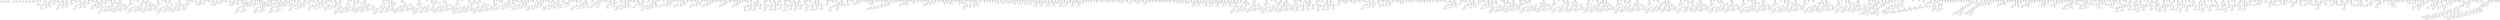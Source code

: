 digraph A { 
MUL49 -> NUM48
MUL49 -> NUM47
ADD50 -> MUL49
ADD50 -> VAR46
MUL54 -> NUM53
MUL54 -> NUM52
ADD55 -> MUL54
ADD55 -> VAR51
ADDR57 -> VAR56
MUL60 -> NUM59
MUL60 -> NUM58
SUB61 -> MUL60
SUB61 -> ADDR57
MUL65 -> NUM64
MUL65 -> NUM63
ADD66 -> MUL65
ADD66 -> VAR62
MUL70 -> NUM69
MUL70 -> NUM68
ADD71 -> MUL70
ADD71 -> VAR67
MUL75 -> NUM74
MUL75 -> NUM73
SUB76 -> MUL75
SUB76 -> VAR72
MUL80 -> NUM79
MUL80 -> NUM78
ADD81 -> MUL80
ADD81 -> VAR77
MUL85 -> NUM84
MUL85 -> NUM83
ADD86 -> MUL85
ADD86 -> VAR82
MUL90 -> NUM89
MUL90 -> NUM88
SUB91 -> MUL90
SUB91 -> VAR87
ADDR94 -> VAR93
MUL103 -> NUM102
MUL103 -> NUM101
ADD104 -> MUL103
ADD104 -> VAR100
MUL108 -> NUM107
MUL108 -> NUM106
ADD109 -> MUL108
ADD109 -> VAR105
DEREF110 -> ADD109
MEMBER111 -> DEREF110
ADDR112 -> MEMBER111
MEMBER119 -> VAR118
MEMBER120 -> MEMBER119
COMMA210 -> NULL_EXPR209
COMMA210 -> NULL_EXPR208
EXPRSTMR211 -> COMMA210
MUL220 -> NUM219
MUL220 -> NUM218
ADD221 -> MUL220
ADD221 -> VAR217
DEREF222 -> ADD221
ASSIGN223 -> NUM212
ASSIGN223 -> DEREF222
COMMA224 -> ASSIGN223
COMMA224 -> NULL_EXPR216
MUL228 -> NUM227
MUL228 -> NUM226
ADD229 -> MUL228
ADD229 -> VAR225
DEREF230 -> ADD229
ASSIGN231 -> NUM213
ASSIGN231 -> DEREF230
COMMA232 -> ASSIGN231
COMMA232 -> COMMA224
MUL236 -> NUM235
MUL236 -> NUM234
ADD237 -> MUL236
ADD237 -> VAR233
DEREF238 -> ADD237
ASSIGN239 -> NUM214
ASSIGN239 -> DEREF238
COMMA240 -> ASSIGN239
COMMA240 -> COMMA232
COMMA241 -> COMMA240
COMMA241 -> MEMZERO215
EXPRSTMR242 -> COMMA241
MUL248 -> NUM247
MUL248 -> NUM246
ADD249 -> MUL248
ADD249 -> VAR245
DEREF250 -> ADD249
EXPRSTMR244 -> DEREF250
BLOCK205 -> BLOCK243
FUNCCALL252 -> VAR202
EXPRSTMR201 -> FUNCCALL252
COMMA262 -> NULL_EXPR261
COMMA262 -> NULL_EXPR260
EXPRSTMR263 -> COMMA262
MUL272 -> NUM271
MUL272 -> NUM270
ADD273 -> MUL272
ADD273 -> VAR269
DEREF274 -> ADD273
ASSIGN275 -> NUM264
ASSIGN275 -> DEREF274
COMMA276 -> ASSIGN275
COMMA276 -> NULL_EXPR268
MUL280 -> NUM279
MUL280 -> NUM278
ADD281 -> MUL280
ADD281 -> VAR277
DEREF282 -> ADD281
ASSIGN283 -> NUM265
ASSIGN283 -> DEREF282
COMMA284 -> ASSIGN283
COMMA284 -> COMMA276
MUL288 -> NUM287
MUL288 -> NUM286
ADD289 -> MUL288
ADD289 -> VAR285
DEREF290 -> ADD289
ASSIGN291 -> NUM266
ASSIGN291 -> DEREF290
COMMA292 -> ASSIGN291
COMMA292 -> COMMA284
COMMA293 -> COMMA292
COMMA293 -> MEMZERO267
EXPRSTMR294 -> COMMA293
MUL300 -> NUM299
MUL300 -> NUM298
ADD301 -> MUL300
ADD301 -> VAR297
DEREF302 -> ADD301
EXPRSTMR296 -> DEREF302
BLOCK257 -> BLOCK295
FUNCCALL304 -> VAR254
EXPRSTMR253 -> FUNCCALL304
COMMA314 -> NULL_EXPR313
COMMA314 -> NULL_EXPR312
EXPRSTMR315 -> COMMA314
MUL324 -> NUM323
MUL324 -> NUM322
ADD325 -> MUL324
ADD325 -> VAR321
DEREF326 -> ADD325
ASSIGN327 -> NUM316
ASSIGN327 -> DEREF326
COMMA328 -> ASSIGN327
COMMA328 -> NULL_EXPR320
MUL332 -> NUM331
MUL332 -> NUM330
ADD333 -> MUL332
ADD333 -> VAR329
DEREF334 -> ADD333
ASSIGN335 -> NUM317
ASSIGN335 -> DEREF334
COMMA336 -> ASSIGN335
COMMA336 -> COMMA328
MUL340 -> NUM339
MUL340 -> NUM338
ADD341 -> MUL340
ADD341 -> VAR337
DEREF342 -> ADD341
ASSIGN343 -> NUM318
ASSIGN343 -> DEREF342
COMMA344 -> ASSIGN343
COMMA344 -> COMMA336
COMMA345 -> COMMA344
COMMA345 -> MEMZERO319
EXPRSTMR346 -> COMMA345
MUL352 -> NUM351
MUL352 -> NUM350
ADD353 -> MUL352
ADD353 -> VAR349
DEREF354 -> ADD353
EXPRSTMR348 -> DEREF354
BLOCK309 -> BLOCK347
FUNCCALL356 -> VAR306
EXPRSTMR305 -> FUNCCALL356
COMMA366 -> NULL_EXPR365
COMMA366 -> NULL_EXPR364
EXPRSTMR367 -> COMMA366
MUL376 -> NUM375
MUL376 -> NUM374
ADD377 -> MUL376
ADD377 -> VAR373
DEREF378 -> ADD377
ASSIGN379 -> NUM368
ASSIGN379 -> DEREF378
COMMA380 -> ASSIGN379
COMMA380 -> NULL_EXPR372
MUL384 -> NUM383
MUL384 -> NUM382
ADD385 -> MUL384
ADD385 -> VAR381
DEREF386 -> ADD385
ASSIGN387 -> NUM369
ASSIGN387 -> DEREF386
COMMA388 -> ASSIGN387
COMMA388 -> COMMA380
MUL392 -> NUM391
MUL392 -> NUM390
ADD393 -> MUL392
ADD393 -> VAR389
DEREF394 -> ADD393
ASSIGN395 -> NUM370
ASSIGN395 -> DEREF394
COMMA396 -> ASSIGN395
COMMA396 -> COMMA388
COMMA397 -> COMMA396
COMMA397 -> MEMZERO371
EXPRSTMR398 -> COMMA397
MUL404 -> NUM403
MUL404 -> NUM402
ADD405 -> MUL404
ADD405 -> VAR401
DEREF406 -> ADD405
EXPRSTMR400 -> DEREF406
BLOCK361 -> BLOCK399
FUNCCALL408 -> VAR358
EXPRSTMR357 -> FUNCCALL408
COMMA421 -> NULL_EXPR420
COMMA421 -> NULL_EXPR419
COMMA422 -> COMMA421
COMMA422 -> NULL_EXPR418
EXPRSTMR423 -> COMMA422
MUL436 -> NUM435
MUL436 -> NUM434
ADD437 -> MUL436
ADD437 -> VAR433
DEREF438 -> ADD437
MUL441 -> NUM440
MUL441 -> NUM439
ADD442 -> MUL441
ADD442 -> DEREF438
DEREF443 -> ADD442
ASSIGN444 -> NUM424
ASSIGN444 -> DEREF443
COMMA445 -> ASSIGN444
COMMA445 -> NULL_EXPR432
MUL449 -> NUM448
MUL449 -> NUM447
ADD450 -> MUL449
ADD450 -> VAR446
DEREF451 -> ADD450
MUL454 -> NUM453
MUL454 -> NUM452
ADD455 -> MUL454
ADD455 -> DEREF451
DEREF456 -> ADD455
ASSIGN457 -> NUM425
ASSIGN457 -> DEREF456
COMMA458 -> ASSIGN457
COMMA458 -> COMMA445
MUL462 -> NUM461
MUL462 -> NUM460
ADD463 -> MUL462
ADD463 -> VAR459
DEREF464 -> ADD463
MUL467 -> NUM466
MUL467 -> NUM465
ADD468 -> MUL467
ADD468 -> DEREF464
DEREF469 -> ADD468
ASSIGN470 -> NUM426
ASSIGN470 -> DEREF469
COMMA471 -> ASSIGN470
COMMA471 -> COMMA458
COMMA472 -> COMMA471
COMMA472 -> NULL_EXPR431
MUL477 -> NUM476
MUL477 -> NUM475
ADD478 -> MUL477
ADD478 -> VAR474
DEREF479 -> ADD478
MUL482 -> NUM481
MUL482 -> NUM480
ADD483 -> MUL482
ADD483 -> DEREF479
DEREF484 -> ADD483
ASSIGN485 -> NUM427
ASSIGN485 -> DEREF484
COMMA486 -> ASSIGN485
COMMA486 -> NULL_EXPR473
MUL490 -> NUM489
MUL490 -> NUM488
ADD491 -> MUL490
ADD491 -> VAR487
DEREF492 -> ADD491
MUL495 -> NUM494
MUL495 -> NUM493
ADD496 -> MUL495
ADD496 -> DEREF492
DEREF497 -> ADD496
ASSIGN498 -> NUM428
ASSIGN498 -> DEREF497
COMMA499 -> ASSIGN498
COMMA499 -> COMMA486
MUL503 -> NUM502
MUL503 -> NUM501
ADD504 -> MUL503
ADD504 -> VAR500
DEREF505 -> ADD504
MUL508 -> NUM507
MUL508 -> NUM506
ADD509 -> MUL508
ADD509 -> DEREF505
DEREF510 -> ADD509
ASSIGN511 -> NUM429
ASSIGN511 -> DEREF510
COMMA512 -> ASSIGN511
COMMA512 -> COMMA499
COMMA513 -> COMMA512
COMMA513 -> COMMA472
COMMA514 -> COMMA513
COMMA514 -> MEMZERO430
EXPRSTMR515 -> COMMA514
MUL521 -> NUM520
MUL521 -> NUM519
ADD522 -> MUL521
ADD522 -> VAR518
DEREF523 -> ADD522
MUL526 -> NUM525
MUL526 -> NUM524
ADD527 -> MUL526
ADD527 -> DEREF523
DEREF528 -> ADD527
EXPRSTMR517 -> DEREF528
BLOCK413 -> BLOCK516
FUNCCALL530 -> VAR410
EXPRSTMR409 -> FUNCCALL530
COMMA543 -> NULL_EXPR542
COMMA543 -> NULL_EXPR541
COMMA544 -> COMMA543
COMMA544 -> NULL_EXPR540
EXPRSTMR545 -> COMMA544
MUL558 -> NUM557
MUL558 -> NUM556
ADD559 -> MUL558
ADD559 -> VAR555
DEREF560 -> ADD559
MUL563 -> NUM562
MUL563 -> NUM561
ADD564 -> MUL563
ADD564 -> DEREF560
DEREF565 -> ADD564
ASSIGN566 -> NUM546
ASSIGN566 -> DEREF565
COMMA567 -> ASSIGN566
COMMA567 -> NULL_EXPR554
MUL571 -> NUM570
MUL571 -> NUM569
ADD572 -> MUL571
ADD572 -> VAR568
DEREF573 -> ADD572
MUL576 -> NUM575
MUL576 -> NUM574
ADD577 -> MUL576
ADD577 -> DEREF573
DEREF578 -> ADD577
ASSIGN579 -> NUM547
ASSIGN579 -> DEREF578
COMMA580 -> ASSIGN579
COMMA580 -> COMMA567
MUL584 -> NUM583
MUL584 -> NUM582
ADD585 -> MUL584
ADD585 -> VAR581
DEREF586 -> ADD585
MUL589 -> NUM588
MUL589 -> NUM587
ADD590 -> MUL589
ADD590 -> DEREF586
DEREF591 -> ADD590
ASSIGN592 -> NUM548
ASSIGN592 -> DEREF591
COMMA593 -> ASSIGN592
COMMA593 -> COMMA580
COMMA594 -> COMMA593
COMMA594 -> NULL_EXPR553
MUL599 -> NUM598
MUL599 -> NUM597
ADD600 -> MUL599
ADD600 -> VAR596
DEREF601 -> ADD600
MUL604 -> NUM603
MUL604 -> NUM602
ADD605 -> MUL604
ADD605 -> DEREF601
DEREF606 -> ADD605
ASSIGN607 -> NUM549
ASSIGN607 -> DEREF606
COMMA608 -> ASSIGN607
COMMA608 -> NULL_EXPR595
MUL612 -> NUM611
MUL612 -> NUM610
ADD613 -> MUL612
ADD613 -> VAR609
DEREF614 -> ADD613
MUL617 -> NUM616
MUL617 -> NUM615
ADD618 -> MUL617
ADD618 -> DEREF614
DEREF619 -> ADD618
ASSIGN620 -> NUM550
ASSIGN620 -> DEREF619
COMMA621 -> ASSIGN620
COMMA621 -> COMMA608
MUL625 -> NUM624
MUL625 -> NUM623
ADD626 -> MUL625
ADD626 -> VAR622
DEREF627 -> ADD626
MUL630 -> NUM629
MUL630 -> NUM628
ADD631 -> MUL630
ADD631 -> DEREF627
DEREF632 -> ADD631
ASSIGN633 -> NUM551
ASSIGN633 -> DEREF632
COMMA634 -> ASSIGN633
COMMA634 -> COMMA621
COMMA635 -> COMMA634
COMMA635 -> COMMA594
COMMA636 -> COMMA635
COMMA636 -> MEMZERO552
EXPRSTMR637 -> COMMA636
MUL643 -> NUM642
MUL643 -> NUM641
ADD644 -> MUL643
ADD644 -> VAR640
DEREF645 -> ADD644
MUL648 -> NUM647
MUL648 -> NUM646
ADD649 -> MUL648
ADD649 -> DEREF645
DEREF650 -> ADD649
EXPRSTMR639 -> DEREF650
BLOCK535 -> BLOCK638
FUNCCALL652 -> VAR532
EXPRSTMR531 -> FUNCCALL652
COMMA665 -> NULL_EXPR664
COMMA665 -> NULL_EXPR663
COMMA666 -> COMMA665
COMMA666 -> NULL_EXPR662
EXPRSTMR667 -> COMMA666
MUL680 -> NUM679
MUL680 -> NUM678
ADD681 -> MUL680
ADD681 -> VAR677
DEREF682 -> ADD681
MUL685 -> NUM684
MUL685 -> NUM683
ADD686 -> MUL685
ADD686 -> DEREF682
DEREF687 -> ADD686
ASSIGN688 -> NUM668
ASSIGN688 -> DEREF687
COMMA689 -> ASSIGN688
COMMA689 -> NULL_EXPR676
MUL693 -> NUM692
MUL693 -> NUM691
ADD694 -> MUL693
ADD694 -> VAR690
DEREF695 -> ADD694
MUL698 -> NUM697
MUL698 -> NUM696
ADD699 -> MUL698
ADD699 -> DEREF695
DEREF700 -> ADD699
ASSIGN701 -> NUM669
ASSIGN701 -> DEREF700
COMMA702 -> ASSIGN701
COMMA702 -> COMMA689
MUL706 -> NUM705
MUL706 -> NUM704
ADD707 -> MUL706
ADD707 -> VAR703
DEREF708 -> ADD707
MUL711 -> NUM710
MUL711 -> NUM709
ADD712 -> MUL711
ADD712 -> DEREF708
DEREF713 -> ADD712
ASSIGN714 -> NUM670
ASSIGN714 -> DEREF713
COMMA715 -> ASSIGN714
COMMA715 -> COMMA702
COMMA716 -> COMMA715
COMMA716 -> NULL_EXPR675
MUL721 -> NUM720
MUL721 -> NUM719
ADD722 -> MUL721
ADD722 -> VAR718
DEREF723 -> ADD722
MUL726 -> NUM725
MUL726 -> NUM724
ADD727 -> MUL726
ADD727 -> DEREF723
DEREF728 -> ADD727
ASSIGN729 -> NUM671
ASSIGN729 -> DEREF728
COMMA730 -> ASSIGN729
COMMA730 -> NULL_EXPR717
MUL734 -> NUM733
MUL734 -> NUM732
ADD735 -> MUL734
ADD735 -> VAR731
DEREF736 -> ADD735
MUL739 -> NUM738
MUL739 -> NUM737
ADD740 -> MUL739
ADD740 -> DEREF736
DEREF741 -> ADD740
ASSIGN742 -> NUM672
ASSIGN742 -> DEREF741
COMMA743 -> ASSIGN742
COMMA743 -> COMMA730
MUL747 -> NUM746
MUL747 -> NUM745
ADD748 -> MUL747
ADD748 -> VAR744
DEREF749 -> ADD748
MUL752 -> NUM751
MUL752 -> NUM750
ADD753 -> MUL752
ADD753 -> DEREF749
DEREF754 -> ADD753
ASSIGN755 -> NUM673
ASSIGN755 -> DEREF754
COMMA756 -> ASSIGN755
COMMA756 -> COMMA743
COMMA757 -> COMMA756
COMMA757 -> COMMA716
COMMA758 -> COMMA757
COMMA758 -> MEMZERO674
EXPRSTMR759 -> COMMA758
MUL765 -> NUM764
MUL765 -> NUM763
ADD766 -> MUL765
ADD766 -> VAR762
DEREF767 -> ADD766
MUL770 -> NUM769
MUL770 -> NUM768
ADD771 -> MUL770
ADD771 -> DEREF767
DEREF772 -> ADD771
EXPRSTMR761 -> DEREF772
BLOCK657 -> BLOCK760
FUNCCALL774 -> VAR654
EXPRSTMR653 -> FUNCCALL774
COMMA784 -> NULL_EXPR783
COMMA784 -> NULL_EXPR782
EXPRSTMR785 -> COMMA784
COMMA789 -> NULL_EXPR788
COMMA789 -> NULL_EXPR787
COMMA791 -> NULL_EXPR790
COMMA791 -> COMMA789
COMMA793 -> NULL_EXPR792
COMMA793 -> COMMA791
COMMA794 -> COMMA793
COMMA794 -> MEMZERO786
EXPRSTMR795 -> COMMA794
MUL801 -> NUM800
MUL801 -> NUM799
ADD802 -> MUL801
ADD802 -> VAR798
DEREF803 -> ADD802
EXPRSTMR797 -> DEREF803
BLOCK779 -> BLOCK796
FUNCCALL805 -> VAR776
EXPRSTMR775 -> FUNCCALL805
COMMA815 -> NULL_EXPR814
COMMA815 -> NULL_EXPR813
EXPRSTMR816 -> COMMA815
COMMA820 -> NULL_EXPR819
COMMA820 -> NULL_EXPR818
COMMA822 -> NULL_EXPR821
COMMA822 -> COMMA820
COMMA824 -> NULL_EXPR823
COMMA824 -> COMMA822
COMMA825 -> COMMA824
COMMA825 -> MEMZERO817
EXPRSTMR826 -> COMMA825
MUL832 -> NUM831
MUL832 -> NUM830
ADD833 -> MUL832
ADD833 -> VAR829
DEREF834 -> ADD833
EXPRSTMR828 -> DEREF834
BLOCK810 -> BLOCK827
FUNCCALL836 -> VAR807
EXPRSTMR806 -> FUNCCALL836
COMMA846 -> NULL_EXPR845
COMMA846 -> NULL_EXPR844
EXPRSTMR847 -> COMMA846
COMMA851 -> NULL_EXPR850
COMMA851 -> NULL_EXPR849
COMMA853 -> NULL_EXPR852
COMMA853 -> COMMA851
COMMA855 -> NULL_EXPR854
COMMA855 -> COMMA853
COMMA856 -> COMMA855
COMMA856 -> MEMZERO848
EXPRSTMR857 -> COMMA856
MUL863 -> NUM862
MUL863 -> NUM861
ADD864 -> MUL863
ADD864 -> VAR860
DEREF865 -> ADD864
EXPRSTMR859 -> DEREF865
BLOCK841 -> BLOCK858
FUNCCALL867 -> VAR838
EXPRSTMR837 -> FUNCCALL867
COMMA880 -> NULL_EXPR879
COMMA880 -> NULL_EXPR878
COMMA881 -> COMMA880
COMMA881 -> NULL_EXPR877
EXPRSTMR882 -> COMMA881
MUL891 -> NUM890
MUL891 -> NUM889
ADD892 -> MUL891
ADD892 -> VAR888
DEREF893 -> ADD892
MUL896 -> NUM895
MUL896 -> NUM894
ADD897 -> MUL896
ADD897 -> DEREF893
DEREF898 -> ADD897
ASSIGN899 -> NUM883
ASSIGN899 -> DEREF898
COMMA900 -> ASSIGN899
COMMA900 -> NULL_EXPR887
MUL904 -> NUM903
MUL904 -> NUM902
ADD905 -> MUL904
ADD905 -> VAR901
DEREF906 -> ADD905
MUL909 -> NUM908
MUL909 -> NUM907
ADD910 -> MUL909
ADD910 -> DEREF906
DEREF911 -> ADD910
ASSIGN912 -> NUM884
ASSIGN912 -> DEREF911
COMMA913 -> ASSIGN912
COMMA913 -> COMMA900
COMMA915 -> NULL_EXPR914
COMMA915 -> COMMA913
COMMA916 -> COMMA915
COMMA916 -> NULL_EXPR886
COMMA919 -> NULL_EXPR918
COMMA919 -> NULL_EXPR917
COMMA921 -> NULL_EXPR920
COMMA921 -> COMMA919
COMMA923 -> NULL_EXPR922
COMMA923 -> COMMA921
COMMA924 -> COMMA923
COMMA924 -> COMMA916
COMMA925 -> COMMA924
COMMA925 -> MEMZERO885
EXPRSTMR926 -> COMMA925
MUL932 -> NUM931
MUL932 -> NUM930
ADD933 -> MUL932
ADD933 -> VAR929
DEREF934 -> ADD933
MUL937 -> NUM936
MUL937 -> NUM935
ADD938 -> MUL937
ADD938 -> DEREF934
DEREF939 -> ADD938
EXPRSTMR928 -> DEREF939
BLOCK872 -> BLOCK927
FUNCCALL941 -> VAR869
EXPRSTMR868 -> FUNCCALL941
COMMA954 -> NULL_EXPR953
COMMA954 -> NULL_EXPR952
COMMA955 -> COMMA954
COMMA955 -> NULL_EXPR951
EXPRSTMR956 -> COMMA955
MUL965 -> NUM964
MUL965 -> NUM963
ADD966 -> MUL965
ADD966 -> VAR962
DEREF967 -> ADD966
MUL970 -> NUM969
MUL970 -> NUM968
ADD971 -> MUL970
ADD971 -> DEREF967
DEREF972 -> ADD971
ASSIGN973 -> NUM957
ASSIGN973 -> DEREF972
COMMA974 -> ASSIGN973
COMMA974 -> NULL_EXPR961
MUL978 -> NUM977
MUL978 -> NUM976
ADD979 -> MUL978
ADD979 -> VAR975
DEREF980 -> ADD979
MUL983 -> NUM982
MUL983 -> NUM981
ADD984 -> MUL983
ADD984 -> DEREF980
DEREF985 -> ADD984
ASSIGN986 -> NUM958
ASSIGN986 -> DEREF985
COMMA987 -> ASSIGN986
COMMA987 -> COMMA974
COMMA989 -> NULL_EXPR988
COMMA989 -> COMMA987
COMMA990 -> COMMA989
COMMA990 -> NULL_EXPR960
COMMA993 -> NULL_EXPR992
COMMA993 -> NULL_EXPR991
COMMA995 -> NULL_EXPR994
COMMA995 -> COMMA993
COMMA997 -> NULL_EXPR996
COMMA997 -> COMMA995
COMMA998 -> COMMA997
COMMA998 -> COMMA990
COMMA999 -> COMMA998
COMMA999 -> MEMZERO959
EXPRSTMR1000 -> COMMA999
MUL1006 -> NUM1005
MUL1006 -> NUM1004
ADD1007 -> MUL1006
ADD1007 -> VAR1003
DEREF1008 -> ADD1007
MUL1011 -> NUM1010
MUL1011 -> NUM1009
ADD1012 -> MUL1011
ADD1012 -> DEREF1008
DEREF1013 -> ADD1012
EXPRSTMR1002 -> DEREF1013
BLOCK946 -> BLOCK1001
FUNCCALL1015 -> VAR943
EXPRSTMR942 -> FUNCCALL1015
COMMA1028 -> NULL_EXPR1027
COMMA1028 -> NULL_EXPR1026
COMMA1029 -> COMMA1028
COMMA1029 -> NULL_EXPR1025
EXPRSTMR1030 -> COMMA1029
MUL1039 -> NUM1038
MUL1039 -> NUM1037
ADD1040 -> MUL1039
ADD1040 -> VAR1036
DEREF1041 -> ADD1040
MUL1044 -> NUM1043
MUL1044 -> NUM1042
ADD1045 -> MUL1044
ADD1045 -> DEREF1041
DEREF1046 -> ADD1045
ASSIGN1047 -> NUM1031
ASSIGN1047 -> DEREF1046
COMMA1048 -> ASSIGN1047
COMMA1048 -> NULL_EXPR1035
MUL1052 -> NUM1051
MUL1052 -> NUM1050
ADD1053 -> MUL1052
ADD1053 -> VAR1049
DEREF1054 -> ADD1053
MUL1057 -> NUM1056
MUL1057 -> NUM1055
ADD1058 -> MUL1057
ADD1058 -> DEREF1054
DEREF1059 -> ADD1058
ASSIGN1060 -> NUM1032
ASSIGN1060 -> DEREF1059
COMMA1061 -> ASSIGN1060
COMMA1061 -> COMMA1048
COMMA1063 -> NULL_EXPR1062
COMMA1063 -> COMMA1061
COMMA1064 -> COMMA1063
COMMA1064 -> NULL_EXPR1034
COMMA1067 -> NULL_EXPR1066
COMMA1067 -> NULL_EXPR1065
COMMA1069 -> NULL_EXPR1068
COMMA1069 -> COMMA1067
COMMA1071 -> NULL_EXPR1070
COMMA1071 -> COMMA1069
COMMA1072 -> COMMA1071
COMMA1072 -> COMMA1064
COMMA1073 -> COMMA1072
COMMA1073 -> MEMZERO1033
EXPRSTMR1074 -> COMMA1073
MUL1080 -> NUM1079
MUL1080 -> NUM1078
ADD1081 -> MUL1080
ADD1081 -> VAR1077
DEREF1082 -> ADD1081
MUL1085 -> NUM1084
MUL1085 -> NUM1083
ADD1086 -> MUL1085
ADD1086 -> DEREF1082
DEREF1087 -> ADD1086
EXPRSTMR1076 -> DEREF1087
BLOCK1020 -> BLOCK1075
FUNCCALL1089 -> VAR1017
EXPRSTMR1016 -> FUNCCALL1089
COMMA1099 -> NULL_EXPR1098
COMMA1099 -> NULL_EXPR1097
EXPRSTMR1100 -> COMMA1099
MUL1110 -> NUM1109
MUL1110 -> NUM1108
ADD1111 -> MUL1110
ADD1111 -> VAR1107
DEREF1112 -> ADD1111
ASSIGN1113 -> NUM1101
ASSIGN1113 -> DEREF1112
COMMA1114 -> ASSIGN1113
COMMA1114 -> NULL_EXPR1106
MUL1118 -> NUM1117
MUL1118 -> NUM1116
ADD1119 -> MUL1118
ADD1119 -> VAR1115
DEREF1120 -> ADD1119
ASSIGN1121 -> NUM1102
ASSIGN1121 -> DEREF1120
COMMA1122 -> ASSIGN1121
COMMA1122 -> COMMA1114
MUL1126 -> NUM1125
MUL1126 -> NUM1124
ADD1127 -> MUL1126
ADD1127 -> VAR1123
DEREF1128 -> ADD1127
ASSIGN1129 -> NUM1103
ASSIGN1129 -> DEREF1128
COMMA1130 -> ASSIGN1129
COMMA1130 -> COMMA1122
MUL1134 -> NUM1133
MUL1134 -> NUM1132
ADD1135 -> MUL1134
ADD1135 -> VAR1131
DEREF1136 -> ADD1135
ASSIGN1137 -> NUM1104
ASSIGN1137 -> DEREF1136
COMMA1138 -> ASSIGN1137
COMMA1138 -> COMMA1130
COMMA1139 -> COMMA1138
COMMA1139 -> MEMZERO1105
EXPRSTMR1140 -> COMMA1139
MUL1146 -> NUM1145
MUL1146 -> NUM1144
ADD1147 -> MUL1146
ADD1147 -> VAR1143
DEREF1148 -> ADD1147
EXPRSTMR1142 -> DEREF1148
BLOCK1094 -> BLOCK1141
FUNCCALL1150 -> VAR1091
EXPRSTMR1090 -> FUNCCALL1150
COMMA1160 -> NULL_EXPR1159
COMMA1160 -> NULL_EXPR1158
EXPRSTMR1161 -> COMMA1160
MUL1171 -> NUM1170
MUL1171 -> NUM1169
ADD1172 -> MUL1171
ADD1172 -> VAR1168
DEREF1173 -> ADD1172
ASSIGN1174 -> NUM1162
ASSIGN1174 -> DEREF1173
COMMA1175 -> ASSIGN1174
COMMA1175 -> NULL_EXPR1167
MUL1179 -> NUM1178
MUL1179 -> NUM1177
ADD1180 -> MUL1179
ADD1180 -> VAR1176
DEREF1181 -> ADD1180
ASSIGN1182 -> NUM1163
ASSIGN1182 -> DEREF1181
COMMA1183 -> ASSIGN1182
COMMA1183 -> COMMA1175
MUL1187 -> NUM1186
MUL1187 -> NUM1185
ADD1188 -> MUL1187
ADD1188 -> VAR1184
DEREF1189 -> ADD1188
ASSIGN1190 -> NUM1164
ASSIGN1190 -> DEREF1189
COMMA1191 -> ASSIGN1190
COMMA1191 -> COMMA1183
MUL1195 -> NUM1194
MUL1195 -> NUM1193
ADD1196 -> MUL1195
ADD1196 -> VAR1192
DEREF1197 -> ADD1196
ASSIGN1198 -> NUM1165
ASSIGN1198 -> DEREF1197
COMMA1199 -> ASSIGN1198
COMMA1199 -> COMMA1191
COMMA1200 -> COMMA1199
COMMA1200 -> MEMZERO1166
EXPRSTMR1201 -> COMMA1200
MUL1207 -> NUM1206
MUL1207 -> NUM1205
ADD1208 -> MUL1207
ADD1208 -> VAR1204
DEREF1209 -> ADD1208
EXPRSTMR1203 -> DEREF1209
BLOCK1155 -> BLOCK1202
FUNCCALL1211 -> VAR1152
EXPRSTMR1151 -> FUNCCALL1211
COMMA1221 -> NULL_EXPR1220
COMMA1221 -> NULL_EXPR1219
EXPRSTMR1222 -> COMMA1221
MUL1232 -> NUM1231
MUL1232 -> NUM1230
ADD1233 -> MUL1232
ADD1233 -> VAR1229
DEREF1234 -> ADD1233
ASSIGN1235 -> NUM1223
ASSIGN1235 -> DEREF1234
COMMA1236 -> ASSIGN1235
COMMA1236 -> NULL_EXPR1228
MUL1240 -> NUM1239
MUL1240 -> NUM1238
ADD1241 -> MUL1240
ADD1241 -> VAR1237
DEREF1242 -> ADD1241
ASSIGN1243 -> NUM1224
ASSIGN1243 -> DEREF1242
COMMA1244 -> ASSIGN1243
COMMA1244 -> COMMA1236
MUL1248 -> NUM1247
MUL1248 -> NUM1246
ADD1249 -> MUL1248
ADD1249 -> VAR1245
DEREF1250 -> ADD1249
ASSIGN1251 -> NUM1225
ASSIGN1251 -> DEREF1250
COMMA1252 -> ASSIGN1251
COMMA1252 -> COMMA1244
MUL1256 -> NUM1255
MUL1256 -> NUM1254
ADD1257 -> MUL1256
ADD1257 -> VAR1253
DEREF1258 -> ADD1257
ASSIGN1259 -> NUM1226
ASSIGN1259 -> DEREF1258
COMMA1260 -> ASSIGN1259
COMMA1260 -> COMMA1252
COMMA1261 -> COMMA1260
COMMA1261 -> MEMZERO1227
EXPRSTMR1262 -> COMMA1261
MUL1268 -> NUM1267
MUL1268 -> NUM1266
ADD1269 -> MUL1268
ADD1269 -> VAR1265
DEREF1270 -> ADD1269
EXPRSTMR1264 -> DEREF1270
BLOCK1216 -> BLOCK1263
FUNCCALL1272 -> VAR1213
EXPRSTMR1212 -> FUNCCALL1272
COMMA1285 -> NULL_EXPR1284
COMMA1285 -> NULL_EXPR1283
COMMA1286 -> COMMA1285
COMMA1286 -> NULL_EXPR1282
EXPRSTMR1287 -> COMMA1286
MUL1302 -> NUM1301
MUL1302 -> NUM1300
ADD1303 -> MUL1302
ADD1303 -> VAR1299
DEREF1304 -> ADD1303
MUL1307 -> NUM1306
MUL1307 -> NUM1305
ADD1308 -> MUL1307
ADD1308 -> DEREF1304
DEREF1309 -> ADD1308
ASSIGN1310 -> NUM1288
ASSIGN1310 -> DEREF1309
COMMA1311 -> ASSIGN1310
COMMA1311 -> NULL_EXPR1298
MUL1315 -> NUM1314
MUL1315 -> NUM1313
ADD1316 -> MUL1315
ADD1316 -> VAR1312
DEREF1317 -> ADD1316
MUL1320 -> NUM1319
MUL1320 -> NUM1318
ADD1321 -> MUL1320
ADD1321 -> DEREF1317
DEREF1322 -> ADD1321
ASSIGN1323 -> NUM1289
ASSIGN1323 -> DEREF1322
COMMA1324 -> ASSIGN1323
COMMA1324 -> COMMA1311
MUL1328 -> NUM1327
MUL1328 -> NUM1326
ADD1329 -> MUL1328
ADD1329 -> VAR1325
DEREF1330 -> ADD1329
MUL1333 -> NUM1332
MUL1333 -> NUM1331
ADD1334 -> MUL1333
ADD1334 -> DEREF1330
DEREF1335 -> ADD1334
ASSIGN1336 -> NUM1290
ASSIGN1336 -> DEREF1335
COMMA1337 -> ASSIGN1336
COMMA1337 -> COMMA1324
MUL1341 -> NUM1340
MUL1341 -> NUM1339
ADD1342 -> MUL1341
ADD1342 -> VAR1338
DEREF1343 -> ADD1342
MUL1346 -> NUM1345
MUL1346 -> NUM1344
ADD1347 -> MUL1346
ADD1347 -> DEREF1343
DEREF1348 -> ADD1347
ASSIGN1349 -> NUM1291
ASSIGN1349 -> DEREF1348
COMMA1350 -> ASSIGN1349
COMMA1350 -> COMMA1337
COMMA1351 -> COMMA1350
COMMA1351 -> NULL_EXPR1297
MUL1356 -> NUM1355
MUL1356 -> NUM1354
ADD1357 -> MUL1356
ADD1357 -> VAR1353
DEREF1358 -> ADD1357
MUL1361 -> NUM1360
MUL1361 -> NUM1359
ADD1362 -> MUL1361
ADD1362 -> DEREF1358
DEREF1363 -> ADD1362
ASSIGN1364 -> NUM1292
ASSIGN1364 -> DEREF1363
COMMA1365 -> ASSIGN1364
COMMA1365 -> NULL_EXPR1352
MUL1369 -> NUM1368
MUL1369 -> NUM1367
ADD1370 -> MUL1369
ADD1370 -> VAR1366
DEREF1371 -> ADD1370
MUL1374 -> NUM1373
MUL1374 -> NUM1372
ADD1375 -> MUL1374
ADD1375 -> DEREF1371
DEREF1376 -> ADD1375
ASSIGN1377 -> NUM1293
ASSIGN1377 -> DEREF1376
COMMA1378 -> ASSIGN1377
COMMA1378 -> COMMA1365
MUL1382 -> NUM1381
MUL1382 -> NUM1380
ADD1383 -> MUL1382
ADD1383 -> VAR1379
DEREF1384 -> ADD1383
MUL1387 -> NUM1386
MUL1387 -> NUM1385
ADD1388 -> MUL1387
ADD1388 -> DEREF1384
DEREF1389 -> ADD1388
ASSIGN1390 -> NUM1294
ASSIGN1390 -> DEREF1389
COMMA1391 -> ASSIGN1390
COMMA1391 -> COMMA1378
MUL1395 -> NUM1394
MUL1395 -> NUM1393
ADD1396 -> MUL1395
ADD1396 -> VAR1392
DEREF1397 -> ADD1396
MUL1400 -> NUM1399
MUL1400 -> NUM1398
ADD1401 -> MUL1400
ADD1401 -> DEREF1397
DEREF1402 -> ADD1401
ASSIGN1403 -> NUM1295
ASSIGN1403 -> DEREF1402
COMMA1404 -> ASSIGN1403
COMMA1404 -> COMMA1391
COMMA1405 -> COMMA1404
COMMA1405 -> COMMA1351
COMMA1406 -> COMMA1405
COMMA1406 -> MEMZERO1296
EXPRSTMR1407 -> COMMA1406
MUL1413 -> NUM1412
MUL1413 -> NUM1411
ADD1414 -> MUL1413
ADD1414 -> VAR1410
DEREF1415 -> ADD1414
MUL1418 -> NUM1417
MUL1418 -> NUM1416
ADD1419 -> MUL1418
ADD1419 -> DEREF1415
DEREF1420 -> ADD1419
EXPRSTMR1409 -> DEREF1420
BLOCK1277 -> BLOCK1408
FUNCCALL1422 -> VAR1274
EXPRSTMR1273 -> FUNCCALL1422
COMMA1435 -> NULL_EXPR1434
COMMA1435 -> NULL_EXPR1433
COMMA1436 -> COMMA1435
COMMA1436 -> NULL_EXPR1432
EXPRSTMR1437 -> COMMA1436
MUL1452 -> NUM1451
MUL1452 -> NUM1450
ADD1453 -> MUL1452
ADD1453 -> VAR1449
DEREF1454 -> ADD1453
MUL1457 -> NUM1456
MUL1457 -> NUM1455
ADD1458 -> MUL1457
ADD1458 -> DEREF1454
DEREF1459 -> ADD1458
ASSIGN1460 -> NUM1438
ASSIGN1460 -> DEREF1459
COMMA1461 -> ASSIGN1460
COMMA1461 -> NULL_EXPR1448
MUL1465 -> NUM1464
MUL1465 -> NUM1463
ADD1466 -> MUL1465
ADD1466 -> VAR1462
DEREF1467 -> ADD1466
MUL1470 -> NUM1469
MUL1470 -> NUM1468
ADD1471 -> MUL1470
ADD1471 -> DEREF1467
DEREF1472 -> ADD1471
ASSIGN1473 -> NUM1439
ASSIGN1473 -> DEREF1472
COMMA1474 -> ASSIGN1473
COMMA1474 -> COMMA1461
MUL1478 -> NUM1477
MUL1478 -> NUM1476
ADD1479 -> MUL1478
ADD1479 -> VAR1475
DEREF1480 -> ADD1479
MUL1483 -> NUM1482
MUL1483 -> NUM1481
ADD1484 -> MUL1483
ADD1484 -> DEREF1480
DEREF1485 -> ADD1484
ASSIGN1486 -> NUM1440
ASSIGN1486 -> DEREF1485
COMMA1487 -> ASSIGN1486
COMMA1487 -> COMMA1474
MUL1491 -> NUM1490
MUL1491 -> NUM1489
ADD1492 -> MUL1491
ADD1492 -> VAR1488
DEREF1493 -> ADD1492
MUL1496 -> NUM1495
MUL1496 -> NUM1494
ADD1497 -> MUL1496
ADD1497 -> DEREF1493
DEREF1498 -> ADD1497
ASSIGN1499 -> NUM1441
ASSIGN1499 -> DEREF1498
COMMA1500 -> ASSIGN1499
COMMA1500 -> COMMA1487
COMMA1501 -> COMMA1500
COMMA1501 -> NULL_EXPR1447
MUL1506 -> NUM1505
MUL1506 -> NUM1504
ADD1507 -> MUL1506
ADD1507 -> VAR1503
DEREF1508 -> ADD1507
MUL1511 -> NUM1510
MUL1511 -> NUM1509
ADD1512 -> MUL1511
ADD1512 -> DEREF1508
DEREF1513 -> ADD1512
ASSIGN1514 -> NUM1442
ASSIGN1514 -> DEREF1513
COMMA1515 -> ASSIGN1514
COMMA1515 -> NULL_EXPR1502
MUL1519 -> NUM1518
MUL1519 -> NUM1517
ADD1520 -> MUL1519
ADD1520 -> VAR1516
DEREF1521 -> ADD1520
MUL1524 -> NUM1523
MUL1524 -> NUM1522
ADD1525 -> MUL1524
ADD1525 -> DEREF1521
DEREF1526 -> ADD1525
ASSIGN1527 -> NUM1443
ASSIGN1527 -> DEREF1526
COMMA1528 -> ASSIGN1527
COMMA1528 -> COMMA1515
MUL1532 -> NUM1531
MUL1532 -> NUM1530
ADD1533 -> MUL1532
ADD1533 -> VAR1529
DEREF1534 -> ADD1533
MUL1537 -> NUM1536
MUL1537 -> NUM1535
ADD1538 -> MUL1537
ADD1538 -> DEREF1534
DEREF1539 -> ADD1538
ASSIGN1540 -> NUM1444
ASSIGN1540 -> DEREF1539
COMMA1541 -> ASSIGN1540
COMMA1541 -> COMMA1528
MUL1545 -> NUM1544
MUL1545 -> NUM1543
ADD1546 -> MUL1545
ADD1546 -> VAR1542
DEREF1547 -> ADD1546
MUL1550 -> NUM1549
MUL1550 -> NUM1548
ADD1551 -> MUL1550
ADD1551 -> DEREF1547
DEREF1552 -> ADD1551
ASSIGN1553 -> NUM1445
ASSIGN1553 -> DEREF1552
COMMA1554 -> ASSIGN1553
COMMA1554 -> COMMA1541
COMMA1555 -> COMMA1554
COMMA1555 -> COMMA1501
COMMA1556 -> COMMA1555
COMMA1556 -> MEMZERO1446
EXPRSTMR1557 -> COMMA1556
MUL1563 -> NUM1562
MUL1563 -> NUM1561
ADD1564 -> MUL1563
ADD1564 -> VAR1560
DEREF1565 -> ADD1564
MUL1568 -> NUM1567
MUL1568 -> NUM1566
ADD1569 -> MUL1568
ADD1569 -> DEREF1565
DEREF1570 -> ADD1569
EXPRSTMR1559 -> DEREF1570
BLOCK1427 -> BLOCK1558
FUNCCALL1572 -> VAR1424
EXPRSTMR1423 -> FUNCCALL1572
COMMA1585 -> NULL_EXPR1584
COMMA1585 -> NULL_EXPR1583
COMMA1586 -> COMMA1585
COMMA1586 -> NULL_EXPR1582
EXPRSTMR1587 -> COMMA1586
MUL1602 -> NUM1601
MUL1602 -> NUM1600
ADD1603 -> MUL1602
ADD1603 -> VAR1599
DEREF1604 -> ADD1603
MUL1607 -> NUM1606
MUL1607 -> NUM1605
ADD1608 -> MUL1607
ADD1608 -> DEREF1604
DEREF1609 -> ADD1608
ASSIGN1610 -> NUM1588
ASSIGN1610 -> DEREF1609
COMMA1611 -> ASSIGN1610
COMMA1611 -> NULL_EXPR1598
MUL1615 -> NUM1614
MUL1615 -> NUM1613
ADD1616 -> MUL1615
ADD1616 -> VAR1612
DEREF1617 -> ADD1616
MUL1620 -> NUM1619
MUL1620 -> NUM1618
ADD1621 -> MUL1620
ADD1621 -> DEREF1617
DEREF1622 -> ADD1621
ASSIGN1623 -> NUM1589
ASSIGN1623 -> DEREF1622
COMMA1624 -> ASSIGN1623
COMMA1624 -> COMMA1611
MUL1628 -> NUM1627
MUL1628 -> NUM1626
ADD1629 -> MUL1628
ADD1629 -> VAR1625
DEREF1630 -> ADD1629
MUL1633 -> NUM1632
MUL1633 -> NUM1631
ADD1634 -> MUL1633
ADD1634 -> DEREF1630
DEREF1635 -> ADD1634
ASSIGN1636 -> NUM1590
ASSIGN1636 -> DEREF1635
COMMA1637 -> ASSIGN1636
COMMA1637 -> COMMA1624
MUL1641 -> NUM1640
MUL1641 -> NUM1639
ADD1642 -> MUL1641
ADD1642 -> VAR1638
DEREF1643 -> ADD1642
MUL1646 -> NUM1645
MUL1646 -> NUM1644
ADD1647 -> MUL1646
ADD1647 -> DEREF1643
DEREF1648 -> ADD1647
ASSIGN1649 -> NUM1591
ASSIGN1649 -> DEREF1648
COMMA1650 -> ASSIGN1649
COMMA1650 -> COMMA1637
COMMA1651 -> COMMA1650
COMMA1651 -> NULL_EXPR1597
MUL1656 -> NUM1655
MUL1656 -> NUM1654
ADD1657 -> MUL1656
ADD1657 -> VAR1653
DEREF1658 -> ADD1657
MUL1661 -> NUM1660
MUL1661 -> NUM1659
ADD1662 -> MUL1661
ADD1662 -> DEREF1658
DEREF1663 -> ADD1662
ASSIGN1664 -> NUM1592
ASSIGN1664 -> DEREF1663
COMMA1665 -> ASSIGN1664
COMMA1665 -> NULL_EXPR1652
MUL1669 -> NUM1668
MUL1669 -> NUM1667
ADD1670 -> MUL1669
ADD1670 -> VAR1666
DEREF1671 -> ADD1670
MUL1674 -> NUM1673
MUL1674 -> NUM1672
ADD1675 -> MUL1674
ADD1675 -> DEREF1671
DEREF1676 -> ADD1675
ASSIGN1677 -> NUM1593
ASSIGN1677 -> DEREF1676
COMMA1678 -> ASSIGN1677
COMMA1678 -> COMMA1665
MUL1682 -> NUM1681
MUL1682 -> NUM1680
ADD1683 -> MUL1682
ADD1683 -> VAR1679
DEREF1684 -> ADD1683
MUL1687 -> NUM1686
MUL1687 -> NUM1685
ADD1688 -> MUL1687
ADD1688 -> DEREF1684
DEREF1689 -> ADD1688
ASSIGN1690 -> NUM1594
ASSIGN1690 -> DEREF1689
COMMA1691 -> ASSIGN1690
COMMA1691 -> COMMA1678
MUL1695 -> NUM1694
MUL1695 -> NUM1693
ADD1696 -> MUL1695
ADD1696 -> VAR1692
DEREF1697 -> ADD1696
MUL1700 -> NUM1699
MUL1700 -> NUM1698
ADD1701 -> MUL1700
ADD1701 -> DEREF1697
DEREF1702 -> ADD1701
ASSIGN1703 -> NUM1595
ASSIGN1703 -> DEREF1702
COMMA1704 -> ASSIGN1703
COMMA1704 -> COMMA1691
COMMA1705 -> COMMA1704
COMMA1705 -> COMMA1651
COMMA1706 -> COMMA1705
COMMA1706 -> MEMZERO1596
EXPRSTMR1707 -> COMMA1706
MUL1713 -> NUM1712
MUL1713 -> NUM1711
ADD1714 -> MUL1713
ADD1714 -> VAR1710
DEREF1715 -> ADD1714
MUL1718 -> NUM1717
MUL1718 -> NUM1716
ADD1719 -> MUL1718
ADD1719 -> DEREF1715
DEREF1720 -> ADD1719
EXPRSTMR1709 -> DEREF1720
BLOCK1577 -> BLOCK1708
FUNCCALL1722 -> VAR1574
EXPRSTMR1573 -> FUNCCALL1722
COMMA1735 -> NULL_EXPR1734
COMMA1735 -> NULL_EXPR1733
COMMA1736 -> COMMA1735
COMMA1736 -> NULL_EXPR1732
EXPRSTMR1737 -> COMMA1736
MUL1752 -> NUM1751
MUL1752 -> NUM1750
ADD1753 -> MUL1752
ADD1753 -> VAR1749
DEREF1754 -> ADD1753
MUL1757 -> NUM1756
MUL1757 -> NUM1755
ADD1758 -> MUL1757
ADD1758 -> DEREF1754
DEREF1759 -> ADD1758
ASSIGN1760 -> NUM1738
ASSIGN1760 -> DEREF1759
COMMA1761 -> ASSIGN1760
COMMA1761 -> NULL_EXPR1748
MUL1765 -> NUM1764
MUL1765 -> NUM1763
ADD1766 -> MUL1765
ADD1766 -> VAR1762
DEREF1767 -> ADD1766
MUL1770 -> NUM1769
MUL1770 -> NUM1768
ADD1771 -> MUL1770
ADD1771 -> DEREF1767
DEREF1772 -> ADD1771
ASSIGN1773 -> NUM1739
ASSIGN1773 -> DEREF1772
COMMA1774 -> ASSIGN1773
COMMA1774 -> COMMA1761
MUL1778 -> NUM1777
MUL1778 -> NUM1776
ADD1779 -> MUL1778
ADD1779 -> VAR1775
DEREF1780 -> ADD1779
MUL1783 -> NUM1782
MUL1783 -> NUM1781
ADD1784 -> MUL1783
ADD1784 -> DEREF1780
DEREF1785 -> ADD1784
ASSIGN1786 -> NUM1740
ASSIGN1786 -> DEREF1785
COMMA1787 -> ASSIGN1786
COMMA1787 -> COMMA1774
MUL1791 -> NUM1790
MUL1791 -> NUM1789
ADD1792 -> MUL1791
ADD1792 -> VAR1788
DEREF1793 -> ADD1792
MUL1796 -> NUM1795
MUL1796 -> NUM1794
ADD1797 -> MUL1796
ADD1797 -> DEREF1793
DEREF1798 -> ADD1797
ASSIGN1799 -> NUM1741
ASSIGN1799 -> DEREF1798
COMMA1800 -> ASSIGN1799
COMMA1800 -> COMMA1787
COMMA1801 -> COMMA1800
COMMA1801 -> NULL_EXPR1747
MUL1806 -> NUM1805
MUL1806 -> NUM1804
ADD1807 -> MUL1806
ADD1807 -> VAR1803
DEREF1808 -> ADD1807
MUL1811 -> NUM1810
MUL1811 -> NUM1809
ADD1812 -> MUL1811
ADD1812 -> DEREF1808
DEREF1813 -> ADD1812
ASSIGN1814 -> NUM1742
ASSIGN1814 -> DEREF1813
COMMA1815 -> ASSIGN1814
COMMA1815 -> NULL_EXPR1802
MUL1819 -> NUM1818
MUL1819 -> NUM1817
ADD1820 -> MUL1819
ADD1820 -> VAR1816
DEREF1821 -> ADD1820
MUL1824 -> NUM1823
MUL1824 -> NUM1822
ADD1825 -> MUL1824
ADD1825 -> DEREF1821
DEREF1826 -> ADD1825
ASSIGN1827 -> NUM1743
ASSIGN1827 -> DEREF1826
COMMA1828 -> ASSIGN1827
COMMA1828 -> COMMA1815
MUL1832 -> NUM1831
MUL1832 -> NUM1830
ADD1833 -> MUL1832
ADD1833 -> VAR1829
DEREF1834 -> ADD1833
MUL1837 -> NUM1836
MUL1837 -> NUM1835
ADD1838 -> MUL1837
ADD1838 -> DEREF1834
DEREF1839 -> ADD1838
ASSIGN1840 -> NUM1744
ASSIGN1840 -> DEREF1839
COMMA1841 -> ASSIGN1840
COMMA1841 -> COMMA1828
MUL1845 -> NUM1844
MUL1845 -> NUM1843
ADD1846 -> MUL1845
ADD1846 -> VAR1842
DEREF1847 -> ADD1846
MUL1850 -> NUM1849
MUL1850 -> NUM1848
ADD1851 -> MUL1850
ADD1851 -> DEREF1847
DEREF1852 -> ADD1851
ASSIGN1853 -> NUM1745
ASSIGN1853 -> DEREF1852
COMMA1854 -> ASSIGN1853
COMMA1854 -> COMMA1841
COMMA1855 -> COMMA1854
COMMA1855 -> COMMA1801
COMMA1856 -> COMMA1855
COMMA1856 -> MEMZERO1746
EXPRSTMR1857 -> COMMA1856
MUL1863 -> NUM1862
MUL1863 -> NUM1861
ADD1864 -> MUL1863
ADD1864 -> VAR1860
DEREF1865 -> ADD1864
MUL1868 -> NUM1867
MUL1868 -> NUM1866
ADD1869 -> MUL1868
ADD1869 -> DEREF1865
DEREF1870 -> ADD1869
EXPRSTMR1859 -> DEREF1870
BLOCK1727 -> BLOCK1858
FUNCCALL1872 -> VAR1724
EXPRSTMR1723 -> FUNCCALL1872
COMMA1880 -> NULL_EXPR1879
COMMA1880 -> NULL_EXPR1878
EXPRSTMR1881 -> COMMA1880
MUL1895 -> NUM1894
MUL1895 -> NUM1893
ADD1896 -> MUL1895
ADD1896 -> VAR1892
DEREF1897 -> ADD1896
ASSIGN1898 -> NUM1886
ASSIGN1898 -> DEREF1897
COMMA1899 -> ASSIGN1898
COMMA1899 -> NULL_EXPR1891
MUL1903 -> NUM1902
MUL1903 -> NUM1901
ADD1904 -> MUL1903
ADD1904 -> VAR1900
DEREF1905 -> ADD1904
ASSIGN1906 -> NUM1887
ASSIGN1906 -> DEREF1905
COMMA1907 -> ASSIGN1906
COMMA1907 -> COMMA1899
MUL1911 -> NUM1910
MUL1911 -> NUM1909
ADD1912 -> MUL1911
ADD1912 -> VAR1908
DEREF1913 -> ADD1912
ASSIGN1914 -> NUM1888
ASSIGN1914 -> DEREF1913
COMMA1915 -> ASSIGN1914
COMMA1915 -> COMMA1907
MUL1919 -> NUM1918
MUL1919 -> NUM1917
ADD1920 -> MUL1919
ADD1920 -> VAR1916
DEREF1921 -> ADD1920
ASSIGN1922 -> NUM1889
ASSIGN1922 -> DEREF1921
COMMA1923 -> ASSIGN1922
COMMA1923 -> COMMA1915
COMMA1924 -> COMMA1923
COMMA1924 -> MEMZERO1890
EXPRSTMR1925 -> COMMA1924
MUL1931 -> NUM1930
MUL1931 -> NUM1929
ADD1932 -> MUL1931
ADD1932 -> VAR1928
DEREF1933 -> ADD1932
EXPRSTMR1927 -> DEREF1933
BLOCK1877 -> BLOCK1926
FUNCCALL1935 -> VAR1874
EXPRSTMR1873 -> FUNCCALL1935
COMMA1943 -> NULL_EXPR1942
COMMA1943 -> NULL_EXPR1941
EXPRSTMR1944 -> COMMA1943
MUL1958 -> NUM1957
MUL1958 -> NUM1956
ADD1959 -> MUL1958
ADD1959 -> VAR1955
DEREF1960 -> ADD1959
ASSIGN1961 -> NUM1949
ASSIGN1961 -> DEREF1960
COMMA1962 -> ASSIGN1961
COMMA1962 -> NULL_EXPR1954
MUL1966 -> NUM1965
MUL1966 -> NUM1964
ADD1967 -> MUL1966
ADD1967 -> VAR1963
DEREF1968 -> ADD1967
ASSIGN1969 -> NUM1950
ASSIGN1969 -> DEREF1968
COMMA1970 -> ASSIGN1969
COMMA1970 -> COMMA1962
MUL1974 -> NUM1973
MUL1974 -> NUM1972
ADD1975 -> MUL1974
ADD1975 -> VAR1971
DEREF1976 -> ADD1975
ASSIGN1977 -> NUM1951
ASSIGN1977 -> DEREF1976
COMMA1978 -> ASSIGN1977
COMMA1978 -> COMMA1970
MUL1982 -> NUM1981
MUL1982 -> NUM1980
ADD1983 -> MUL1982
ADD1983 -> VAR1979
DEREF1984 -> ADD1983
ASSIGN1985 -> NUM1952
ASSIGN1985 -> DEREF1984
COMMA1986 -> ASSIGN1985
COMMA1986 -> COMMA1978
COMMA1987 -> COMMA1986
COMMA1987 -> MEMZERO1953
EXPRSTMR1988 -> COMMA1987
EXPRSTMR1990 -> NUM1992
BLOCK1940 -> BLOCK1989
FUNCCALL1994 -> VAR1937
EXPRSTMR1936 -> FUNCCALL1994
COMMA2002 -> NULL_EXPR2001
COMMA2002 -> NULL_EXPR2000
EXPRSTMR2003 -> COMMA2002
MUL2013 -> NUM2012
MUL2013 -> NUM2011
ADD2014 -> MUL2013
ADD2014 -> VAR2010
DEREF2015 -> ADD2014
ASSIGN2016 -> NUM2004
ASSIGN2016 -> DEREF2015
COMMA2017 -> ASSIGN2016
COMMA2017 -> NULL_EXPR2009
MUL2021 -> NUM2020
MUL2021 -> NUM2019
ADD2022 -> MUL2021
ADD2022 -> VAR2018
DEREF2023 -> ADD2022
ASSIGN2024 -> NUM2005
ASSIGN2024 -> DEREF2023
COMMA2025 -> ASSIGN2024
COMMA2025 -> COMMA2017
MUL2029 -> NUM2028
MUL2029 -> NUM2027
ADD2030 -> MUL2029
ADD2030 -> VAR2026
DEREF2031 -> ADD2030
ASSIGN2032 -> NUM2006
ASSIGN2032 -> DEREF2031
COMMA2033 -> ASSIGN2032
COMMA2033 -> COMMA2025
MUL2037 -> NUM2036
MUL2037 -> NUM2035
ADD2038 -> MUL2037
ADD2038 -> VAR2034
DEREF2039 -> ADD2038
ASSIGN2040 -> NUM2007
ASSIGN2040 -> DEREF2039
COMMA2041 -> ASSIGN2040
COMMA2041 -> COMMA2033
COMMA2042 -> COMMA2041
COMMA2042 -> MEMZERO2008
EXPRSTMR2043 -> COMMA2042
EXPRSTMR2045 -> NUM2047
BLOCK1999 -> BLOCK2044
FUNCCALL2049 -> VAR1996
EXPRSTMR1995 -> FUNCCALL2049
COMMA2057 -> NULL_EXPR2056
COMMA2057 -> NULL_EXPR2055
EXPRSTMR2058 -> COMMA2057
MUL2068 -> NUM2067
MUL2068 -> NUM2066
ADD2069 -> MUL2068
ADD2069 -> VAR2065
DEREF2070 -> ADD2069
ASSIGN2071 -> NUM2059
ASSIGN2071 -> DEREF2070
COMMA2072 -> ASSIGN2071
COMMA2072 -> NULL_EXPR2064
MUL2076 -> NUM2075
MUL2076 -> NUM2074
ADD2077 -> MUL2076
ADD2077 -> VAR2073
DEREF2078 -> ADD2077
ASSIGN2079 -> NUM2060
ASSIGN2079 -> DEREF2078
COMMA2080 -> ASSIGN2079
COMMA2080 -> COMMA2072
MUL2084 -> NUM2083
MUL2084 -> NUM2082
ADD2085 -> MUL2084
ADD2085 -> VAR2081
DEREF2086 -> ADD2085
ASSIGN2087 -> NUM2061
ASSIGN2087 -> DEREF2086
COMMA2088 -> ASSIGN2087
COMMA2088 -> COMMA2080
MUL2092 -> NUM2091
MUL2092 -> NUM2090
ADD2093 -> MUL2092
ADD2093 -> VAR2089
DEREF2094 -> ADD2093
ASSIGN2095 -> NUM2062
ASSIGN2095 -> DEREF2094
COMMA2096 -> ASSIGN2095
COMMA2096 -> COMMA2088
COMMA2097 -> COMMA2096
COMMA2097 -> MEMZERO2063
EXPRSTMR2098 -> COMMA2097
COMMA2102 -> NULL_EXPR2101
COMMA2102 -> NULL_EXPR2100
EXPRSTMR2103 -> COMMA2102
MUL2111 -> NUM2110
MUL2111 -> NUM2109
ADD2112 -> MUL2111
ADD2112 -> VAR2108
DEREF2113 -> ADD2112
ASSIGN2114 -> NUM2104
ASSIGN2114 -> DEREF2113
COMMA2115 -> ASSIGN2114
COMMA2115 -> NULL_EXPR2107
MUL2119 -> NUM2118
MUL2119 -> NUM2117
ADD2120 -> MUL2119
ADD2120 -> VAR2116
DEREF2121 -> ADD2120
ASSIGN2122 -> NUM2105
ASSIGN2122 -> DEREF2121
COMMA2123 -> ASSIGN2122
COMMA2123 -> COMMA2115
COMMA2124 -> COMMA2123
COMMA2124 -> MEMZERO2106
EXPRSTMR2125 -> COMMA2124
EXPRSTMR2127 -> NUM2129
BLOCK2054 -> BLOCK2099
FUNCCALL2131 -> VAR2051
EXPRSTMR2050 -> FUNCCALL2131
COMMA2139 -> NULL_EXPR2138
COMMA2139 -> NULL_EXPR2137
EXPRSTMR2140 -> COMMA2139
MUL2150 -> NUM2149
MUL2150 -> NUM2148
ADD2151 -> MUL2150
ADD2151 -> VAR2147
DEREF2152 -> ADD2151
ASSIGN2153 -> NUM2141
ASSIGN2153 -> DEREF2152
COMMA2154 -> ASSIGN2153
COMMA2154 -> NULL_EXPR2146
MUL2158 -> NUM2157
MUL2158 -> NUM2156
ADD2159 -> MUL2158
ADD2159 -> VAR2155
DEREF2160 -> ADD2159
ASSIGN2161 -> NUM2142
ASSIGN2161 -> DEREF2160
COMMA2162 -> ASSIGN2161
COMMA2162 -> COMMA2154
MUL2166 -> NUM2165
MUL2166 -> NUM2164
ADD2167 -> MUL2166
ADD2167 -> VAR2163
DEREF2168 -> ADD2167
ASSIGN2169 -> NUM2143
ASSIGN2169 -> DEREF2168
COMMA2170 -> ASSIGN2169
COMMA2170 -> COMMA2162
MUL2174 -> NUM2173
MUL2174 -> NUM2172
ADD2175 -> MUL2174
ADD2175 -> VAR2171
DEREF2176 -> ADD2175
ASSIGN2177 -> NUM2144
ASSIGN2177 -> DEREF2176
COMMA2178 -> ASSIGN2177
COMMA2178 -> COMMA2170
COMMA2179 -> COMMA2178
COMMA2179 -> MEMZERO2145
EXPRSTMR2180 -> COMMA2179
COMMA2184 -> NULL_EXPR2183
COMMA2184 -> NULL_EXPR2182
EXPRSTMR2185 -> COMMA2184
MUL2193 -> NUM2192
MUL2193 -> NUM2191
ADD2194 -> MUL2193
ADD2194 -> VAR2190
DEREF2195 -> ADD2194
ASSIGN2196 -> NUM2186
ASSIGN2196 -> DEREF2195
COMMA2197 -> ASSIGN2196
COMMA2197 -> NULL_EXPR2189
MUL2201 -> NUM2200
MUL2201 -> NUM2199
ADD2202 -> MUL2201
ADD2202 -> VAR2198
DEREF2203 -> ADD2202
ASSIGN2204 -> NUM2187
ASSIGN2204 -> DEREF2203
COMMA2205 -> ASSIGN2204
COMMA2205 -> COMMA2197
COMMA2206 -> COMMA2205
COMMA2206 -> MEMZERO2188
EXPRSTMR2207 -> COMMA2206
EXPRSTMR2209 -> NUM2211
BLOCK2136 -> BLOCK2181
FUNCCALL2213 -> VAR2133
EXPRSTMR2132 -> FUNCCALL2213
COMMA2221 -> NULL_EXPR2220
COMMA2221 -> NULL_EXPR2219
EXPRSTMR2222 -> COMMA2221
MUL2230 -> NUM2229
MUL2230 -> NUM2228
ADD2231 -> MUL2230
ADD2231 -> VAR2227
DEREF2232 -> ADD2231
ASSIGN2233 -> NUM2223
ASSIGN2233 -> DEREF2232
COMMA2234 -> ASSIGN2233
COMMA2234 -> NULL_EXPR2226
MUL2238 -> NUM2237
MUL2238 -> NUM2236
ADD2239 -> MUL2238
ADD2239 -> VAR2235
DEREF2240 -> ADD2239
ASSIGN2241 -> NUM2224
ASSIGN2241 -> DEREF2240
COMMA2242 -> ASSIGN2241
COMMA2242 -> COMMA2234
COMMA2243 -> COMMA2242
COMMA2243 -> MEMZERO2225
EXPRSTMR2244 -> COMMA2243
COMMA2248 -> NULL_EXPR2247
COMMA2248 -> NULL_EXPR2246
EXPRSTMR2249 -> COMMA2248
MUL2259 -> NUM2258
MUL2259 -> NUM2257
ADD2260 -> MUL2259
ADD2260 -> VAR2256
DEREF2261 -> ADD2260
ASSIGN2262 -> NUM2250
ASSIGN2262 -> DEREF2261
COMMA2263 -> ASSIGN2262
COMMA2263 -> NULL_EXPR2255
MUL2267 -> NUM2266
MUL2267 -> NUM2265
ADD2268 -> MUL2267
ADD2268 -> VAR2264
DEREF2269 -> ADD2268
ASSIGN2270 -> NUM2251
ASSIGN2270 -> DEREF2269
COMMA2271 -> ASSIGN2270
COMMA2271 -> COMMA2263
MUL2275 -> NUM2274
MUL2275 -> NUM2273
ADD2276 -> MUL2275
ADD2276 -> VAR2272
DEREF2277 -> ADD2276
ASSIGN2278 -> NUM2252
ASSIGN2278 -> DEREF2277
COMMA2279 -> ASSIGN2278
COMMA2279 -> COMMA2271
MUL2283 -> NUM2282
MUL2283 -> NUM2281
ADD2284 -> MUL2283
ADD2284 -> VAR2280
DEREF2285 -> ADD2284
ASSIGN2286 -> NUM2253
ASSIGN2286 -> DEREF2285
COMMA2287 -> ASSIGN2286
COMMA2287 -> COMMA2279
COMMA2288 -> COMMA2287
COMMA2288 -> MEMZERO2254
EXPRSTMR2289 -> COMMA2288
EXPRSTMR2291 -> NUM2293
BLOCK2218 -> BLOCK2245
FUNCCALL2295 -> VAR2215
EXPRSTMR2214 -> FUNCCALL2295
COMMA2303 -> NULL_EXPR2302
COMMA2303 -> NULL_EXPR2301
EXPRSTMR2304 -> COMMA2303
MUL2312 -> NUM2311
MUL2312 -> NUM2310
ADD2313 -> MUL2312
ADD2313 -> VAR2309
DEREF2314 -> ADD2313
ASSIGN2315 -> NUM2305
ASSIGN2315 -> DEREF2314
COMMA2316 -> ASSIGN2315
COMMA2316 -> NULL_EXPR2308
MUL2320 -> NUM2319
MUL2320 -> NUM2318
ADD2321 -> MUL2320
ADD2321 -> VAR2317
DEREF2322 -> ADD2321
ASSIGN2323 -> NUM2306
ASSIGN2323 -> DEREF2322
COMMA2324 -> ASSIGN2323
COMMA2324 -> COMMA2316
COMMA2325 -> COMMA2324
COMMA2325 -> MEMZERO2307
EXPRSTMR2326 -> COMMA2325
COMMA2330 -> NULL_EXPR2329
COMMA2330 -> NULL_EXPR2328
EXPRSTMR2331 -> COMMA2330
MUL2341 -> NUM2340
MUL2341 -> NUM2339
ADD2342 -> MUL2341
ADD2342 -> VAR2338
DEREF2343 -> ADD2342
ASSIGN2344 -> NUM2332
ASSIGN2344 -> DEREF2343
COMMA2345 -> ASSIGN2344
COMMA2345 -> NULL_EXPR2337
MUL2349 -> NUM2348
MUL2349 -> NUM2347
ADD2350 -> MUL2349
ADD2350 -> VAR2346
DEREF2351 -> ADD2350
ASSIGN2352 -> NUM2333
ASSIGN2352 -> DEREF2351
COMMA2353 -> ASSIGN2352
COMMA2353 -> COMMA2345
MUL2357 -> NUM2356
MUL2357 -> NUM2355
ADD2358 -> MUL2357
ADD2358 -> VAR2354
DEREF2359 -> ADD2358
ASSIGN2360 -> NUM2334
ASSIGN2360 -> DEREF2359
COMMA2361 -> ASSIGN2360
COMMA2361 -> COMMA2353
MUL2365 -> NUM2364
MUL2365 -> NUM2363
ADD2366 -> MUL2365
ADD2366 -> VAR2362
DEREF2367 -> ADD2366
ASSIGN2368 -> NUM2335
ASSIGN2368 -> DEREF2367
COMMA2369 -> ASSIGN2368
COMMA2369 -> COMMA2361
COMMA2370 -> COMMA2369
COMMA2370 -> MEMZERO2336
EXPRSTMR2371 -> COMMA2370
EXPRSTMR2373 -> NUM2375
BLOCK2300 -> BLOCK2327
FUNCCALL2377 -> VAR2297
EXPRSTMR2296 -> FUNCCALL2377
EXPRSTMR2384 -> NULL_EXPR2383
MEMBER2391 -> VAR2390
ASSIGN2392 -> NUM2385
ASSIGN2392 -> MEMBER2391
COMMA2393 -> ASSIGN2392
COMMA2393 -> NULL_EXPR2389
MEMBER2395 -> VAR2394
ASSIGN2396 -> NUM2386
ASSIGN2396 -> MEMBER2395
COMMA2397 -> ASSIGN2396
COMMA2397 -> COMMA2393
MEMBER2399 -> VAR2398
ASSIGN2400 -> NUM2387
ASSIGN2400 -> MEMBER2399
COMMA2401 -> ASSIGN2400
COMMA2401 -> COMMA2397
COMMA2402 -> COMMA2401
COMMA2402 -> MEMZERO2388
EXPRSTMR2403 -> COMMA2402
MEMBER2407 -> VAR2406
EXPRSTMR2405 -> MEMBER2407
BLOCK2382 -> BLOCK2404
FUNCCALL2409 -> VAR2379
EXPRSTMR2378 -> FUNCCALL2409
EXPRSTMR2416 -> NULL_EXPR2415
MEMBER2423 -> VAR2422
ASSIGN2424 -> NUM2417
ASSIGN2424 -> MEMBER2423
COMMA2425 -> ASSIGN2424
COMMA2425 -> NULL_EXPR2421
MEMBER2427 -> VAR2426
ASSIGN2428 -> NUM2418
ASSIGN2428 -> MEMBER2427
COMMA2429 -> ASSIGN2428
COMMA2429 -> COMMA2425
MEMBER2431 -> VAR2430
ASSIGN2432 -> NUM2419
ASSIGN2432 -> MEMBER2431
COMMA2433 -> ASSIGN2432
COMMA2433 -> COMMA2429
COMMA2434 -> COMMA2433
COMMA2434 -> MEMZERO2420
EXPRSTMR2435 -> COMMA2434
MEMBER2439 -> VAR2438
EXPRSTMR2437 -> MEMBER2439
BLOCK2414 -> BLOCK2436
FUNCCALL2441 -> VAR2411
EXPRSTMR2410 -> FUNCCALL2441
EXPRSTMR2448 -> NULL_EXPR2447
MEMBER2455 -> VAR2454
ASSIGN2456 -> NUM2449
ASSIGN2456 -> MEMBER2455
COMMA2457 -> ASSIGN2456
COMMA2457 -> NULL_EXPR2453
MEMBER2459 -> VAR2458
ASSIGN2460 -> NUM2450
ASSIGN2460 -> MEMBER2459
COMMA2461 -> ASSIGN2460
COMMA2461 -> COMMA2457
MEMBER2463 -> VAR2462
ASSIGN2464 -> NUM2451
ASSIGN2464 -> MEMBER2463
COMMA2465 -> ASSIGN2464
COMMA2465 -> COMMA2461
COMMA2466 -> COMMA2465
COMMA2466 -> MEMZERO2452
EXPRSTMR2467 -> COMMA2466
MEMBER2471 -> VAR2470
EXPRSTMR2469 -> MEMBER2471
BLOCK2446 -> BLOCK2468
FUNCCALL2473 -> VAR2443
EXPRSTMR2442 -> FUNCCALL2473
EXPRSTMR2480 -> NULL_EXPR2479
MEMBER2485 -> VAR2484
ASSIGN2486 -> NUM2481
ASSIGN2486 -> MEMBER2485
COMMA2487 -> ASSIGN2486
COMMA2487 -> NULL_EXPR2483
COMMA2489 -> NULL_EXPR2488
COMMA2489 -> COMMA2487
COMMA2491 -> NULL_EXPR2490
COMMA2491 -> COMMA2489
COMMA2492 -> COMMA2491
COMMA2492 -> MEMZERO2482
EXPRSTMR2493 -> COMMA2492
MEMBER2497 -> VAR2496
EXPRSTMR2495 -> MEMBER2497
BLOCK2478 -> BLOCK2494
FUNCCALL2499 -> VAR2475
EXPRSTMR2474 -> FUNCCALL2499
EXPRSTMR2506 -> NULL_EXPR2505
MEMBER2511 -> VAR2510
ASSIGN2512 -> NUM2507
ASSIGN2512 -> MEMBER2511
COMMA2513 -> ASSIGN2512
COMMA2513 -> NULL_EXPR2509
COMMA2515 -> NULL_EXPR2514
COMMA2515 -> COMMA2513
COMMA2517 -> NULL_EXPR2516
COMMA2517 -> COMMA2515
COMMA2518 -> COMMA2517
COMMA2518 -> MEMZERO2508
EXPRSTMR2519 -> COMMA2518
MEMBER2523 -> VAR2522
EXPRSTMR2521 -> MEMBER2523
BLOCK2504 -> BLOCK2520
FUNCCALL2525 -> VAR2501
EXPRSTMR2500 -> FUNCCALL2525
EXPRSTMR2532 -> NULL_EXPR2531
MEMBER2537 -> VAR2536
ASSIGN2538 -> NUM2533
ASSIGN2538 -> MEMBER2537
COMMA2539 -> ASSIGN2538
COMMA2539 -> NULL_EXPR2535
COMMA2541 -> NULL_EXPR2540
COMMA2541 -> COMMA2539
COMMA2543 -> NULL_EXPR2542
COMMA2543 -> COMMA2541
COMMA2544 -> COMMA2543
COMMA2544 -> MEMZERO2534
EXPRSTMR2545 -> COMMA2544
MEMBER2549 -> VAR2548
EXPRSTMR2547 -> MEMBER2549
BLOCK2530 -> BLOCK2546
FUNCCALL2551 -> VAR2527
EXPRSTMR2526 -> FUNCCALL2551
COMMA2561 -> NULL_EXPR2560
COMMA2561 -> NULL_EXPR2559
EXPRSTMR2562 -> COMMA2561
MUL2573 -> NUM2572
MUL2573 -> NUM2571
ADD2574 -> MUL2573
ADD2574 -> VAR2570
DEREF2575 -> ADD2574
MEMBER2576 -> DEREF2575
ASSIGN2577 -> NUM2563
ASSIGN2577 -> MEMBER2576
COMMA2578 -> ASSIGN2577
COMMA2578 -> NULL_EXPR2569
MUL2582 -> NUM2581
MUL2582 -> NUM2580
ADD2583 -> MUL2582
ADD2583 -> VAR2579
DEREF2584 -> ADD2583
MEMBER2585 -> DEREF2584
ASSIGN2586 -> NUM2564
ASSIGN2586 -> MEMBER2585
COMMA2587 -> ASSIGN2586
COMMA2587 -> COMMA2578
COMMA2588 -> COMMA2587
COMMA2588 -> NULL_EXPR2568
MUL2593 -> NUM2592
MUL2593 -> NUM2591
ADD2594 -> MUL2593
ADD2594 -> VAR2590
DEREF2595 -> ADD2594
MEMBER2596 -> DEREF2595
ASSIGN2597 -> NUM2565
ASSIGN2597 -> MEMBER2596
COMMA2598 -> ASSIGN2597
COMMA2598 -> NULL_EXPR2589
MUL2602 -> NUM2601
MUL2602 -> NUM2600
ADD2603 -> MUL2602
ADD2603 -> VAR2599
DEREF2604 -> ADD2603
MEMBER2605 -> DEREF2604
ASSIGN2606 -> NUM2566
ASSIGN2606 -> MEMBER2605
COMMA2607 -> ASSIGN2606
COMMA2607 -> COMMA2598
COMMA2608 -> COMMA2607
COMMA2608 -> COMMA2588
COMMA2609 -> COMMA2608
COMMA2609 -> MEMZERO2567
EXPRSTMR2610 -> COMMA2609
MUL2616 -> NUM2615
MUL2616 -> NUM2614
ADD2617 -> MUL2616
ADD2617 -> VAR2613
DEREF2618 -> ADD2617
MEMBER2619 -> DEREF2618
EXPRSTMR2612 -> MEMBER2619
BLOCK2556 -> BLOCK2611
FUNCCALL2621 -> VAR2553
EXPRSTMR2552 -> FUNCCALL2621
COMMA2631 -> NULL_EXPR2630
COMMA2631 -> NULL_EXPR2629
EXPRSTMR2632 -> COMMA2631
MUL2643 -> NUM2642
MUL2643 -> NUM2641
ADD2644 -> MUL2643
ADD2644 -> VAR2640
DEREF2645 -> ADD2644
MEMBER2646 -> DEREF2645
ASSIGN2647 -> NUM2633
ASSIGN2647 -> MEMBER2646
COMMA2648 -> ASSIGN2647
COMMA2648 -> NULL_EXPR2639
MUL2652 -> NUM2651
MUL2652 -> NUM2650
ADD2653 -> MUL2652
ADD2653 -> VAR2649
DEREF2654 -> ADD2653
MEMBER2655 -> DEREF2654
ASSIGN2656 -> NUM2634
ASSIGN2656 -> MEMBER2655
COMMA2657 -> ASSIGN2656
COMMA2657 -> COMMA2648
COMMA2658 -> COMMA2657
COMMA2658 -> NULL_EXPR2638
MUL2663 -> NUM2662
MUL2663 -> NUM2661
ADD2664 -> MUL2663
ADD2664 -> VAR2660
DEREF2665 -> ADD2664
MEMBER2666 -> DEREF2665
ASSIGN2667 -> NUM2635
ASSIGN2667 -> MEMBER2666
COMMA2668 -> ASSIGN2667
COMMA2668 -> NULL_EXPR2659
MUL2672 -> NUM2671
MUL2672 -> NUM2670
ADD2673 -> MUL2672
ADD2673 -> VAR2669
DEREF2674 -> ADD2673
MEMBER2675 -> DEREF2674
ASSIGN2676 -> NUM2636
ASSIGN2676 -> MEMBER2675
COMMA2677 -> ASSIGN2676
COMMA2677 -> COMMA2668
COMMA2678 -> COMMA2677
COMMA2678 -> COMMA2658
COMMA2679 -> COMMA2678
COMMA2679 -> MEMZERO2637
EXPRSTMR2680 -> COMMA2679
MUL2686 -> NUM2685
MUL2686 -> NUM2684
ADD2687 -> MUL2686
ADD2687 -> VAR2683
DEREF2688 -> ADD2687
MEMBER2689 -> DEREF2688
EXPRSTMR2682 -> MEMBER2689
BLOCK2626 -> BLOCK2681
FUNCCALL2691 -> VAR2623
EXPRSTMR2622 -> FUNCCALL2691
COMMA2701 -> NULL_EXPR2700
COMMA2701 -> NULL_EXPR2699
EXPRSTMR2702 -> COMMA2701
MUL2713 -> NUM2712
MUL2713 -> NUM2711
ADD2714 -> MUL2713
ADD2714 -> VAR2710
DEREF2715 -> ADD2714
MEMBER2716 -> DEREF2715
ASSIGN2717 -> NUM2703
ASSIGN2717 -> MEMBER2716
COMMA2718 -> ASSIGN2717
COMMA2718 -> NULL_EXPR2709
MUL2722 -> NUM2721
MUL2722 -> NUM2720
ADD2723 -> MUL2722
ADD2723 -> VAR2719
DEREF2724 -> ADD2723
MEMBER2725 -> DEREF2724
ASSIGN2726 -> NUM2704
ASSIGN2726 -> MEMBER2725
COMMA2727 -> ASSIGN2726
COMMA2727 -> COMMA2718
COMMA2728 -> COMMA2727
COMMA2728 -> NULL_EXPR2708
MUL2733 -> NUM2732
MUL2733 -> NUM2731
ADD2734 -> MUL2733
ADD2734 -> VAR2730
DEREF2735 -> ADD2734
MEMBER2736 -> DEREF2735
ASSIGN2737 -> NUM2705
ASSIGN2737 -> MEMBER2736
COMMA2738 -> ASSIGN2737
COMMA2738 -> NULL_EXPR2729
MUL2742 -> NUM2741
MUL2742 -> NUM2740
ADD2743 -> MUL2742
ADD2743 -> VAR2739
DEREF2744 -> ADD2743
MEMBER2745 -> DEREF2744
ASSIGN2746 -> NUM2706
ASSIGN2746 -> MEMBER2745
COMMA2747 -> ASSIGN2746
COMMA2747 -> COMMA2738
COMMA2748 -> COMMA2747
COMMA2748 -> COMMA2728
COMMA2749 -> COMMA2748
COMMA2749 -> MEMZERO2707
EXPRSTMR2750 -> COMMA2749
MUL2756 -> NUM2755
MUL2756 -> NUM2754
ADD2757 -> MUL2756
ADD2757 -> VAR2753
DEREF2758 -> ADD2757
MEMBER2759 -> DEREF2758
EXPRSTMR2752 -> MEMBER2759
BLOCK2696 -> BLOCK2751
FUNCCALL2761 -> VAR2693
EXPRSTMR2692 -> FUNCCALL2761
COMMA2771 -> NULL_EXPR2770
COMMA2771 -> NULL_EXPR2769
EXPRSTMR2772 -> COMMA2771
MUL2783 -> NUM2782
MUL2783 -> NUM2781
ADD2784 -> MUL2783
ADD2784 -> VAR2780
DEREF2785 -> ADD2784
MEMBER2786 -> DEREF2785
ASSIGN2787 -> NUM2773
ASSIGN2787 -> MEMBER2786
COMMA2788 -> ASSIGN2787
COMMA2788 -> NULL_EXPR2779
MUL2792 -> NUM2791
MUL2792 -> NUM2790
ADD2793 -> MUL2792
ADD2793 -> VAR2789
DEREF2794 -> ADD2793
MEMBER2795 -> DEREF2794
ASSIGN2796 -> NUM2774
ASSIGN2796 -> MEMBER2795
COMMA2797 -> ASSIGN2796
COMMA2797 -> COMMA2788
COMMA2798 -> COMMA2797
COMMA2798 -> NULL_EXPR2778
MUL2803 -> NUM2802
MUL2803 -> NUM2801
ADD2804 -> MUL2803
ADD2804 -> VAR2800
DEREF2805 -> ADD2804
MEMBER2806 -> DEREF2805
ASSIGN2807 -> NUM2775
ASSIGN2807 -> MEMBER2806
COMMA2808 -> ASSIGN2807
COMMA2808 -> NULL_EXPR2799
MUL2812 -> NUM2811
MUL2812 -> NUM2810
ADD2813 -> MUL2812
ADD2813 -> VAR2809
DEREF2814 -> ADD2813
MEMBER2815 -> DEREF2814
ASSIGN2816 -> NUM2776
ASSIGN2816 -> MEMBER2815
COMMA2817 -> ASSIGN2816
COMMA2817 -> COMMA2808
COMMA2818 -> COMMA2817
COMMA2818 -> COMMA2798
COMMA2819 -> COMMA2818
COMMA2819 -> MEMZERO2777
EXPRSTMR2820 -> COMMA2819
MUL2826 -> NUM2825
MUL2826 -> NUM2824
ADD2827 -> MUL2826
ADD2827 -> VAR2823
DEREF2828 -> ADD2827
MEMBER2829 -> DEREF2828
EXPRSTMR2822 -> MEMBER2829
BLOCK2766 -> BLOCK2821
FUNCCALL2831 -> VAR2763
EXPRSTMR2762 -> FUNCCALL2831
COMMA2841 -> NULL_EXPR2840
COMMA2841 -> NULL_EXPR2839
EXPRSTMR2842 -> COMMA2841
MUL2851 -> NUM2850
MUL2851 -> NUM2849
ADD2852 -> MUL2851
ADD2852 -> VAR2848
DEREF2853 -> ADD2852
MEMBER2854 -> DEREF2853
ASSIGN2855 -> NUM2843
ASSIGN2855 -> MEMBER2854
COMMA2856 -> ASSIGN2855
COMMA2856 -> NULL_EXPR2847
MUL2860 -> NUM2859
MUL2860 -> NUM2858
ADD2861 -> MUL2860
ADD2861 -> VAR2857
DEREF2862 -> ADD2861
MEMBER2863 -> DEREF2862
ASSIGN2864 -> NUM2844
ASSIGN2864 -> MEMBER2863
COMMA2865 -> ASSIGN2864
COMMA2865 -> COMMA2856
COMMA2866 -> COMMA2865
COMMA2866 -> NULL_EXPR2846
COMMA2869 -> NULL_EXPR2868
COMMA2869 -> NULL_EXPR2867
COMMA2871 -> NULL_EXPR2870
COMMA2871 -> COMMA2869
COMMA2872 -> COMMA2871
COMMA2872 -> COMMA2866
COMMA2873 -> COMMA2872
COMMA2873 -> MEMZERO2845
EXPRSTMR2874 -> COMMA2873
MUL2880 -> NUM2879
MUL2880 -> NUM2878
ADD2881 -> MUL2880
ADD2881 -> VAR2877
DEREF2882 -> ADD2881
MEMBER2883 -> DEREF2882
EXPRSTMR2876 -> MEMBER2883
BLOCK2836 -> BLOCK2875
FUNCCALL2885 -> VAR2833
EXPRSTMR2832 -> FUNCCALL2885
EXPRSTMR2892 -> NULL_EXPR2891
COMMA2896 -> NULL_EXPR2895
COMMA2896 -> NULL_EXPR2894
COMMA2898 -> NULL_EXPR2897
COMMA2898 -> COMMA2896
COMMA2899 -> COMMA2898
COMMA2899 -> MEMZERO2893
EXPRSTMR2900 -> COMMA2899
MEMBER2904 -> VAR2903
EXPRSTMR2902 -> MEMBER2904
BLOCK2890 -> BLOCK2901
FUNCCALL2906 -> VAR2887
EXPRSTMR2886 -> FUNCCALL2906
EXPRSTMR2913 -> NULL_EXPR2912
COMMA2917 -> NULL_EXPR2916
COMMA2917 -> NULL_EXPR2915
COMMA2919 -> NULL_EXPR2918
COMMA2919 -> COMMA2917
COMMA2920 -> COMMA2919
COMMA2920 -> MEMZERO2914
EXPRSTMR2921 -> COMMA2920
MEMBER2925 -> VAR2924
EXPRSTMR2923 -> MEMBER2925
BLOCK2911 -> BLOCK2922
FUNCCALL2927 -> VAR2908
EXPRSTMR2907 -> FUNCCALL2927
EXPRSTMR2934 -> NULL_EXPR2933
MEMBER2944 -> VAR2943
ASSIGN2945 -> NUM2935
ASSIGN2945 -> MEMBER2944
COMMA2946 -> ASSIGN2945
COMMA2946 -> NULL_EXPR2942
MEMBER2948 -> VAR2947
ASSIGN2949 -> NUM2936
ASSIGN2949 -> MEMBER2948
COMMA2950 -> ASSIGN2949
COMMA2950 -> COMMA2946
MEMBER2952 -> VAR2951
ASSIGN2953 -> NUM2937
ASSIGN2953 -> MEMBER2952
COMMA2954 -> ASSIGN2953
COMMA2954 -> COMMA2950
MEMBER2956 -> VAR2955
ASSIGN2957 -> NUM2938
ASSIGN2957 -> MEMBER2956
COMMA2958 -> ASSIGN2957
COMMA2958 -> COMMA2954
MEMBER2960 -> VAR2959
ASSIGN2961 -> NUM2939
ASSIGN2961 -> MEMBER2960
COMMA2962 -> ASSIGN2961
COMMA2962 -> COMMA2958
MEMBER2964 -> VAR2963
ASSIGN2965 -> NUM2940
ASSIGN2965 -> MEMBER2964
COMMA2966 -> ASSIGN2965
COMMA2966 -> COMMA2962
COMMA2967 -> COMMA2966
COMMA2967 -> MEMZERO2941
EXPRSTMR2968 -> COMMA2967
EXPRSTMR2971 -> NULL_EXPR2970
ASSIGN2976 -> VAR2975
ASSIGN2976 -> VAR2974
EXPRSTMR2973 -> ASSIGN2976
MEMBER2979 -> VAR2978
EXPRSTMR2977 -> MEMBER2979
BLOCK2932 -> BLOCK2969
FUNCCALL2981 -> VAR2929
EXPRSTMR2928 -> FUNCCALL2981
EXPRSTMR2988 -> NULL_EXPR2987
MEMBER2994 -> VAR2993
ASSIGN2995 -> NUM2989
ASSIGN2995 -> MEMBER2994
COMMA2996 -> ASSIGN2995
COMMA2996 -> NULL_EXPR2992
MEMBER2998 -> VAR2997
ASSIGN2999 -> NUM2990
ASSIGN2999 -> MEMBER2998
COMMA3000 -> ASSIGN2999
COMMA3000 -> COMMA2996
COMMA3001 -> COMMA3000
COMMA3001 -> MEMZERO2991
EXPRSTMR3002 -> COMMA3001
EXPRSTMR3005 -> NULL_EXPR3004
EXPRSTMR3007 -> NULL_EXPR3006
ASSIGN3013 -> VAR3012
ASSIGN3013 -> VAR3011
ASSIGN3014 -> ASSIGN3013
ASSIGN3014 -> VAR3010
EXPRSTMR3009 -> ASSIGN3014
MEMBER3017 -> VAR3016
EXPRSTMR3015 -> MEMBER3017
BLOCK2986 -> BLOCK3003
FUNCCALL3019 -> VAR2983
EXPRSTMR2982 -> FUNCCALL3019
EXPRSTMR3026 -> NULL_EXPR3025
MEMBER3032 -> VAR3031
ASSIGN3033 -> NUM3027
ASSIGN3033 -> MEMBER3032
COMMA3034 -> ASSIGN3033
COMMA3034 -> NULL_EXPR3030
MEMBER3036 -> VAR3035
ASSIGN3037 -> NUM3028
ASSIGN3037 -> MEMBER3036
COMMA3038 -> ASSIGN3037
COMMA3038 -> COMMA3034
COMMA3039 -> COMMA3038
COMMA3039 -> MEMZERO3029
EXPRSTMR3040 -> COMMA3039
EXPRSTMR3043 -> NULL_EXPR3042
ASSIGN3047 -> VAR3044
ASSIGN3047 -> VAR3046
COMMA3048 -> ASSIGN3047
COMMA3048 -> MEMZERO3045
EXPRSTMR3049 -> COMMA3048
MEMBER3053 -> VAR3052
EXPRSTMR3051 -> MEMBER3053
BLOCK3024 -> BLOCK3041
FUNCCALL3055 -> VAR3021
EXPRSTMR3020 -> FUNCCALL3055
EXPRSTMR3063 -> NULL_EXPR3062
MEMBER3067 -> VAR3066
ASSIGN3068 -> NUM3064
ASSIGN3068 -> MEMBER3067
COMMA3069 -> ASSIGN3068
COMMA3069 -> MEMZERO3065
EXPRSTMR3070 -> COMMA3069
MEMBER3074 -> VAR3073
MUL3077 -> NUM3076
MUL3077 -> NUM3075
ADD3078 -> MUL3077
ADD3078 -> MEMBER3074
DEREF3079 -> ADD3078
EXPRSTMR3072 -> DEREF3079
BLOCK3060 -> BLOCK3071
FUNCCALL3081 -> VAR3057
EXPRSTMR3056 -> FUNCCALL3081
EXPRSTMR3089 -> NULL_EXPR3088
MEMBER3093 -> VAR3092
ASSIGN3094 -> NUM3090
ASSIGN3094 -> MEMBER3093
COMMA3095 -> ASSIGN3094
COMMA3095 -> MEMZERO3091
EXPRSTMR3096 -> COMMA3095
MEMBER3100 -> VAR3099
MUL3103 -> NUM3102
MUL3103 -> NUM3101
ADD3104 -> MUL3103
ADD3104 -> MEMBER3100
DEREF3105 -> ADD3104
EXPRSTMR3098 -> DEREF3105
BLOCK3086 -> BLOCK3097
FUNCCALL3107 -> VAR3083
EXPRSTMR3082 -> FUNCCALL3107
EXPRSTMR3114 -> NULL_EXPR3113
MEMBER3122 -> VAR3121
MEMBER3123 -> MEMBER3122
ASSIGN3124 -> NUM3115
ASSIGN3124 -> MEMBER3123
COMMA3125 -> ASSIGN3124
COMMA3125 -> NULL_EXPR3120
MEMBER3127 -> VAR3126
MEMBER3128 -> MEMBER3127
ASSIGN3129 -> NUM3116
ASSIGN3129 -> MEMBER3128
COMMA3130 -> ASSIGN3129
COMMA3130 -> COMMA3125
MEMBER3132 -> VAR3131
MEMBER3133 -> MEMBER3132
ASSIGN3134 -> NUM3117
ASSIGN3134 -> MEMBER3133
COMMA3135 -> ASSIGN3134
COMMA3135 -> COMMA3130
MEMBER3137 -> VAR3136
MEMBER3138 -> MEMBER3137
ASSIGN3139 -> NUM3118
ASSIGN3139 -> MEMBER3138
COMMA3140 -> ASSIGN3139
COMMA3140 -> COMMA3135
COMMA3141 -> COMMA3140
COMMA3141 -> MEMZERO3119
EXPRSTMR3142 -> COMMA3141
MEMBER3146 -> VAR3145
EXPRSTMR3144 -> MEMBER3146
BLOCK3112 -> BLOCK3143
FUNCCALL3148 -> VAR3109
EXPRSTMR3108 -> FUNCCALL3148
FUNCCALL3154 -> VAR3150
EXPRSTMR3149 -> FUNCCALL3154
FUNCCALL3160 -> VAR3156
EXPRSTMR3155 -> FUNCCALL3160
FUNCCALL3166 -> VAR3162
EXPRSTMR3161 -> FUNCCALL3166
FUNCCALL3172 -> VAR3168
EXPRSTMR3167 -> FUNCCALL3172
MUL3179 -> NUM3178
MUL3179 -> NUM3177
ADD3180 -> MUL3179
ADD3180 -> VAR3176
DEREF3181 -> ADD3180
FUNCCALL3183 -> VAR3174
EXPRSTMR3173 -> FUNCCALL3183
MUL3190 -> NUM3189
MUL3190 -> NUM3188
ADD3191 -> MUL3190
ADD3191 -> VAR3187
DEREF3192 -> ADD3191
FUNCCALL3194 -> VAR3185
EXPRSTMR3184 -> FUNCCALL3194
MUL3201 -> NUM3200
MUL3201 -> NUM3199
ADD3202 -> MUL3201
ADD3202 -> VAR3198
DEREF3203 -> ADD3202
FUNCCALL3205 -> VAR3196
EXPRSTMR3195 -> FUNCCALL3205
MUL3212 -> NUM3211
MUL3212 -> NUM3210
ADD3213 -> MUL3212
ADD3213 -> VAR3209
DEREF3214 -> ADD3213
MEMBER3215 -> DEREF3214
FUNCCALL3217 -> VAR3207
EXPRSTMR3206 -> FUNCCALL3217
MUL3224 -> NUM3223
MUL3224 -> NUM3222
ADD3225 -> MUL3224
ADD3225 -> VAR3221
DEREF3226 -> ADD3225
MEMBER3227 -> DEREF3226
FUNCCALL3229 -> VAR3219
EXPRSTMR3218 -> FUNCCALL3229
MUL3236 -> NUM3235
MUL3236 -> NUM3234
ADD3237 -> MUL3236
ADD3237 -> VAR3233
DEREF3238 -> ADD3237
MEMBER3239 -> DEREF3238
FUNCCALL3241 -> VAR3231
EXPRSTMR3230 -> FUNCCALL3241
MUL3248 -> NUM3247
MUL3248 -> NUM3246
ADD3249 -> MUL3248
ADD3249 -> VAR3245
DEREF3250 -> ADD3249
MEMBER3251 -> DEREF3250
FUNCCALL3253 -> VAR3243
EXPRSTMR3242 -> FUNCCALL3253
MUL3260 -> NUM3259
MUL3260 -> NUM3258
ADD3261 -> MUL3260
ADD3261 -> VAR3257
DEREF3262 -> ADD3261
MEMBER3263 -> DEREF3262
MUL3266 -> NUM3265
MUL3266 -> NUM3264
ADD3267 -> MUL3266
ADD3267 -> MEMBER3263
DEREF3268 -> ADD3267
FUNCCALL3270 -> VAR3255
EXPRSTMR3254 -> FUNCCALL3270
MUL3277 -> NUM3276
MUL3277 -> NUM3275
ADD3278 -> MUL3277
ADD3278 -> VAR3274
DEREF3279 -> ADD3278
MEMBER3280 -> DEREF3279
MUL3283 -> NUM3282
MUL3283 -> NUM3281
ADD3284 -> MUL3283
ADD3284 -> MEMBER3280
DEREF3285 -> ADD3284
FUNCCALL3287 -> VAR3272
EXPRSTMR3271 -> FUNCCALL3287
MUL3294 -> NUM3293
MUL3294 -> NUM3292
ADD3295 -> MUL3294
ADD3295 -> VAR3291
DEREF3296 -> ADD3295
MEMBER3297 -> DEREF3296
MUL3300 -> NUM3299
MUL3300 -> NUM3298
ADD3301 -> MUL3300
ADD3301 -> MEMBER3297
DEREF3302 -> ADD3301
FUNCCALL3304 -> VAR3289
EXPRSTMR3288 -> FUNCCALL3304
MUL3311 -> NUM3310
MUL3311 -> NUM3309
ADD3312 -> MUL3311
ADD3312 -> VAR3308
DEREF3313 -> ADD3312
MEMBER3314 -> DEREF3313
MUL3317 -> NUM3316
MUL3317 -> NUM3315
ADD3318 -> MUL3317
ADD3318 -> MEMBER3314
DEREF3319 -> ADD3318
FUNCCALL3321 -> VAR3306
EXPRSTMR3305 -> FUNCCALL3321
MUL3328 -> NUM3327
MUL3328 -> NUM3326
ADD3329 -> MUL3328
ADD3329 -> VAR3325
DEREF3330 -> ADD3329
MEMBER3331 -> DEREF3330
MUL3334 -> NUM3333
MUL3334 -> NUM3332
ADD3335 -> MUL3334
ADD3335 -> MEMBER3331
DEREF3336 -> ADD3335
FUNCCALL3338 -> VAR3323
EXPRSTMR3322 -> FUNCCALL3338
MUL3345 -> NUM3344
MUL3345 -> NUM3343
ADD3346 -> MUL3345
ADD3346 -> VAR3342
DEREF3347 -> ADD3346
MEMBER3348 -> DEREF3347
MUL3351 -> NUM3350
MUL3351 -> NUM3349
ADD3352 -> MUL3351
ADD3352 -> MEMBER3348
DEREF3353 -> ADD3352
FUNCCALL3355 -> VAR3340
EXPRSTMR3339 -> FUNCCALL3355
MUL3362 -> NUM3361
MUL3362 -> NUM3360
ADD3363 -> MUL3362
ADD3363 -> VAR3359
DEREF3364 -> ADD3363
MEMBER3365 -> DEREF3364
MUL3368 -> NUM3367
MUL3368 -> NUM3366
ADD3369 -> MUL3368
ADD3369 -> MEMBER3365
DEREF3370 -> ADD3369
FUNCCALL3372 -> VAR3357
EXPRSTMR3356 -> FUNCCALL3372
MUL3379 -> NUM3378
MUL3379 -> NUM3377
ADD3380 -> MUL3379
ADD3380 -> VAR3376
DEREF3381 -> ADD3380
MEMBER3382 -> DEREF3381
MUL3385 -> NUM3384
MUL3385 -> NUM3383
ADD3386 -> MUL3385
ADD3386 -> MEMBER3382
DEREF3387 -> ADD3386
FUNCCALL3389 -> VAR3374
EXPRSTMR3373 -> FUNCCALL3389
FUNCCALL3396 -> VAR3391
EXPRSTMR3390 -> FUNCCALL3396
FUNCCALL3403 -> VAR3398
EXPRSTMR3397 -> FUNCCALL3403
FUNCCALL3410 -> VAR3405
EXPRSTMR3404 -> FUNCCALL3410
FUNCCALL3418 -> VAR3414
FUNCCALL3420 -> VAR3412
EXPRSTMR3411 -> FUNCCALL3420
FUNCCALL3428 -> VAR3424
FUNCCALL3430 -> VAR3422
EXPRSTMR3421 -> FUNCCALL3430
FUNCCALL3438 -> VAR3434
FUNCCALL3440 -> VAR3432
EXPRSTMR3431 -> FUNCCALL3440
FUNCCALL3447 -> VAR3444
FUNCCALL3449 -> VAR3442
EXPRSTMR3441 -> FUNCCALL3449
FUNCCALL3456 -> VAR3453
FUNCCALL3458 -> VAR3451
EXPRSTMR3450 -> FUNCCALL3458
MUL3466 -> NUM3465
MUL3466 -> NUM3464
ADD3467 -> MUL3466
ADD3467 -> VAR3463
FUNCCALL3469 -> VAR3462
FUNCCALL3471 -> VAR3460
EXPRSTMR3459 -> FUNCCALL3471
MUL3479 -> NUM3478
MUL3479 -> NUM3477
ADD3480 -> MUL3479
ADD3480 -> VAR3476
DEREF3481 -> ADD3480
FUNCCALL3483 -> VAR3475
FUNCCALL3485 -> VAR3473
EXPRSTMR3472 -> FUNCCALL3485
MUL3493 -> NUM3492
MUL3493 -> NUM3491
ADD3494 -> MUL3493
ADD3494 -> VAR3490
DEREF3495 -> ADD3494
FUNCCALL3497 -> VAR3489
FUNCCALL3499 -> VAR3487
EXPRSTMR3486 -> FUNCCALL3499
MUL3507 -> NUM3506
MUL3507 -> NUM3505
ADD3508 -> MUL3507
ADD3508 -> VAR3504
DEREF3509 -> ADD3508
MUL3512 -> NUM3511
MUL3512 -> NUM3510
ADD3513 -> MUL3512
ADD3513 -> DEREF3509
FUNCCALL3515 -> VAR3503
FUNCCALL3517 -> VAR3501
EXPRSTMR3500 -> FUNCCALL3517
FUNCCALL3523 -> VAR3519
EXPRSTMR3518 -> FUNCCALL3523
DEREF3528 -> VAR3527
FUNCCALL3530 -> VAR3525
EXPRSTMR3524 -> FUNCCALL3530
DEREF3535 -> VAR3534
FUNCCALL3537 -> VAR3532
EXPRSTMR3531 -> FUNCCALL3537
DEREF3542 -> VAR3541
FUNCCALL3544 -> VAR3539
EXPRSTMR3538 -> FUNCCALL3544
DEREF3549 -> CAST0
FUNCCALL3551 -> VAR3546
EXPRSTMR3545 -> FUNCCALL3551
MUL3558 -> NUM3557
MUL3558 -> NUM3556
ADD3559 -> MUL3558
ADD3559 -> VAR3555
DEREF3560 -> ADD3559
FUNCCALL3562 -> VAR3553
EXPRSTMR3552 -> FUNCCALL3562
MUL3569 -> NUM3568
MUL3569 -> NUM3567
ADD3570 -> MUL3569
ADD3570 -> VAR3566
DEREF3571 -> ADD3570
FUNCCALL3573 -> VAR3564
EXPRSTMR3563 -> FUNCCALL3573
MUL3580 -> NUM3579
MUL3580 -> NUM3578
ADD3581 -> MUL3580
ADD3581 -> VAR3577
DEREF3582 -> ADD3581
FUNCCALL3584 -> VAR3575
EXPRSTMR3574 -> FUNCCALL3584
MUL3591 -> NUM3590
MUL3591 -> NUM3589
ADD3592 -> MUL3591
ADD3592 -> VAR3588
DEREF3593 -> ADD3592
MEMBER3594 -> DEREF3593
MUL3597 -> NUM3596
MUL3597 -> NUM3595
ADD3598 -> MUL3597
ADD3598 -> MEMBER3594
DEREF3599 -> ADD3598
FUNCCALL3601 -> VAR3586
EXPRSTMR3585 -> FUNCCALL3601
MUL3608 -> NUM3607
MUL3608 -> NUM3606
ADD3609 -> MUL3608
ADD3609 -> VAR3605
DEREF3610 -> ADD3609
MEMBER3611 -> DEREF3610
MUL3614 -> NUM3613
MUL3614 -> NUM3612
ADD3615 -> MUL3614
ADD3615 -> MEMBER3611
DEREF3616 -> ADD3615
FUNCCALL3618 -> VAR3603
EXPRSTMR3602 -> FUNCCALL3618
MUL3625 -> NUM3624
MUL3625 -> NUM3623
ADD3626 -> MUL3625
ADD3626 -> VAR3622
DEREF3627 -> ADD3626
MEMBER3628 -> DEREF3627
MUL3631 -> NUM3630
MUL3631 -> NUM3629
ADD3632 -> MUL3631
ADD3632 -> MEMBER3628
DEREF3633 -> ADD3632
FUNCCALL3635 -> VAR3620
EXPRSTMR3619 -> FUNCCALL3635
MUL3642 -> NUM3641
MUL3642 -> NUM3640
ADD3643 -> MUL3642
ADD3643 -> VAR3639
DEREF3644 -> ADD3643
MEMBER3645 -> DEREF3644
MUL3648 -> NUM3647
MUL3648 -> NUM3646
ADD3649 -> MUL3648
ADD3649 -> MEMBER3645
DEREF3650 -> ADD3649
FUNCCALL3652 -> VAR3637
EXPRSTMR3636 -> FUNCCALL3652
MUL3659 -> NUM3658
MUL3659 -> NUM3657
ADD3660 -> MUL3659
ADD3660 -> VAR3656
DEREF3661 -> ADD3660
MEMBER3662 -> DEREF3661
MUL3665 -> NUM3664
MUL3665 -> NUM3663
ADD3666 -> MUL3665
ADD3666 -> MEMBER3662
DEREF3667 -> ADD3666
FUNCCALL3669 -> VAR3654
EXPRSTMR3653 -> FUNCCALL3669
MUL3676 -> NUM3675
MUL3676 -> NUM3674
ADD3677 -> MUL3676
ADD3677 -> VAR3673
DEREF3678 -> ADD3677
MEMBER3679 -> DEREF3678
MUL3682 -> NUM3681
MUL3682 -> NUM3680
ADD3683 -> MUL3682
ADD3683 -> MEMBER3679
DEREF3684 -> ADD3683
FUNCCALL3686 -> VAR3671
EXPRSTMR3670 -> FUNCCALL3686
MUL3693 -> NUM3692
MUL3693 -> NUM3691
ADD3694 -> MUL3693
ADD3694 -> VAR3690
DEREF3695 -> ADD3694
MEMBER3696 -> DEREF3695
MUL3699 -> NUM3698
MUL3699 -> NUM3697
ADD3700 -> MUL3699
ADD3700 -> MEMBER3696
DEREF3701 -> ADD3700
FUNCCALL3703 -> VAR3688
EXPRSTMR3687 -> FUNCCALL3703
MUL3710 -> NUM3709
MUL3710 -> NUM3708
ADD3711 -> MUL3710
ADD3711 -> VAR3707
DEREF3712 -> ADD3711
MEMBER3713 -> DEREF3712
MUL3716 -> NUM3715
MUL3716 -> NUM3714
ADD3717 -> MUL3716
ADD3717 -> MEMBER3713
DEREF3718 -> ADD3717
FUNCCALL3720 -> VAR3705
EXPRSTMR3704 -> FUNCCALL3720
COMMA3733 -> NULL_EXPR3732
COMMA3733 -> NULL_EXPR3731
COMMA3734 -> COMMA3733
COMMA3734 -> NULL_EXPR3730
EXPRSTMR3735 -> COMMA3734
MUL3748 -> NUM3747
MUL3748 -> NUM3746
ADD3749 -> MUL3748
ADD3749 -> VAR3745
DEREF3750 -> ADD3749
MUL3753 -> NUM3752
MUL3753 -> NUM3751
ADD3754 -> MUL3753
ADD3754 -> DEREF3750
DEREF3755 -> ADD3754
ASSIGN3756 -> NUM3736
ASSIGN3756 -> DEREF3755
COMMA3757 -> ASSIGN3756
COMMA3757 -> NULL_EXPR3744
MUL3761 -> NUM3760
MUL3761 -> NUM3759
ADD3762 -> MUL3761
ADD3762 -> VAR3758
DEREF3763 -> ADD3762
MUL3766 -> NUM3765
MUL3766 -> NUM3764
ADD3767 -> MUL3766
ADD3767 -> DEREF3763
DEREF3768 -> ADD3767
ASSIGN3769 -> NUM3737
ASSIGN3769 -> DEREF3768
COMMA3770 -> ASSIGN3769
COMMA3770 -> COMMA3757
MUL3774 -> NUM3773
MUL3774 -> NUM3772
ADD3775 -> MUL3774
ADD3775 -> VAR3771
DEREF3776 -> ADD3775
MUL3779 -> NUM3778
MUL3779 -> NUM3777
ADD3780 -> MUL3779
ADD3780 -> DEREF3776
DEREF3781 -> ADD3780
ASSIGN3782 -> NUM3738
ASSIGN3782 -> DEREF3781
COMMA3783 -> ASSIGN3782
COMMA3783 -> COMMA3770
COMMA3784 -> COMMA3783
COMMA3784 -> NULL_EXPR3743
MUL3789 -> NUM3788
MUL3789 -> NUM3787
ADD3790 -> MUL3789
ADD3790 -> VAR3786
DEREF3791 -> ADD3790
MUL3794 -> NUM3793
MUL3794 -> NUM3792
ADD3795 -> MUL3794
ADD3795 -> DEREF3791
DEREF3796 -> ADD3795
ASSIGN3797 -> NUM3739
ASSIGN3797 -> DEREF3796
COMMA3798 -> ASSIGN3797
COMMA3798 -> NULL_EXPR3785
MUL3802 -> NUM3801
MUL3802 -> NUM3800
ADD3803 -> MUL3802
ADD3803 -> VAR3799
DEREF3804 -> ADD3803
MUL3807 -> NUM3806
MUL3807 -> NUM3805
ADD3808 -> MUL3807
ADD3808 -> DEREF3804
DEREF3809 -> ADD3808
ASSIGN3810 -> NUM3740
ASSIGN3810 -> DEREF3809
COMMA3811 -> ASSIGN3810
COMMA3811 -> COMMA3798
MUL3815 -> NUM3814
MUL3815 -> NUM3813
ADD3816 -> MUL3815
ADD3816 -> VAR3812
DEREF3817 -> ADD3816
MUL3820 -> NUM3819
MUL3820 -> NUM3818
ADD3821 -> MUL3820
ADD3821 -> DEREF3817
DEREF3822 -> ADD3821
ASSIGN3823 -> NUM3741
ASSIGN3823 -> DEREF3822
COMMA3824 -> ASSIGN3823
COMMA3824 -> COMMA3811
COMMA3825 -> COMMA3824
COMMA3825 -> COMMA3784
COMMA3826 -> COMMA3825
COMMA3826 -> MEMZERO3742
EXPRSTMR3827 -> COMMA3826
MUL3833 -> NUM3832
MUL3833 -> NUM3831
ADD3834 -> MUL3833
ADD3834 -> VAR3830
DEREF3835 -> ADD3834
MUL3838 -> NUM3837
MUL3838 -> NUM3836
ADD3839 -> MUL3838
ADD3839 -> DEREF3835
DEREF3840 -> ADD3839
EXPRSTMR3829 -> DEREF3840
BLOCK3725 -> BLOCK3828
FUNCCALL3842 -> VAR3722
EXPRSTMR3721 -> FUNCCALL3842
COMMA3855 -> NULL_EXPR3854
COMMA3855 -> NULL_EXPR3853
COMMA3856 -> COMMA3855
COMMA3856 -> NULL_EXPR3852
EXPRSTMR3857 -> COMMA3856
MUL3870 -> NUM3869
MUL3870 -> NUM3868
ADD3871 -> MUL3870
ADD3871 -> VAR3867
DEREF3872 -> ADD3871
MUL3875 -> NUM3874
MUL3875 -> NUM3873
ADD3876 -> MUL3875
ADD3876 -> DEREF3872
DEREF3877 -> ADD3876
ASSIGN3878 -> NUM3858
ASSIGN3878 -> DEREF3877
COMMA3879 -> ASSIGN3878
COMMA3879 -> NULL_EXPR3866
MUL3883 -> NUM3882
MUL3883 -> NUM3881
ADD3884 -> MUL3883
ADD3884 -> VAR3880
DEREF3885 -> ADD3884
MUL3888 -> NUM3887
MUL3888 -> NUM3886
ADD3889 -> MUL3888
ADD3889 -> DEREF3885
DEREF3890 -> ADD3889
ASSIGN3891 -> NUM3859
ASSIGN3891 -> DEREF3890
COMMA3892 -> ASSIGN3891
COMMA3892 -> COMMA3879
MUL3896 -> NUM3895
MUL3896 -> NUM3894
ADD3897 -> MUL3896
ADD3897 -> VAR3893
DEREF3898 -> ADD3897
MUL3901 -> NUM3900
MUL3901 -> NUM3899
ADD3902 -> MUL3901
ADD3902 -> DEREF3898
DEREF3903 -> ADD3902
ASSIGN3904 -> NUM3860
ASSIGN3904 -> DEREF3903
COMMA3905 -> ASSIGN3904
COMMA3905 -> COMMA3892
COMMA3906 -> COMMA3905
COMMA3906 -> NULL_EXPR3865
MUL3911 -> NUM3910
MUL3911 -> NUM3909
ADD3912 -> MUL3911
ADD3912 -> VAR3908
DEREF3913 -> ADD3912
MUL3916 -> NUM3915
MUL3916 -> NUM3914
ADD3917 -> MUL3916
ADD3917 -> DEREF3913
DEREF3918 -> ADD3917
ASSIGN3919 -> NUM3861
ASSIGN3919 -> DEREF3918
COMMA3920 -> ASSIGN3919
COMMA3920 -> NULL_EXPR3907
MUL3924 -> NUM3923
MUL3924 -> NUM3922
ADD3925 -> MUL3924
ADD3925 -> VAR3921
DEREF3926 -> ADD3925
MUL3929 -> NUM3928
MUL3929 -> NUM3927
ADD3930 -> MUL3929
ADD3930 -> DEREF3926
DEREF3931 -> ADD3930
ASSIGN3932 -> NUM3862
ASSIGN3932 -> DEREF3931
COMMA3933 -> ASSIGN3932
COMMA3933 -> COMMA3920
MUL3937 -> NUM3936
MUL3937 -> NUM3935
ADD3938 -> MUL3937
ADD3938 -> VAR3934
DEREF3939 -> ADD3938
MUL3942 -> NUM3941
MUL3942 -> NUM3940
ADD3943 -> MUL3942
ADD3943 -> DEREF3939
DEREF3944 -> ADD3943
ASSIGN3945 -> NUM3863
ASSIGN3945 -> DEREF3944
COMMA3946 -> ASSIGN3945
COMMA3946 -> COMMA3933
COMMA3947 -> COMMA3946
COMMA3947 -> COMMA3906
COMMA3948 -> COMMA3947
COMMA3948 -> MEMZERO3864
EXPRSTMR3949 -> COMMA3948
MUL3955 -> NUM3954
MUL3955 -> NUM3953
ADD3956 -> MUL3955
ADD3956 -> VAR3952
DEREF3957 -> ADD3956
MUL3960 -> NUM3959
MUL3960 -> NUM3958
ADD3961 -> MUL3960
ADD3961 -> DEREF3957
DEREF3962 -> ADD3961
EXPRSTMR3951 -> DEREF3962
BLOCK3847 -> BLOCK3950
FUNCCALL3964 -> VAR3844
EXPRSTMR3843 -> FUNCCALL3964
COMMA3974 -> NULL_EXPR3973
COMMA3974 -> NULL_EXPR3972
EXPRSTMR3975 -> COMMA3974
MUL3988 -> NUM3987
MUL3988 -> NUM3986
ADD3989 -> MUL3988
ADD3989 -> VAR3985
DEREF3990 -> ADD3989
MEMBER3991 -> DEREF3990
ASSIGN3992 -> NUM3977
ASSIGN3992 -> MEMBER3991
COMMA3993 -> ASSIGN3992
COMMA3993 -> NULL_EXPR3984
MUL3997 -> NUM3996
MUL3997 -> NUM3995
ADD3998 -> MUL3997
ADD3998 -> VAR3994
DEREF3999 -> ADD3998
MEMBER4000 -> DEREF3999
ASSIGN4001 -> NUM3978
ASSIGN4001 -> MEMBER4000
COMMA4002 -> ASSIGN4001
COMMA4002 -> COMMA3993
COMMA4003 -> COMMA4002
COMMA4003 -> NULL_EXPR3983
MUL4008 -> NUM4007
MUL4008 -> NUM4006
ADD4009 -> MUL4008
ADD4009 -> VAR4005
DEREF4010 -> ADD4009
MEMBER4011 -> DEREF4010
ASSIGN4012 -> NUM3980
ASSIGN4012 -> MEMBER4011
COMMA4013 -> ASSIGN4012
COMMA4013 -> NULL_EXPR4004
MUL4017 -> NUM4016
MUL4017 -> NUM4015
ADD4018 -> MUL4017
ADD4018 -> VAR4014
DEREF4019 -> ADD4018
MEMBER4020 -> DEREF4019
ASSIGN4021 -> NUM3981
ASSIGN4021 -> MEMBER4020
COMMA4022 -> ASSIGN4021
COMMA4022 -> COMMA4013
COMMA4023 -> COMMA4022
COMMA4023 -> COMMA4003
COMMA4024 -> COMMA4023
COMMA4024 -> MEMZERO3982
EXPRSTMR4025 -> COMMA4024
MUL4031 -> NUM4030
MUL4031 -> NUM4029
ADD4032 -> MUL4031
ADD4032 -> VAR4028
DEREF4033 -> ADD4032
MEMBER4034 -> DEREF4033
EXPRSTMR4027 -> MEMBER4034
BLOCK3969 -> BLOCK4026
FUNCCALL4036 -> VAR3966
EXPRSTMR3965 -> FUNCCALL4036
COMMA4046 -> NULL_EXPR4045
COMMA4046 -> NULL_EXPR4044
EXPRSTMR4047 -> COMMA4046
MUL4060 -> NUM4059
MUL4060 -> NUM4058
ADD4061 -> MUL4060
ADD4061 -> VAR4057
DEREF4062 -> ADD4061
MEMBER4063 -> DEREF4062
ASSIGN4064 -> NUM4049
ASSIGN4064 -> MEMBER4063
COMMA4065 -> ASSIGN4064
COMMA4065 -> NULL_EXPR4056
MUL4069 -> NUM4068
MUL4069 -> NUM4067
ADD4070 -> MUL4069
ADD4070 -> VAR4066
DEREF4071 -> ADD4070
MEMBER4072 -> DEREF4071
ASSIGN4073 -> NUM4050
ASSIGN4073 -> MEMBER4072
COMMA4074 -> ASSIGN4073
COMMA4074 -> COMMA4065
COMMA4075 -> COMMA4074
COMMA4075 -> NULL_EXPR4055
MUL4080 -> NUM4079
MUL4080 -> NUM4078
ADD4081 -> MUL4080
ADD4081 -> VAR4077
DEREF4082 -> ADD4081
MEMBER4083 -> DEREF4082
ASSIGN4084 -> NUM4052
ASSIGN4084 -> MEMBER4083
COMMA4085 -> ASSIGN4084
COMMA4085 -> NULL_EXPR4076
MUL4089 -> NUM4088
MUL4089 -> NUM4087
ADD4090 -> MUL4089
ADD4090 -> VAR4086
DEREF4091 -> ADD4090
MEMBER4092 -> DEREF4091
ASSIGN4093 -> NUM4053
ASSIGN4093 -> MEMBER4092
COMMA4094 -> ASSIGN4093
COMMA4094 -> COMMA4085
COMMA4095 -> COMMA4094
COMMA4095 -> COMMA4075
COMMA4096 -> COMMA4095
COMMA4096 -> MEMZERO4054
EXPRSTMR4097 -> COMMA4096
MUL4103 -> NUM4102
MUL4103 -> NUM4101
ADD4104 -> MUL4103
ADD4104 -> VAR4100
DEREF4105 -> ADD4104
MEMBER4106 -> DEREF4105
EXPRSTMR4099 -> MEMBER4106
BLOCK4041 -> BLOCK4098
FUNCCALL4108 -> VAR4038
EXPRSTMR4037 -> FUNCCALL4108
MUL4116 -> NUM4115
MUL4116 -> NUM4114
ADD4117 -> MUL4116
ADD4117 -> VAR4113
DEREF4118 -> ADD4117
FUNCCALL4120 -> VAR4112
FUNCCALL4122 -> VAR4110
EXPRSTMR4109 -> FUNCCALL4122
MUL4130 -> NUM4129
MUL4130 -> NUM4128
ADD4131 -> MUL4130
ADD4131 -> VAR4127
DEREF4132 -> ADD4131
FUNCCALL4134 -> VAR4126
FUNCCALL4136 -> VAR4124
EXPRSTMR4123 -> FUNCCALL4136
FUNCCALL4143 -> VAR4140
FUNCCALL4145 -> VAR4138
EXPRSTMR4137 -> FUNCCALL4145
COMMA4153 -> NULL_EXPR4152
COMMA4153 -> NULL_EXPR4151
EXPRSTMR4154 -> COMMA4153
MUL4166 -> NUM4165
MUL4166 -> NUM4164
ADD4167 -> MUL4166
ADD4167 -> VAR4163
DEREF4168 -> ADD4167
ASSIGN4169 -> NUM4158
ASSIGN4169 -> DEREF4168
COMMA4170 -> ASSIGN4169
COMMA4170 -> NULL_EXPR4162
MUL4174 -> NUM4173
MUL4174 -> NUM4172
ADD4175 -> MUL4174
ADD4175 -> VAR4171
DEREF4176 -> ADD4175
ASSIGN4177 -> NUM4159
ASSIGN4177 -> DEREF4176
COMMA4178 -> ASSIGN4177
COMMA4178 -> COMMA4170
MUL4182 -> NUM4181
MUL4182 -> NUM4180
ADD4183 -> MUL4182
ADD4183 -> VAR4179
DEREF4184 -> ADD4183
ASSIGN4185 -> NUM4160
ASSIGN4185 -> DEREF4184
COMMA4186 -> ASSIGN4185
COMMA4186 -> COMMA4178
COMMA4187 -> COMMA4186
COMMA4187 -> MEMZERO4161
EXPRSTMR4188 -> COMMA4187
MUL4194 -> NUM4193
MUL4194 -> NUM4192
ADD4195 -> MUL4194
ADD4195 -> VAR4191
DEREF4196 -> ADD4195
EXPRSTMR4190 -> DEREF4196
BLOCK4150 -> BLOCK4189
FUNCCALL4198 -> VAR4147
EXPRSTMR4146 -> FUNCCALL4198
EXPRSTMR4205 -> NULL_EXPR4204
MEMBER4212 -> VAR4211
ASSIGN4213 -> NUM4206
ASSIGN4213 -> MEMBER4212
COMMA4214 -> ASSIGN4213
COMMA4214 -> NULL_EXPR4210
MEMBER4216 -> VAR4215
ASSIGN4217 -> NUM4207
ASSIGN4217 -> MEMBER4216
COMMA4218 -> ASSIGN4217
COMMA4218 -> COMMA4214
MEMBER4220 -> VAR4219
ASSIGN4221 -> NUM4208
ASSIGN4221 -> MEMBER4220
COMMA4222 -> ASSIGN4221
COMMA4222 -> COMMA4218
COMMA4223 -> COMMA4222
COMMA4223 -> MEMZERO4209
EXPRSTMR4224 -> COMMA4223
MEMBER4228 -> VAR4227
EXPRSTMR4226 -> MEMBER4228
BLOCK4203 -> BLOCK4225
FUNCCALL4230 -> VAR4200
EXPRSTMR4199 -> FUNCCALL4230
EXPRSTMR4237 -> NULL_EXPR4236
MEMBER4241 -> VAR4240
ASSIGN4242 -> NUM4238
ASSIGN4242 -> MEMBER4241
COMMA4243 -> ASSIGN4242
COMMA4243 -> MEMZERO4239
EXPRSTMR4244 -> COMMA4243
MEMBER4248 -> VAR4247
EXPRSTMR4246 -> MEMBER4248
BLOCK4235 -> BLOCK4245
FUNCCALL4250 -> VAR4232
EXPRSTMR4231 -> FUNCCALL4250
EXPRSTMR4257 -> NUM4258
BLOCK4255 -> BLOCK4256
FUNCCALL4260 -> VAR4252
EXPRSTMR4251 -> FUNCCALL4260
FUNCCALL4267 -> VAR4262
EXPRSTMR4261 -> FUNCCALL4267
FUNCCALL4274 -> VAR4269
EXPRSTMR4268 -> FUNCCALL4274
FUNCCALL4281 -> VAR4276
EXPRSTMR4275 -> FUNCCALL4281
FUNCCALL4288 -> VAR4283
EXPRSTMR4282 -> FUNCCALL4288
MEMBER4294 -> VAR4293
FUNCCALL4296 -> VAR4292
FUNCCALL4298 -> VAR4290
EXPRSTMR4289 -> FUNCCALL4298
MEMBER4304 -> VAR4303
FUNCCALL4306 -> VAR4302
FUNCCALL4308 -> VAR4300
EXPRSTMR4299 -> FUNCCALL4308
COMMA4318 -> NULL_EXPR4317
COMMA4318 -> NULL_EXPR4316
EXPRSTMR4319 -> COMMA4318
MUL4331 -> NUM4330
MUL4331 -> NUM4329
ADD4332 -> MUL4331
ADD4332 -> VAR4328
DEREF4333 -> ADD4332
ASSIGN4334 -> NUM4324
ASSIGN4334 -> DEREF4333
COMMA4335 -> ASSIGN4334
COMMA4335 -> NULL_EXPR4327
MUL4339 -> NUM4338
MUL4339 -> NUM4337
ADD4340 -> MUL4339
ADD4340 -> VAR4336
DEREF4341 -> ADD4340
ASSIGN4342 -> NUM4325
ASSIGN4342 -> DEREF4341
COMMA4343 -> ASSIGN4342
COMMA4343 -> COMMA4335
MUL4347 -> NUM4346
MUL4347 -> NUM4345
ADD4348 -> MUL4347
ADD4348 -> VAR4344
DEREF4349 -> ADD4348
ASSIGN4350 -> NUM4322
ASSIGN4350 -> DEREF4349
COMMA4351 -> ASSIGN4350
COMMA4351 -> COMMA4343
COMMA4352 -> COMMA4351
COMMA4352 -> MEMZERO4326
EXPRSTMR4353 -> COMMA4352
MUL4359 -> NUM4358
MUL4359 -> NUM4357
ADD4360 -> MUL4359
ADD4360 -> VAR4356
DEREF4361 -> ADD4360
EXPRSTMR4355 -> DEREF4361
BLOCK4313 -> BLOCK4354
FUNCCALL4363 -> VAR4310
EXPRSTMR4309 -> FUNCCALL4363
COMMA4373 -> NULL_EXPR4372
COMMA4373 -> NULL_EXPR4371
EXPRSTMR4374 -> COMMA4373
MUL4386 -> NUM4385
MUL4386 -> NUM4384
ADD4387 -> MUL4386
ADD4387 -> VAR4383
DEREF4388 -> ADD4387
ASSIGN4389 -> NUM4379
ASSIGN4389 -> DEREF4388
COMMA4390 -> ASSIGN4389
COMMA4390 -> NULL_EXPR4382
MUL4394 -> NUM4393
MUL4394 -> NUM4392
ADD4395 -> MUL4394
ADD4395 -> VAR4391
DEREF4396 -> ADD4395
ASSIGN4397 -> NUM4380
ASSIGN4397 -> DEREF4396
COMMA4398 -> ASSIGN4397
COMMA4398 -> COMMA4390
MUL4402 -> NUM4401
MUL4402 -> NUM4400
ADD4403 -> MUL4402
ADD4403 -> VAR4399
DEREF4404 -> ADD4403
ASSIGN4405 -> NUM4377
ASSIGN4405 -> DEREF4404
COMMA4406 -> ASSIGN4405
COMMA4406 -> COMMA4398
COMMA4407 -> COMMA4406
COMMA4407 -> MEMZERO4381
EXPRSTMR4408 -> COMMA4407
MUL4414 -> NUM4413
MUL4414 -> NUM4412
ADD4415 -> MUL4414
ADD4415 -> VAR4411
DEREF4416 -> ADD4415
EXPRSTMR4410 -> DEREF4416
BLOCK4368 -> BLOCK4409
FUNCCALL4418 -> VAR4365
EXPRSTMR4364 -> FUNCCALL4418
COMMA4428 -> NULL_EXPR4427
COMMA4428 -> NULL_EXPR4426
EXPRSTMR4429 -> COMMA4428
MUL4441 -> NUM4440
MUL4441 -> NUM4439
ADD4442 -> MUL4441
ADD4442 -> VAR4438
DEREF4443 -> ADD4442
ASSIGN4444 -> NUM4434
ASSIGN4444 -> DEREF4443
COMMA4445 -> ASSIGN4444
COMMA4445 -> NULL_EXPR4437
MUL4449 -> NUM4448
MUL4449 -> NUM4447
ADD4450 -> MUL4449
ADD4450 -> VAR4446
DEREF4451 -> ADD4450
ASSIGN4452 -> NUM4435
ASSIGN4452 -> DEREF4451
COMMA4453 -> ASSIGN4452
COMMA4453 -> COMMA4445
MUL4457 -> NUM4456
MUL4457 -> NUM4455
ADD4458 -> MUL4457
ADD4458 -> VAR4454
DEREF4459 -> ADD4458
ASSIGN4460 -> NUM4432
ASSIGN4460 -> DEREF4459
COMMA4461 -> ASSIGN4460
COMMA4461 -> COMMA4453
COMMA4462 -> COMMA4461
COMMA4462 -> MEMZERO4436
EXPRSTMR4463 -> COMMA4462
MUL4469 -> NUM4468
MUL4469 -> NUM4467
ADD4470 -> MUL4469
ADD4470 -> VAR4466
DEREF4471 -> ADD4470
EXPRSTMR4465 -> DEREF4471
BLOCK4423 -> BLOCK4464
FUNCCALL4473 -> VAR4420
EXPRSTMR4419 -> FUNCCALL4473
COMMA4486 -> NULL_EXPR4485
COMMA4486 -> NULL_EXPR4484
COMMA4487 -> COMMA4486
COMMA4487 -> NULL_EXPR4483
EXPRSTMR4488 -> COMMA4487
MUL4513 -> NUM4512
MUL4513 -> NUM4511
ADD4514 -> MUL4513
ADD4514 -> VAR4510
DEREF4515 -> ADD4514
MUL4518 -> NUM4517
MUL4518 -> NUM4516
ADD4519 -> MUL4518
ADD4519 -> DEREF4515
DEREF4520 -> ADD4519
ASSIGN4521 -> NUM4502
ASSIGN4521 -> DEREF4520
COMMA4522 -> ASSIGN4521
COMMA4522 -> NULL_EXPR4509
MUL4526 -> NUM4525
MUL4526 -> NUM4524
ADD4527 -> MUL4526
ADD4527 -> VAR4523
DEREF4528 -> ADD4527
MUL4531 -> NUM4530
MUL4531 -> NUM4529
ADD4532 -> MUL4531
ADD4532 -> DEREF4528
DEREF4533 -> ADD4532
ASSIGN4534 -> NUM4503
ASSIGN4534 -> DEREF4533
COMMA4535 -> ASSIGN4534
COMMA4535 -> COMMA4522
MUL4539 -> NUM4538
MUL4539 -> NUM4537
ADD4540 -> MUL4539
ADD4540 -> VAR4536
DEREF4541 -> ADD4540
MUL4544 -> NUM4543
MUL4544 -> NUM4542
ADD4545 -> MUL4544
ADD4545 -> DEREF4541
DEREF4546 -> ADD4545
ASSIGN4547 -> NUM4498
ASSIGN4547 -> DEREF4546
COMMA4548 -> ASSIGN4547
COMMA4548 -> COMMA4535
COMMA4549 -> COMMA4548
COMMA4549 -> NULL_EXPR4508
MUL4554 -> NUM4553
MUL4554 -> NUM4552
ADD4555 -> MUL4554
ADD4555 -> VAR4551
DEREF4556 -> ADD4555
MUL4559 -> NUM4558
MUL4559 -> NUM4557
ADD4560 -> MUL4559
ADD4560 -> DEREF4556
DEREF4561 -> ADD4560
ASSIGN4562 -> NUM4506
ASSIGN4562 -> DEREF4561
COMMA4563 -> ASSIGN4562
COMMA4563 -> NULL_EXPR4550
MUL4567 -> NUM4566
MUL4567 -> NUM4565
ADD4568 -> MUL4567
ADD4568 -> VAR4564
DEREF4569 -> ADD4568
MUL4572 -> NUM4571
MUL4572 -> NUM4570
ADD4573 -> MUL4572
ADD4573 -> DEREF4569
DEREF4574 -> ADD4573
ASSIGN4575 -> NUM4493
ASSIGN4575 -> DEREF4574
COMMA4576 -> ASSIGN4575
COMMA4576 -> COMMA4563
MUL4580 -> NUM4579
MUL4580 -> NUM4578
ADD4581 -> MUL4580
ADD4581 -> VAR4577
DEREF4582 -> ADD4581
MUL4585 -> NUM4584
MUL4585 -> NUM4583
ADD4586 -> MUL4585
ADD4586 -> DEREF4582
DEREF4587 -> ADD4586
ASSIGN4588 -> NUM4494
ASSIGN4588 -> DEREF4587
COMMA4589 -> ASSIGN4588
COMMA4589 -> COMMA4576
COMMA4590 -> COMMA4589
COMMA4590 -> COMMA4549
COMMA4591 -> COMMA4590
COMMA4591 -> MEMZERO4507
EXPRSTMR4592 -> COMMA4591
MUL4598 -> NUM4597
MUL4598 -> NUM4596
ADD4599 -> MUL4598
ADD4599 -> VAR4595
DEREF4600 -> ADD4599
MUL4603 -> NUM4602
MUL4603 -> NUM4601
ADD4604 -> MUL4603
ADD4604 -> DEREF4600
DEREF4605 -> ADD4604
EXPRSTMR4594 -> DEREF4605
BLOCK4478 -> BLOCK4593
FUNCCALL4607 -> VAR4475
EXPRSTMR4474 -> FUNCCALL4607
COMMA4620 -> NULL_EXPR4619
COMMA4620 -> NULL_EXPR4618
COMMA4621 -> COMMA4620
COMMA4621 -> NULL_EXPR4617
EXPRSTMR4622 -> COMMA4621
MUL4647 -> NUM4646
MUL4647 -> NUM4645
ADD4648 -> MUL4647
ADD4648 -> VAR4644
DEREF4649 -> ADD4648
MUL4652 -> NUM4651
MUL4652 -> NUM4650
ADD4653 -> MUL4652
ADD4653 -> DEREF4649
DEREF4654 -> ADD4653
ASSIGN4655 -> NUM4636
ASSIGN4655 -> DEREF4654
COMMA4656 -> ASSIGN4655
COMMA4656 -> NULL_EXPR4643
MUL4660 -> NUM4659
MUL4660 -> NUM4658
ADD4661 -> MUL4660
ADD4661 -> VAR4657
DEREF4662 -> ADD4661
MUL4665 -> NUM4664
MUL4665 -> NUM4663
ADD4666 -> MUL4665
ADD4666 -> DEREF4662
DEREF4667 -> ADD4666
ASSIGN4668 -> NUM4637
ASSIGN4668 -> DEREF4667
COMMA4669 -> ASSIGN4668
COMMA4669 -> COMMA4656
MUL4673 -> NUM4672
MUL4673 -> NUM4671
ADD4674 -> MUL4673
ADD4674 -> VAR4670
DEREF4675 -> ADD4674
MUL4678 -> NUM4677
MUL4678 -> NUM4676
ADD4679 -> MUL4678
ADD4679 -> DEREF4675
DEREF4680 -> ADD4679
ASSIGN4681 -> NUM4632
ASSIGN4681 -> DEREF4680
COMMA4682 -> ASSIGN4681
COMMA4682 -> COMMA4669
COMMA4683 -> COMMA4682
COMMA4683 -> NULL_EXPR4642
MUL4688 -> NUM4687
MUL4688 -> NUM4686
ADD4689 -> MUL4688
ADD4689 -> VAR4685
DEREF4690 -> ADD4689
MUL4693 -> NUM4692
MUL4693 -> NUM4691
ADD4694 -> MUL4693
ADD4694 -> DEREF4690
DEREF4695 -> ADD4694
ASSIGN4696 -> NUM4640
ASSIGN4696 -> DEREF4695
COMMA4697 -> ASSIGN4696
COMMA4697 -> NULL_EXPR4684
MUL4701 -> NUM4700
MUL4701 -> NUM4699
ADD4702 -> MUL4701
ADD4702 -> VAR4698
DEREF4703 -> ADD4702
MUL4706 -> NUM4705
MUL4706 -> NUM4704
ADD4707 -> MUL4706
ADD4707 -> DEREF4703
DEREF4708 -> ADD4707
ASSIGN4709 -> NUM4627
ASSIGN4709 -> DEREF4708
COMMA4710 -> ASSIGN4709
COMMA4710 -> COMMA4697
MUL4714 -> NUM4713
MUL4714 -> NUM4712
ADD4715 -> MUL4714
ADD4715 -> VAR4711
DEREF4716 -> ADD4715
MUL4719 -> NUM4718
MUL4719 -> NUM4717
ADD4720 -> MUL4719
ADD4720 -> DEREF4716
DEREF4721 -> ADD4720
ASSIGN4722 -> NUM4628
ASSIGN4722 -> DEREF4721
COMMA4723 -> ASSIGN4722
COMMA4723 -> COMMA4710
COMMA4724 -> COMMA4723
COMMA4724 -> COMMA4683
COMMA4725 -> COMMA4724
COMMA4725 -> MEMZERO4641
EXPRSTMR4726 -> COMMA4725
MUL4732 -> NUM4731
MUL4732 -> NUM4730
ADD4733 -> MUL4732
ADD4733 -> VAR4729
DEREF4734 -> ADD4733
MUL4737 -> NUM4736
MUL4737 -> NUM4735
ADD4738 -> MUL4737
ADD4738 -> DEREF4734
DEREF4739 -> ADD4738
EXPRSTMR4728 -> DEREF4739
BLOCK4612 -> BLOCK4727
FUNCCALL4741 -> VAR4609
EXPRSTMR4608 -> FUNCCALL4741
COMMA4754 -> NULL_EXPR4753
COMMA4754 -> NULL_EXPR4752
COMMA4755 -> COMMA4754
COMMA4755 -> NULL_EXPR4751
EXPRSTMR4756 -> COMMA4755
MUL4781 -> NUM4780
MUL4781 -> NUM4779
ADD4782 -> MUL4781
ADD4782 -> VAR4778
DEREF4783 -> ADD4782
MUL4786 -> NUM4785
MUL4786 -> NUM4784
ADD4787 -> MUL4786
ADD4787 -> DEREF4783
DEREF4788 -> ADD4787
ASSIGN4789 -> NUM4770
ASSIGN4789 -> DEREF4788
COMMA4790 -> ASSIGN4789
COMMA4790 -> NULL_EXPR4777
MUL4794 -> NUM4793
MUL4794 -> NUM4792
ADD4795 -> MUL4794
ADD4795 -> VAR4791
DEREF4796 -> ADD4795
MUL4799 -> NUM4798
MUL4799 -> NUM4797
ADD4800 -> MUL4799
ADD4800 -> DEREF4796
DEREF4801 -> ADD4800
ASSIGN4802 -> NUM4771
ASSIGN4802 -> DEREF4801
COMMA4803 -> ASSIGN4802
COMMA4803 -> COMMA4790
MUL4807 -> NUM4806
MUL4807 -> NUM4805
ADD4808 -> MUL4807
ADD4808 -> VAR4804
DEREF4809 -> ADD4808
MUL4812 -> NUM4811
MUL4812 -> NUM4810
ADD4813 -> MUL4812
ADD4813 -> DEREF4809
DEREF4814 -> ADD4813
ASSIGN4815 -> NUM4766
ASSIGN4815 -> DEREF4814
COMMA4816 -> ASSIGN4815
COMMA4816 -> COMMA4803
COMMA4817 -> COMMA4816
COMMA4817 -> NULL_EXPR4776
MUL4822 -> NUM4821
MUL4822 -> NUM4820
ADD4823 -> MUL4822
ADD4823 -> VAR4819
DEREF4824 -> ADD4823
MUL4827 -> NUM4826
MUL4827 -> NUM4825
ADD4828 -> MUL4827
ADD4828 -> DEREF4824
DEREF4829 -> ADD4828
ASSIGN4830 -> NUM4774
ASSIGN4830 -> DEREF4829
COMMA4831 -> ASSIGN4830
COMMA4831 -> NULL_EXPR4818
MUL4835 -> NUM4834
MUL4835 -> NUM4833
ADD4836 -> MUL4835
ADD4836 -> VAR4832
DEREF4837 -> ADD4836
MUL4840 -> NUM4839
MUL4840 -> NUM4838
ADD4841 -> MUL4840
ADD4841 -> DEREF4837
DEREF4842 -> ADD4841
ASSIGN4843 -> NUM4761
ASSIGN4843 -> DEREF4842
COMMA4844 -> ASSIGN4843
COMMA4844 -> COMMA4831
MUL4848 -> NUM4847
MUL4848 -> NUM4846
ADD4849 -> MUL4848
ADD4849 -> VAR4845
DEREF4850 -> ADD4849
MUL4853 -> NUM4852
MUL4853 -> NUM4851
ADD4854 -> MUL4853
ADD4854 -> DEREF4850
DEREF4855 -> ADD4854
ASSIGN4856 -> NUM4762
ASSIGN4856 -> DEREF4855
COMMA4857 -> ASSIGN4856
COMMA4857 -> COMMA4844
COMMA4858 -> COMMA4857
COMMA4858 -> COMMA4817
COMMA4859 -> COMMA4858
COMMA4859 -> MEMZERO4775
EXPRSTMR4860 -> COMMA4859
MUL4866 -> NUM4865
MUL4866 -> NUM4864
ADD4867 -> MUL4866
ADD4867 -> VAR4863
DEREF4868 -> ADD4867
MUL4871 -> NUM4870
MUL4871 -> NUM4869
ADD4872 -> MUL4871
ADD4872 -> DEREF4868
DEREF4873 -> ADD4872
EXPRSTMR4862 -> DEREF4873
BLOCK4746 -> BLOCK4861
FUNCCALL4875 -> VAR4743
EXPRSTMR4742 -> FUNCCALL4875
COMMA4888 -> NULL_EXPR4887
COMMA4888 -> NULL_EXPR4886
COMMA4889 -> COMMA4888
COMMA4889 -> NULL_EXPR4885
EXPRSTMR4890 -> COMMA4889
MUL4915 -> NUM4914
MUL4915 -> NUM4913
ADD4916 -> MUL4915
ADD4916 -> VAR4912
DEREF4917 -> ADD4916
MUL4920 -> NUM4919
MUL4920 -> NUM4918
ADD4921 -> MUL4920
ADD4921 -> DEREF4917
DEREF4922 -> ADD4921
ASSIGN4923 -> NUM4904
ASSIGN4923 -> DEREF4922
COMMA4924 -> ASSIGN4923
COMMA4924 -> NULL_EXPR4911
MUL4928 -> NUM4927
MUL4928 -> NUM4926
ADD4929 -> MUL4928
ADD4929 -> VAR4925
DEREF4930 -> ADD4929
MUL4933 -> NUM4932
MUL4933 -> NUM4931
ADD4934 -> MUL4933
ADD4934 -> DEREF4930
DEREF4935 -> ADD4934
ASSIGN4936 -> NUM4905
ASSIGN4936 -> DEREF4935
COMMA4937 -> ASSIGN4936
COMMA4937 -> COMMA4924
MUL4941 -> NUM4940
MUL4941 -> NUM4939
ADD4942 -> MUL4941
ADD4942 -> VAR4938
DEREF4943 -> ADD4942
MUL4946 -> NUM4945
MUL4946 -> NUM4944
ADD4947 -> MUL4946
ADD4947 -> DEREF4943
DEREF4948 -> ADD4947
ASSIGN4949 -> NUM4900
ASSIGN4949 -> DEREF4948
COMMA4950 -> ASSIGN4949
COMMA4950 -> COMMA4937
COMMA4951 -> COMMA4950
COMMA4951 -> NULL_EXPR4910
MUL4956 -> NUM4955
MUL4956 -> NUM4954
ADD4957 -> MUL4956
ADD4957 -> VAR4953
DEREF4958 -> ADD4957
MUL4961 -> NUM4960
MUL4961 -> NUM4959
ADD4962 -> MUL4961
ADD4962 -> DEREF4958
DEREF4963 -> ADD4962
ASSIGN4964 -> NUM4908
ASSIGN4964 -> DEREF4963
COMMA4965 -> ASSIGN4964
COMMA4965 -> NULL_EXPR4952
MUL4969 -> NUM4968
MUL4969 -> NUM4967
ADD4970 -> MUL4969
ADD4970 -> VAR4966
DEREF4971 -> ADD4970
MUL4974 -> NUM4973
MUL4974 -> NUM4972
ADD4975 -> MUL4974
ADD4975 -> DEREF4971
DEREF4976 -> ADD4975
ASSIGN4977 -> NUM4895
ASSIGN4977 -> DEREF4976
COMMA4978 -> ASSIGN4977
COMMA4978 -> COMMA4965
MUL4982 -> NUM4981
MUL4982 -> NUM4980
ADD4983 -> MUL4982
ADD4983 -> VAR4979
DEREF4984 -> ADD4983
MUL4987 -> NUM4986
MUL4987 -> NUM4985
ADD4988 -> MUL4987
ADD4988 -> DEREF4984
DEREF4989 -> ADD4988
ASSIGN4990 -> NUM4896
ASSIGN4990 -> DEREF4989
COMMA4991 -> ASSIGN4990
COMMA4991 -> COMMA4978
COMMA4992 -> COMMA4991
COMMA4992 -> COMMA4951
COMMA4993 -> COMMA4992
COMMA4993 -> MEMZERO4909
EXPRSTMR4994 -> COMMA4993
MUL5000 -> NUM4999
MUL5000 -> NUM4998
ADD5001 -> MUL5000
ADD5001 -> VAR4997
DEREF5002 -> ADD5001
MUL5005 -> NUM5004
MUL5005 -> NUM5003
ADD5006 -> MUL5005
ADD5006 -> DEREF5002
DEREF5007 -> ADD5006
EXPRSTMR4996 -> DEREF5007
BLOCK4880 -> BLOCK4995
FUNCCALL5009 -> VAR4877
EXPRSTMR4876 -> FUNCCALL5009
COMMA5022 -> NULL_EXPR5021
COMMA5022 -> NULL_EXPR5020
COMMA5023 -> COMMA5022
COMMA5023 -> NULL_EXPR5019
EXPRSTMR5024 -> COMMA5023
MUL5049 -> NUM5048
MUL5049 -> NUM5047
ADD5050 -> MUL5049
ADD5050 -> VAR5046
DEREF5051 -> ADD5050
MUL5054 -> NUM5053
MUL5054 -> NUM5052
ADD5055 -> MUL5054
ADD5055 -> DEREF5051
DEREF5056 -> ADD5055
ASSIGN5057 -> NUM5038
ASSIGN5057 -> DEREF5056
COMMA5058 -> ASSIGN5057
COMMA5058 -> NULL_EXPR5045
MUL5062 -> NUM5061
MUL5062 -> NUM5060
ADD5063 -> MUL5062
ADD5063 -> VAR5059
DEREF5064 -> ADD5063
MUL5067 -> NUM5066
MUL5067 -> NUM5065
ADD5068 -> MUL5067
ADD5068 -> DEREF5064
DEREF5069 -> ADD5068
ASSIGN5070 -> NUM5039
ASSIGN5070 -> DEREF5069
COMMA5071 -> ASSIGN5070
COMMA5071 -> COMMA5058
MUL5075 -> NUM5074
MUL5075 -> NUM5073
ADD5076 -> MUL5075
ADD5076 -> VAR5072
DEREF5077 -> ADD5076
MUL5080 -> NUM5079
MUL5080 -> NUM5078
ADD5081 -> MUL5080
ADD5081 -> DEREF5077
DEREF5082 -> ADD5081
ASSIGN5083 -> NUM5034
ASSIGN5083 -> DEREF5082
COMMA5084 -> ASSIGN5083
COMMA5084 -> COMMA5071
COMMA5085 -> COMMA5084
COMMA5085 -> NULL_EXPR5044
MUL5090 -> NUM5089
MUL5090 -> NUM5088
ADD5091 -> MUL5090
ADD5091 -> VAR5087
DEREF5092 -> ADD5091
MUL5095 -> NUM5094
MUL5095 -> NUM5093
ADD5096 -> MUL5095
ADD5096 -> DEREF5092
DEREF5097 -> ADD5096
ASSIGN5098 -> NUM5042
ASSIGN5098 -> DEREF5097
COMMA5099 -> ASSIGN5098
COMMA5099 -> NULL_EXPR5086
MUL5103 -> NUM5102
MUL5103 -> NUM5101
ADD5104 -> MUL5103
ADD5104 -> VAR5100
DEREF5105 -> ADD5104
MUL5108 -> NUM5107
MUL5108 -> NUM5106
ADD5109 -> MUL5108
ADD5109 -> DEREF5105
DEREF5110 -> ADD5109
ASSIGN5111 -> NUM5029
ASSIGN5111 -> DEREF5110
COMMA5112 -> ASSIGN5111
COMMA5112 -> COMMA5099
MUL5116 -> NUM5115
MUL5116 -> NUM5114
ADD5117 -> MUL5116
ADD5117 -> VAR5113
DEREF5118 -> ADD5117
MUL5121 -> NUM5120
MUL5121 -> NUM5119
ADD5122 -> MUL5121
ADD5122 -> DEREF5118
DEREF5123 -> ADD5122
ASSIGN5124 -> NUM5030
ASSIGN5124 -> DEREF5123
COMMA5125 -> ASSIGN5124
COMMA5125 -> COMMA5112
COMMA5126 -> COMMA5125
COMMA5126 -> COMMA5085
COMMA5127 -> COMMA5126
COMMA5127 -> MEMZERO5043
EXPRSTMR5128 -> COMMA5127
MUL5134 -> NUM5133
MUL5134 -> NUM5132
ADD5135 -> MUL5134
ADD5135 -> VAR5131
DEREF5136 -> ADD5135
MUL5139 -> NUM5138
MUL5139 -> NUM5137
ADD5140 -> MUL5139
ADD5140 -> DEREF5136
DEREF5141 -> ADD5140
EXPRSTMR5130 -> DEREF5141
BLOCK5014 -> BLOCK5129
FUNCCALL5143 -> VAR5011
EXPRSTMR5010 -> FUNCCALL5143
COMMA5156 -> NULL_EXPR5155
COMMA5156 -> NULL_EXPR5154
COMMA5157 -> COMMA5156
COMMA5157 -> NULL_EXPR5153
EXPRSTMR5158 -> COMMA5157
MUL5183 -> NUM5182
MUL5183 -> NUM5181
ADD5184 -> MUL5183
ADD5184 -> VAR5180
DEREF5185 -> ADD5184
MUL5188 -> NUM5187
MUL5188 -> NUM5186
ADD5189 -> MUL5188
ADD5189 -> DEREF5185
DEREF5190 -> ADD5189
ASSIGN5191 -> NUM5172
ASSIGN5191 -> DEREF5190
COMMA5192 -> ASSIGN5191
COMMA5192 -> NULL_EXPR5179
MUL5196 -> NUM5195
MUL5196 -> NUM5194
ADD5197 -> MUL5196
ADD5197 -> VAR5193
DEREF5198 -> ADD5197
MUL5201 -> NUM5200
MUL5201 -> NUM5199
ADD5202 -> MUL5201
ADD5202 -> DEREF5198
DEREF5203 -> ADD5202
ASSIGN5204 -> NUM5173
ASSIGN5204 -> DEREF5203
COMMA5205 -> ASSIGN5204
COMMA5205 -> COMMA5192
MUL5209 -> NUM5208
MUL5209 -> NUM5207
ADD5210 -> MUL5209
ADD5210 -> VAR5206
DEREF5211 -> ADD5210
MUL5214 -> NUM5213
MUL5214 -> NUM5212
ADD5215 -> MUL5214
ADD5215 -> DEREF5211
DEREF5216 -> ADD5215
ASSIGN5217 -> NUM5168
ASSIGN5217 -> DEREF5216
COMMA5218 -> ASSIGN5217
COMMA5218 -> COMMA5205
COMMA5219 -> COMMA5218
COMMA5219 -> NULL_EXPR5178
MUL5224 -> NUM5223
MUL5224 -> NUM5222
ADD5225 -> MUL5224
ADD5225 -> VAR5221
DEREF5226 -> ADD5225
MUL5229 -> NUM5228
MUL5229 -> NUM5227
ADD5230 -> MUL5229
ADD5230 -> DEREF5226
DEREF5231 -> ADD5230
ASSIGN5232 -> NUM5176
ASSIGN5232 -> DEREF5231
COMMA5233 -> ASSIGN5232
COMMA5233 -> NULL_EXPR5220
MUL5237 -> NUM5236
MUL5237 -> NUM5235
ADD5238 -> MUL5237
ADD5238 -> VAR5234
DEREF5239 -> ADD5238
MUL5242 -> NUM5241
MUL5242 -> NUM5240
ADD5243 -> MUL5242
ADD5243 -> DEREF5239
DEREF5244 -> ADD5243
ASSIGN5245 -> NUM5163
ASSIGN5245 -> DEREF5244
COMMA5246 -> ASSIGN5245
COMMA5246 -> COMMA5233
MUL5250 -> NUM5249
MUL5250 -> NUM5248
ADD5251 -> MUL5250
ADD5251 -> VAR5247
DEREF5252 -> ADD5251
MUL5255 -> NUM5254
MUL5255 -> NUM5253
ADD5256 -> MUL5255
ADD5256 -> DEREF5252
DEREF5257 -> ADD5256
ASSIGN5258 -> NUM5164
ASSIGN5258 -> DEREF5257
COMMA5259 -> ASSIGN5258
COMMA5259 -> COMMA5246
COMMA5260 -> COMMA5259
COMMA5260 -> COMMA5219
COMMA5261 -> COMMA5260
COMMA5261 -> MEMZERO5177
EXPRSTMR5262 -> COMMA5261
MUL5268 -> NUM5267
MUL5268 -> NUM5266
ADD5269 -> MUL5268
ADD5269 -> VAR5265
DEREF5270 -> ADD5269
MUL5273 -> NUM5272
MUL5273 -> NUM5271
ADD5274 -> MUL5273
ADD5274 -> DEREF5270
DEREF5275 -> ADD5274
EXPRSTMR5264 -> DEREF5275
BLOCK5148 -> BLOCK5263
FUNCCALL5277 -> VAR5145
EXPRSTMR5144 -> FUNCCALL5277
COMMA5290 -> NULL_EXPR5289
COMMA5290 -> NULL_EXPR5288
COMMA5291 -> COMMA5290
COMMA5291 -> NULL_EXPR5287
EXPRSTMR5292 -> COMMA5291
MUL5310 -> NUM5309
MUL5310 -> NUM5308
ADD5311 -> MUL5310
ADD5311 -> VAR5307
DEREF5312 -> ADD5311
MUL5315 -> NUM5314
MUL5315 -> NUM5313
ADD5316 -> MUL5315
ADD5316 -> DEREF5312
DEREF5317 -> ADD5316
ASSIGN5318 -> NUM5300
ASSIGN5318 -> DEREF5317
COMMA5319 -> ASSIGN5318
COMMA5319 -> NULL_EXPR5306
MUL5323 -> NUM5322
MUL5323 -> NUM5321
ADD5324 -> MUL5323
ADD5324 -> VAR5320
DEREF5325 -> ADD5324
MUL5328 -> NUM5327
MUL5328 -> NUM5326
ADD5329 -> MUL5328
ADD5329 -> DEREF5325
DEREF5330 -> ADD5329
ASSIGN5331 -> NUM5301
ASSIGN5331 -> DEREF5330
COMMA5332 -> ASSIGN5331
COMMA5332 -> COMMA5319
MUL5336 -> NUM5335
MUL5336 -> NUM5334
ADD5337 -> MUL5336
ADD5337 -> VAR5333
DEREF5338 -> ADD5337
MUL5341 -> NUM5340
MUL5341 -> NUM5339
ADD5342 -> MUL5341
ADD5342 -> DEREF5338
DEREF5343 -> ADD5342
ASSIGN5344 -> NUM5295
ASSIGN5344 -> DEREF5343
COMMA5345 -> ASSIGN5344
COMMA5345 -> COMMA5332
COMMA5346 -> COMMA5345
COMMA5346 -> NULL_EXPR5305
MUL5351 -> NUM5350
MUL5351 -> NUM5349
ADD5352 -> MUL5351
ADD5352 -> VAR5348
DEREF5353 -> ADD5352
MUL5356 -> NUM5355
MUL5356 -> NUM5354
ADD5357 -> MUL5356
ADD5357 -> DEREF5353
DEREF5358 -> ADD5357
ASSIGN5359 -> NUM5302
ASSIGN5359 -> DEREF5358
COMMA5360 -> ASSIGN5359
COMMA5360 -> NULL_EXPR5347
MUL5364 -> NUM5363
MUL5364 -> NUM5362
ADD5365 -> MUL5364
ADD5365 -> VAR5361
DEREF5366 -> ADD5365
MUL5369 -> NUM5368
MUL5369 -> NUM5367
ADD5370 -> MUL5369
ADD5370 -> DEREF5366
DEREF5371 -> ADD5370
ASSIGN5372 -> NUM5303
ASSIGN5372 -> DEREF5371
COMMA5373 -> ASSIGN5372
COMMA5373 -> COMMA5360
MUL5377 -> NUM5376
MUL5377 -> NUM5375
ADD5378 -> MUL5377
ADD5378 -> VAR5374
DEREF5379 -> ADD5378
MUL5382 -> NUM5381
MUL5382 -> NUM5380
ADD5383 -> MUL5382
ADD5383 -> DEREF5379
DEREF5384 -> ADD5383
ASSIGN5385 -> NUM5298
ASSIGN5385 -> DEREF5384
COMMA5386 -> ASSIGN5385
COMMA5386 -> COMMA5373
COMMA5387 -> COMMA5386
COMMA5387 -> COMMA5346
COMMA5388 -> COMMA5387
COMMA5388 -> MEMZERO5304
EXPRSTMR5389 -> COMMA5388
MUL5395 -> NUM5394
MUL5395 -> NUM5393
ADD5396 -> MUL5395
ADD5396 -> VAR5392
DEREF5397 -> ADD5396
MUL5400 -> NUM5399
MUL5400 -> NUM5398
ADD5401 -> MUL5400
ADD5401 -> DEREF5397
DEREF5402 -> ADD5401
EXPRSTMR5391 -> DEREF5402
BLOCK5282 -> BLOCK5390
FUNCCALL5404 -> VAR5279
EXPRSTMR5278 -> FUNCCALL5404
COMMA5417 -> NULL_EXPR5416
COMMA5417 -> NULL_EXPR5415
COMMA5418 -> COMMA5417
COMMA5418 -> NULL_EXPR5414
EXPRSTMR5419 -> COMMA5418
MUL5437 -> NUM5436
MUL5437 -> NUM5435
ADD5438 -> MUL5437
ADD5438 -> VAR5434
DEREF5439 -> ADD5438
MUL5442 -> NUM5441
MUL5442 -> NUM5440
ADD5443 -> MUL5442
ADD5443 -> DEREF5439
DEREF5444 -> ADD5443
ASSIGN5445 -> NUM5427
ASSIGN5445 -> DEREF5444
COMMA5446 -> ASSIGN5445
COMMA5446 -> NULL_EXPR5433
MUL5450 -> NUM5449
MUL5450 -> NUM5448
ADD5451 -> MUL5450
ADD5451 -> VAR5447
DEREF5452 -> ADD5451
MUL5455 -> NUM5454
MUL5455 -> NUM5453
ADD5456 -> MUL5455
ADD5456 -> DEREF5452
DEREF5457 -> ADD5456
ASSIGN5458 -> NUM5428
ASSIGN5458 -> DEREF5457
COMMA5459 -> ASSIGN5458
COMMA5459 -> COMMA5446
MUL5463 -> NUM5462
MUL5463 -> NUM5461
ADD5464 -> MUL5463
ADD5464 -> VAR5460
DEREF5465 -> ADD5464
MUL5468 -> NUM5467
MUL5468 -> NUM5466
ADD5469 -> MUL5468
ADD5469 -> DEREF5465
DEREF5470 -> ADD5469
ASSIGN5471 -> NUM5422
ASSIGN5471 -> DEREF5470
COMMA5472 -> ASSIGN5471
COMMA5472 -> COMMA5459
COMMA5473 -> COMMA5472
COMMA5473 -> NULL_EXPR5432
MUL5478 -> NUM5477
MUL5478 -> NUM5476
ADD5479 -> MUL5478
ADD5479 -> VAR5475
DEREF5480 -> ADD5479
MUL5483 -> NUM5482
MUL5483 -> NUM5481
ADD5484 -> MUL5483
ADD5484 -> DEREF5480
DEREF5485 -> ADD5484
ASSIGN5486 -> NUM5429
ASSIGN5486 -> DEREF5485
COMMA5487 -> ASSIGN5486
COMMA5487 -> NULL_EXPR5474
MUL5491 -> NUM5490
MUL5491 -> NUM5489
ADD5492 -> MUL5491
ADD5492 -> VAR5488
DEREF5493 -> ADD5492
MUL5496 -> NUM5495
MUL5496 -> NUM5494
ADD5497 -> MUL5496
ADD5497 -> DEREF5493
DEREF5498 -> ADD5497
ASSIGN5499 -> NUM5430
ASSIGN5499 -> DEREF5498
COMMA5500 -> ASSIGN5499
COMMA5500 -> COMMA5487
MUL5504 -> NUM5503
MUL5504 -> NUM5502
ADD5505 -> MUL5504
ADD5505 -> VAR5501
DEREF5506 -> ADD5505
MUL5509 -> NUM5508
MUL5509 -> NUM5507
ADD5510 -> MUL5509
ADD5510 -> DEREF5506
DEREF5511 -> ADD5510
ASSIGN5512 -> NUM5425
ASSIGN5512 -> DEREF5511
COMMA5513 -> ASSIGN5512
COMMA5513 -> COMMA5500
COMMA5514 -> COMMA5513
COMMA5514 -> COMMA5473
COMMA5515 -> COMMA5514
COMMA5515 -> MEMZERO5431
EXPRSTMR5516 -> COMMA5515
MUL5522 -> NUM5521
MUL5522 -> NUM5520
ADD5523 -> MUL5522
ADD5523 -> VAR5519
DEREF5524 -> ADD5523
MUL5527 -> NUM5526
MUL5527 -> NUM5525
ADD5528 -> MUL5527
ADD5528 -> DEREF5524
DEREF5529 -> ADD5528
EXPRSTMR5518 -> DEREF5529
BLOCK5409 -> BLOCK5517
FUNCCALL5531 -> VAR5406
EXPRSTMR5405 -> FUNCCALL5531
COMMA5544 -> NULL_EXPR5543
COMMA5544 -> NULL_EXPR5542
COMMA5545 -> COMMA5544
COMMA5545 -> NULL_EXPR5541
EXPRSTMR5546 -> COMMA5545
MUL5564 -> NUM5563
MUL5564 -> NUM5562
ADD5565 -> MUL5564
ADD5565 -> VAR5561
DEREF5566 -> ADD5565
MUL5569 -> NUM5568
MUL5569 -> NUM5567
ADD5570 -> MUL5569
ADD5570 -> DEREF5566
DEREF5571 -> ADD5570
ASSIGN5572 -> NUM5554
ASSIGN5572 -> DEREF5571
COMMA5573 -> ASSIGN5572
COMMA5573 -> NULL_EXPR5560
MUL5577 -> NUM5576
MUL5577 -> NUM5575
ADD5578 -> MUL5577
ADD5578 -> VAR5574
DEREF5579 -> ADD5578
MUL5582 -> NUM5581
MUL5582 -> NUM5580
ADD5583 -> MUL5582
ADD5583 -> DEREF5579
DEREF5584 -> ADD5583
ASSIGN5585 -> NUM5555
ASSIGN5585 -> DEREF5584
COMMA5586 -> ASSIGN5585
COMMA5586 -> COMMA5573
MUL5590 -> NUM5589
MUL5590 -> NUM5588
ADD5591 -> MUL5590
ADD5591 -> VAR5587
DEREF5592 -> ADD5591
MUL5595 -> NUM5594
MUL5595 -> NUM5593
ADD5596 -> MUL5595
ADD5596 -> DEREF5592
DEREF5597 -> ADD5596
ASSIGN5598 -> NUM5549
ASSIGN5598 -> DEREF5597
COMMA5599 -> ASSIGN5598
COMMA5599 -> COMMA5586
COMMA5600 -> COMMA5599
COMMA5600 -> NULL_EXPR5559
MUL5605 -> NUM5604
MUL5605 -> NUM5603
ADD5606 -> MUL5605
ADD5606 -> VAR5602
DEREF5607 -> ADD5606
MUL5610 -> NUM5609
MUL5610 -> NUM5608
ADD5611 -> MUL5610
ADD5611 -> DEREF5607
DEREF5612 -> ADD5611
ASSIGN5613 -> NUM5556
ASSIGN5613 -> DEREF5612
COMMA5614 -> ASSIGN5613
COMMA5614 -> NULL_EXPR5601
MUL5618 -> NUM5617
MUL5618 -> NUM5616
ADD5619 -> MUL5618
ADD5619 -> VAR5615
DEREF5620 -> ADD5619
MUL5623 -> NUM5622
MUL5623 -> NUM5621
ADD5624 -> MUL5623
ADD5624 -> DEREF5620
DEREF5625 -> ADD5624
ASSIGN5626 -> NUM5557
ASSIGN5626 -> DEREF5625
COMMA5627 -> ASSIGN5626
COMMA5627 -> COMMA5614
MUL5631 -> NUM5630
MUL5631 -> NUM5629
ADD5632 -> MUL5631
ADD5632 -> VAR5628
DEREF5633 -> ADD5632
MUL5636 -> NUM5635
MUL5636 -> NUM5634
ADD5637 -> MUL5636
ADD5637 -> DEREF5633
DEREF5638 -> ADD5637
ASSIGN5639 -> NUM5552
ASSIGN5639 -> DEREF5638
COMMA5640 -> ASSIGN5639
COMMA5640 -> COMMA5627
COMMA5641 -> COMMA5640
COMMA5641 -> COMMA5600
COMMA5642 -> COMMA5641
COMMA5642 -> MEMZERO5558
EXPRSTMR5643 -> COMMA5642
MUL5649 -> NUM5648
MUL5649 -> NUM5647
ADD5650 -> MUL5649
ADD5650 -> VAR5646
DEREF5651 -> ADD5650
MUL5654 -> NUM5653
MUL5654 -> NUM5652
ADD5655 -> MUL5654
ADD5655 -> DEREF5651
DEREF5656 -> ADD5655
EXPRSTMR5645 -> DEREF5656
BLOCK5536 -> BLOCK5644
FUNCCALL5658 -> VAR5533
EXPRSTMR5532 -> FUNCCALL5658
COMMA5671 -> NULL_EXPR5670
COMMA5671 -> NULL_EXPR5669
COMMA5672 -> COMMA5671
COMMA5672 -> NULL_EXPR5668
EXPRSTMR5673 -> COMMA5672
MUL5691 -> NUM5690
MUL5691 -> NUM5689
ADD5692 -> MUL5691
ADD5692 -> VAR5688
DEREF5693 -> ADD5692
MUL5696 -> NUM5695
MUL5696 -> NUM5694
ADD5697 -> MUL5696
ADD5697 -> DEREF5693
DEREF5698 -> ADD5697
ASSIGN5699 -> NUM5681
ASSIGN5699 -> DEREF5698
COMMA5700 -> ASSIGN5699
COMMA5700 -> NULL_EXPR5687
MUL5704 -> NUM5703
MUL5704 -> NUM5702
ADD5705 -> MUL5704
ADD5705 -> VAR5701
DEREF5706 -> ADD5705
MUL5709 -> NUM5708
MUL5709 -> NUM5707
ADD5710 -> MUL5709
ADD5710 -> DEREF5706
DEREF5711 -> ADD5710
ASSIGN5712 -> NUM5682
ASSIGN5712 -> DEREF5711
COMMA5713 -> ASSIGN5712
COMMA5713 -> COMMA5700
MUL5717 -> NUM5716
MUL5717 -> NUM5715
ADD5718 -> MUL5717
ADD5718 -> VAR5714
DEREF5719 -> ADD5718
MUL5722 -> NUM5721
MUL5722 -> NUM5720
ADD5723 -> MUL5722
ADD5723 -> DEREF5719
DEREF5724 -> ADD5723
ASSIGN5725 -> NUM5676
ASSIGN5725 -> DEREF5724
COMMA5726 -> ASSIGN5725
COMMA5726 -> COMMA5713
COMMA5727 -> COMMA5726
COMMA5727 -> NULL_EXPR5686
MUL5732 -> NUM5731
MUL5732 -> NUM5730
ADD5733 -> MUL5732
ADD5733 -> VAR5729
DEREF5734 -> ADD5733
MUL5737 -> NUM5736
MUL5737 -> NUM5735
ADD5738 -> MUL5737
ADD5738 -> DEREF5734
DEREF5739 -> ADD5738
ASSIGN5740 -> NUM5683
ASSIGN5740 -> DEREF5739
COMMA5741 -> ASSIGN5740
COMMA5741 -> NULL_EXPR5728
MUL5745 -> NUM5744
MUL5745 -> NUM5743
ADD5746 -> MUL5745
ADD5746 -> VAR5742
DEREF5747 -> ADD5746
MUL5750 -> NUM5749
MUL5750 -> NUM5748
ADD5751 -> MUL5750
ADD5751 -> DEREF5747
DEREF5752 -> ADD5751
ASSIGN5753 -> NUM5684
ASSIGN5753 -> DEREF5752
COMMA5754 -> ASSIGN5753
COMMA5754 -> COMMA5741
MUL5758 -> NUM5757
MUL5758 -> NUM5756
ADD5759 -> MUL5758
ADD5759 -> VAR5755
DEREF5760 -> ADD5759
MUL5763 -> NUM5762
MUL5763 -> NUM5761
ADD5764 -> MUL5763
ADD5764 -> DEREF5760
DEREF5765 -> ADD5764
ASSIGN5766 -> NUM5679
ASSIGN5766 -> DEREF5765
COMMA5767 -> ASSIGN5766
COMMA5767 -> COMMA5754
COMMA5768 -> COMMA5767
COMMA5768 -> COMMA5727
COMMA5769 -> COMMA5768
COMMA5769 -> MEMZERO5685
EXPRSTMR5770 -> COMMA5769
MUL5776 -> NUM5775
MUL5776 -> NUM5774
ADD5777 -> MUL5776
ADD5777 -> VAR5773
DEREF5778 -> ADD5777
MUL5781 -> NUM5780
MUL5781 -> NUM5779
ADD5782 -> MUL5781
ADD5782 -> DEREF5778
DEREF5783 -> ADD5782
EXPRSTMR5772 -> DEREF5783
BLOCK5663 -> BLOCK5771
FUNCCALL5785 -> VAR5660
EXPRSTMR5659 -> FUNCCALL5785
COMMA5798 -> NULL_EXPR5797
COMMA5798 -> NULL_EXPR5796
COMMA5799 -> COMMA5798
COMMA5799 -> NULL_EXPR5795
EXPRSTMR5800 -> COMMA5799
MUL5818 -> NUM5817
MUL5818 -> NUM5816
ADD5819 -> MUL5818
ADD5819 -> VAR5815
DEREF5820 -> ADD5819
MUL5823 -> NUM5822
MUL5823 -> NUM5821
ADD5824 -> MUL5823
ADD5824 -> DEREF5820
DEREF5825 -> ADD5824
ASSIGN5826 -> NUM5808
ASSIGN5826 -> DEREF5825
COMMA5827 -> ASSIGN5826
COMMA5827 -> NULL_EXPR5814
MUL5831 -> NUM5830
MUL5831 -> NUM5829
ADD5832 -> MUL5831
ADD5832 -> VAR5828
DEREF5833 -> ADD5832
MUL5836 -> NUM5835
MUL5836 -> NUM5834
ADD5837 -> MUL5836
ADD5837 -> DEREF5833
DEREF5838 -> ADD5837
ASSIGN5839 -> NUM5809
ASSIGN5839 -> DEREF5838
COMMA5840 -> ASSIGN5839
COMMA5840 -> COMMA5827
MUL5844 -> NUM5843
MUL5844 -> NUM5842
ADD5845 -> MUL5844
ADD5845 -> VAR5841
DEREF5846 -> ADD5845
MUL5849 -> NUM5848
MUL5849 -> NUM5847
ADD5850 -> MUL5849
ADD5850 -> DEREF5846
DEREF5851 -> ADD5850
ASSIGN5852 -> NUM5803
ASSIGN5852 -> DEREF5851
COMMA5853 -> ASSIGN5852
COMMA5853 -> COMMA5840
COMMA5854 -> COMMA5853
COMMA5854 -> NULL_EXPR5813
MUL5859 -> NUM5858
MUL5859 -> NUM5857
ADD5860 -> MUL5859
ADD5860 -> VAR5856
DEREF5861 -> ADD5860
MUL5864 -> NUM5863
MUL5864 -> NUM5862
ADD5865 -> MUL5864
ADD5865 -> DEREF5861
DEREF5866 -> ADD5865
ASSIGN5867 -> NUM5810
ASSIGN5867 -> DEREF5866
COMMA5868 -> ASSIGN5867
COMMA5868 -> NULL_EXPR5855
MUL5872 -> NUM5871
MUL5872 -> NUM5870
ADD5873 -> MUL5872
ADD5873 -> VAR5869
DEREF5874 -> ADD5873
MUL5877 -> NUM5876
MUL5877 -> NUM5875
ADD5878 -> MUL5877
ADD5878 -> DEREF5874
DEREF5879 -> ADD5878
ASSIGN5880 -> NUM5811
ASSIGN5880 -> DEREF5879
COMMA5881 -> ASSIGN5880
COMMA5881 -> COMMA5868
MUL5885 -> NUM5884
MUL5885 -> NUM5883
ADD5886 -> MUL5885
ADD5886 -> VAR5882
DEREF5887 -> ADD5886
MUL5890 -> NUM5889
MUL5890 -> NUM5888
ADD5891 -> MUL5890
ADD5891 -> DEREF5887
DEREF5892 -> ADD5891
ASSIGN5893 -> NUM5806
ASSIGN5893 -> DEREF5892
COMMA5894 -> ASSIGN5893
COMMA5894 -> COMMA5881
COMMA5895 -> COMMA5894
COMMA5895 -> COMMA5854
COMMA5896 -> COMMA5895
COMMA5896 -> MEMZERO5812
EXPRSTMR5897 -> COMMA5896
MUL5903 -> NUM5902
MUL5903 -> NUM5901
ADD5904 -> MUL5903
ADD5904 -> VAR5900
DEREF5905 -> ADD5904
MUL5908 -> NUM5907
MUL5908 -> NUM5906
ADD5909 -> MUL5908
ADD5909 -> DEREF5905
DEREF5910 -> ADD5909
EXPRSTMR5899 -> DEREF5910
BLOCK5790 -> BLOCK5898
FUNCCALL5912 -> VAR5787
EXPRSTMR5786 -> FUNCCALL5912
COMMA5925 -> NULL_EXPR5924
COMMA5925 -> NULL_EXPR5923
COMMA5926 -> COMMA5925
COMMA5926 -> NULL_EXPR5922
EXPRSTMR5927 -> COMMA5926
MUL5945 -> NUM5944
MUL5945 -> NUM5943
ADD5946 -> MUL5945
ADD5946 -> VAR5942
DEREF5947 -> ADD5946
MUL5950 -> NUM5949
MUL5950 -> NUM5948
ADD5951 -> MUL5950
ADD5951 -> DEREF5947
DEREF5952 -> ADD5951
ASSIGN5953 -> NUM5935
ASSIGN5953 -> DEREF5952
COMMA5954 -> ASSIGN5953
COMMA5954 -> NULL_EXPR5941
MUL5958 -> NUM5957
MUL5958 -> NUM5956
ADD5959 -> MUL5958
ADD5959 -> VAR5955
DEREF5960 -> ADD5959
MUL5963 -> NUM5962
MUL5963 -> NUM5961
ADD5964 -> MUL5963
ADD5964 -> DEREF5960
DEREF5965 -> ADD5964
ASSIGN5966 -> NUM5936
ASSIGN5966 -> DEREF5965
COMMA5967 -> ASSIGN5966
COMMA5967 -> COMMA5954
MUL5971 -> NUM5970
MUL5971 -> NUM5969
ADD5972 -> MUL5971
ADD5972 -> VAR5968
DEREF5973 -> ADD5972
MUL5976 -> NUM5975
MUL5976 -> NUM5974
ADD5977 -> MUL5976
ADD5977 -> DEREF5973
DEREF5978 -> ADD5977
ASSIGN5979 -> NUM5930
ASSIGN5979 -> DEREF5978
COMMA5980 -> ASSIGN5979
COMMA5980 -> COMMA5967
COMMA5981 -> COMMA5980
COMMA5981 -> NULL_EXPR5940
MUL5986 -> NUM5985
MUL5986 -> NUM5984
ADD5987 -> MUL5986
ADD5987 -> VAR5983
DEREF5988 -> ADD5987
MUL5991 -> NUM5990
MUL5991 -> NUM5989
ADD5992 -> MUL5991
ADD5992 -> DEREF5988
DEREF5993 -> ADD5992
ASSIGN5994 -> NUM5937
ASSIGN5994 -> DEREF5993
COMMA5995 -> ASSIGN5994
COMMA5995 -> NULL_EXPR5982
MUL5999 -> NUM5998
MUL5999 -> NUM5997
ADD6000 -> MUL5999
ADD6000 -> VAR5996
DEREF6001 -> ADD6000
MUL6004 -> NUM6003
MUL6004 -> NUM6002
ADD6005 -> MUL6004
ADD6005 -> DEREF6001
DEREF6006 -> ADD6005
ASSIGN6007 -> NUM5938
ASSIGN6007 -> DEREF6006
COMMA6008 -> ASSIGN6007
COMMA6008 -> COMMA5995
MUL6012 -> NUM6011
MUL6012 -> NUM6010
ADD6013 -> MUL6012
ADD6013 -> VAR6009
DEREF6014 -> ADD6013
MUL6017 -> NUM6016
MUL6017 -> NUM6015
ADD6018 -> MUL6017
ADD6018 -> DEREF6014
DEREF6019 -> ADD6018
ASSIGN6020 -> NUM5933
ASSIGN6020 -> DEREF6019
COMMA6021 -> ASSIGN6020
COMMA6021 -> COMMA6008
COMMA6022 -> COMMA6021
COMMA6022 -> COMMA5981
COMMA6023 -> COMMA6022
COMMA6023 -> MEMZERO5939
EXPRSTMR6024 -> COMMA6023
MUL6030 -> NUM6029
MUL6030 -> NUM6028
ADD6031 -> MUL6030
ADD6031 -> VAR6027
DEREF6032 -> ADD6031
MUL6035 -> NUM6034
MUL6035 -> NUM6033
ADD6036 -> MUL6035
ADD6036 -> DEREF6032
DEREF6037 -> ADD6036
EXPRSTMR6026 -> DEREF6037
BLOCK5917 -> BLOCK6025
FUNCCALL6039 -> VAR5914
EXPRSTMR5913 -> FUNCCALL6039
COMMA6050 -> NULL_EXPR6049
COMMA6050 -> NULL_EXPR6048
COMMA6052 -> NULL_EXPR6051
COMMA6052 -> COMMA6050
COMMA6054 -> NULL_EXPR6053
COMMA6054 -> COMMA6052
MUL6058 -> NUM6057
MUL6058 -> NUM6056
ADD6059 -> MUL6058
ADD6059 -> VAR6055
DEREF6060 -> ADD6059
ASSIGN6061 -> NUM6046
ASSIGN6061 -> DEREF6060
COMMA6062 -> ASSIGN6061
COMMA6062 -> COMMA6054
COMMA6064 -> NULL_EXPR6063
COMMA6064 -> COMMA6062
COMMA6066 -> NULL_EXPR6065
COMMA6066 -> COMMA6064
COMMA6068 -> NULL_EXPR6067
COMMA6068 -> COMMA6066
COMMA6070 -> NULL_EXPR6069
COMMA6070 -> COMMA6068
COMMA6072 -> NULL_EXPR6071
COMMA6072 -> COMMA6070
COMMA6074 -> NULL_EXPR6073
COMMA6074 -> COMMA6072
COMMA6075 -> COMMA6074
COMMA6075 -> MEMZERO6047
COMMA6077 -> VAR6076
COMMA6077 -> COMMA6075
MUL6080 -> NUM6079
MUL6080 -> NUM6078
ADD6081 -> MUL6080
ADD6081 -> COMMA6077
DEREF6082 -> ADD6081
FUNCCALL6084 -> VAR6041
EXPRSTMR6040 -> FUNCCALL6084
COMMA6095 -> NULL_EXPR6094
COMMA6095 -> NULL_EXPR6093
COMMA6097 -> NULL_EXPR6096
COMMA6097 -> COMMA6095
COMMA6099 -> NULL_EXPR6098
COMMA6099 -> COMMA6097
MUL6103 -> NUM6102
MUL6103 -> NUM6101
ADD6104 -> MUL6103
ADD6104 -> VAR6100
DEREF6105 -> ADD6104
ASSIGN6106 -> NUM6091
ASSIGN6106 -> DEREF6105
COMMA6107 -> ASSIGN6106
COMMA6107 -> COMMA6099
COMMA6109 -> NULL_EXPR6108
COMMA6109 -> COMMA6107
COMMA6111 -> NULL_EXPR6110
COMMA6111 -> COMMA6109
COMMA6113 -> NULL_EXPR6112
COMMA6113 -> COMMA6111
COMMA6115 -> NULL_EXPR6114
COMMA6115 -> COMMA6113
COMMA6117 -> NULL_EXPR6116
COMMA6117 -> COMMA6115
COMMA6119 -> NULL_EXPR6118
COMMA6119 -> COMMA6117
COMMA6120 -> COMMA6119
COMMA6120 -> MEMZERO6092
COMMA6122 -> VAR6121
COMMA6122 -> COMMA6120
MUL6125 -> NUM6124
MUL6125 -> NUM6123
ADD6126 -> MUL6125
ADD6126 -> COMMA6122
DEREF6127 -> ADD6126
FUNCCALL6129 -> VAR6086
EXPRSTMR6085 -> FUNCCALL6129
COMMA6137 -> NULL_EXPR6136
COMMA6137 -> NULL_EXPR6135
EXPRSTMR6138 -> COMMA6137
SUB6141 -> NUM6140
SUB6141 -> NUM6139
SUB6147 -> NUM6146
SUB6147 -> NUM6145
COMMA6154 -> NULL_EXPR6153
COMMA6154 -> NULL_EXPR6152
COMMA6156 -> NULL_EXPR6155
COMMA6156 -> COMMA6154
COMMA6158 -> NULL_EXPR6157
COMMA6158 -> COMMA6156
COMMA6160 -> NULL_EXPR6159
COMMA6160 -> COMMA6158
COMMA6162 -> NULL_EXPR6161
COMMA6162 -> COMMA6160
COMMA6164 -> NULL_EXPR6163
COMMA6164 -> COMMA6162
COMMA6166 -> NULL_EXPR6165
COMMA6166 -> COMMA6164
MUL6170 -> NUM6169
MUL6170 -> NUM6168
ADD6171 -> MUL6170
ADD6171 -> VAR6167
DEREF6172 -> ADD6171
ASSIGN6173 -> NUM6148
ASSIGN6173 -> DEREF6172
COMMA6174 -> ASSIGN6173
COMMA6174 -> COMMA6166
MUL6178 -> NUM6177
MUL6178 -> NUM6176
ADD6179 -> MUL6178
ADD6179 -> VAR6175
DEREF6180 -> ADD6179
ASSIGN6181 -> NUM6149
ASSIGN6181 -> DEREF6180
COMMA6182 -> ASSIGN6181
COMMA6182 -> COMMA6174
MUL6186 -> NUM6185
MUL6186 -> NUM6184
ADD6187 -> MUL6186
ADD6187 -> VAR6183
DEREF6188 -> ADD6187
ASSIGN6189 -> NUM6150
ASSIGN6189 -> DEREF6188
COMMA6190 -> ASSIGN6189
COMMA6190 -> COMMA6182
COMMA6191 -> COMMA6190
COMMA6191 -> MEMZERO6151
EXPRSTMR6192 -> COMMA6191
EXPRSTMR6194 -> NUM6196
BLOCK6134 -> BLOCK6193
FUNCCALL6198 -> VAR6131
EXPRSTMR6130 -> FUNCCALL6198
COMMA6209 -> NULL_EXPR6208
COMMA6209 -> NULL_EXPR6207
COMMA6210 -> COMMA6209
COMMA6210 -> NULL_EXPR6206
EXPRSTMR6211 -> COMMA6210
COMMA6224 -> NULL_EXPR6223
COMMA6224 -> NULL_EXPR6222
COMMA6226 -> NULL_EXPR6225
COMMA6226 -> COMMA6224
COMMA6227 -> COMMA6226
COMMA6227 -> NULL_EXPR6221
COMMA6230 -> NULL_EXPR6229
COMMA6230 -> NULL_EXPR6228
COMMA6232 -> NULL_EXPR6231
COMMA6232 -> COMMA6230
COMMA6233 -> COMMA6232
COMMA6233 -> COMMA6227
COMMA6236 -> NULL_EXPR6235
COMMA6236 -> NULL_EXPR6234
COMMA6238 -> NULL_EXPR6237
COMMA6238 -> COMMA6236
COMMA6239 -> COMMA6238
COMMA6239 -> COMMA6233
COMMA6242 -> NULL_EXPR6241
COMMA6242 -> NULL_EXPR6240
COMMA6244 -> NULL_EXPR6243
COMMA6244 -> COMMA6242
COMMA6245 -> COMMA6244
COMMA6245 -> COMMA6239
COMMA6248 -> NULL_EXPR6247
COMMA6248 -> NULL_EXPR6246
COMMA6250 -> NULL_EXPR6249
COMMA6250 -> COMMA6248
COMMA6251 -> COMMA6250
COMMA6251 -> COMMA6245
COMMA6254 -> NULL_EXPR6253
COMMA6254 -> NULL_EXPR6252
COMMA6256 -> NULL_EXPR6255
COMMA6256 -> COMMA6254
COMMA6257 -> COMMA6256
COMMA6257 -> COMMA6251
COMMA6260 -> NULL_EXPR6259
COMMA6260 -> NULL_EXPR6258
COMMA6262 -> NULL_EXPR6261
COMMA6262 -> COMMA6260
COMMA6263 -> COMMA6262
COMMA6263 -> COMMA6257
COMMA6266 -> NULL_EXPR6265
COMMA6266 -> NULL_EXPR6264
COMMA6268 -> NULL_EXPR6267
COMMA6268 -> COMMA6266
COMMA6269 -> COMMA6268
COMMA6269 -> COMMA6263
COMMA6272 -> NULL_EXPR6271
COMMA6272 -> NULL_EXPR6270
MUL6276 -> NUM6275
MUL6276 -> NUM6274
ADD6277 -> MUL6276
ADD6277 -> VAR6273
DEREF6278 -> ADD6277
MUL6281 -> NUM6280
MUL6281 -> NUM6279
ADD6282 -> MUL6281
ADD6282 -> DEREF6278
DEREF6283 -> ADD6282
ASSIGN6284 -> NUM6218
ASSIGN6284 -> DEREF6283
COMMA6285 -> ASSIGN6284
COMMA6285 -> COMMA6272
COMMA6286 -> COMMA6285
COMMA6286 -> COMMA6269
MUL6291 -> NUM6290
MUL6291 -> NUM6289
ADD6292 -> MUL6291
ADD6292 -> VAR6288
DEREF6293 -> ADD6292
MUL6296 -> NUM6295
MUL6296 -> NUM6294
ADD6297 -> MUL6296
ADD6297 -> DEREF6293
DEREF6298 -> ADD6297
ASSIGN6299 -> NUM6219
ASSIGN6299 -> DEREF6298
COMMA6300 -> ASSIGN6299
COMMA6300 -> NULL_EXPR6287
COMMA6302 -> NULL_EXPR6301
COMMA6302 -> COMMA6300
COMMA6303 -> COMMA6302
COMMA6303 -> COMMA6286
COMMA6304 -> COMMA6303
COMMA6304 -> MEMZERO6220
EXPRSTMR6305 -> COMMA6304
EXPRSTMR6307 -> NUM6309
BLOCK6203 -> BLOCK6306
FUNCCALL6311 -> VAR6200
EXPRSTMR6199 -> FUNCCALL6311
FUNCCALL6318 -> VAR6313
EXPRSTMR6312 -> FUNCCALL6318
FUNCCALL6325 -> VAR6320
EXPRSTMR6319 -> FUNCCALL6325
FUNCCALL6332 -> VAR6327
EXPRSTMR6326 -> FUNCCALL6332
FUNCCALL6339 -> VAR6334
EXPRSTMR6333 -> FUNCCALL6339
MEMBER6345 -> VAR6344
FUNCCALL6347 -> VAR6343
FUNCCALL6349 -> VAR6341
EXPRSTMR6340 -> FUNCCALL6349
MEMBER6355 -> VAR6354
FUNCCALL6357 -> VAR6353
FUNCCALL6359 -> VAR6351
EXPRSTMR6350 -> FUNCCALL6359
COMMA6370 -> NULL_EXPR6369
COMMA6370 -> NULL_EXPR6368
COMMA6372 -> NULL_EXPR6371
COMMA6372 -> COMMA6370
COMMA6374 -> NULL_EXPR6373
COMMA6374 -> COMMA6372
MUL6378 -> NUM6377
MUL6378 -> NUM6376
ADD6379 -> MUL6378
ADD6379 -> VAR6375
DEREF6380 -> ADD6379
ASSIGN6381 -> NUM6366
ASSIGN6381 -> DEREF6380
COMMA6382 -> ASSIGN6381
COMMA6382 -> COMMA6374
COMMA6384 -> NULL_EXPR6383
COMMA6384 -> COMMA6382
COMMA6386 -> NULL_EXPR6385
COMMA6386 -> COMMA6384
COMMA6388 -> NULL_EXPR6387
COMMA6388 -> COMMA6386
COMMA6390 -> NULL_EXPR6389
COMMA6390 -> COMMA6388
COMMA6392 -> NULL_EXPR6391
COMMA6392 -> COMMA6390
COMMA6394 -> NULL_EXPR6393
COMMA6394 -> COMMA6392
COMMA6395 -> COMMA6394
COMMA6395 -> MEMZERO6367
COMMA6397 -> VAR6396
COMMA6397 -> COMMA6395
MUL6400 -> NUM6399
MUL6400 -> NUM6398
ADD6401 -> MUL6400
ADD6401 -> COMMA6397
DEREF6402 -> ADD6401
FUNCCALL6404 -> VAR6361
EXPRSTMR6360 -> FUNCCALL6404
COMMA6415 -> NULL_EXPR6414
COMMA6415 -> NULL_EXPR6413
COMMA6417 -> NULL_EXPR6416
COMMA6417 -> COMMA6415
COMMA6419 -> NULL_EXPR6418
COMMA6419 -> COMMA6417
MUL6423 -> NUM6422
MUL6423 -> NUM6421
ADD6424 -> MUL6423
ADD6424 -> VAR6420
DEREF6425 -> ADD6424
ASSIGN6426 -> NUM6411
ASSIGN6426 -> DEREF6425
COMMA6427 -> ASSIGN6426
COMMA6427 -> COMMA6419
COMMA6429 -> NULL_EXPR6428
COMMA6429 -> COMMA6427
COMMA6431 -> NULL_EXPR6430
COMMA6431 -> COMMA6429
COMMA6433 -> NULL_EXPR6432
COMMA6433 -> COMMA6431
COMMA6435 -> NULL_EXPR6434
COMMA6435 -> COMMA6433
COMMA6437 -> NULL_EXPR6436
COMMA6437 -> COMMA6435
COMMA6439 -> NULL_EXPR6438
COMMA6439 -> COMMA6437
COMMA6440 -> COMMA6439
COMMA6440 -> MEMZERO6412
COMMA6442 -> VAR6441
COMMA6442 -> COMMA6440
MUL6445 -> NUM6444
MUL6445 -> NUM6443
ADD6446 -> MUL6445
ADD6446 -> COMMA6442
DEREF6447 -> ADD6446
FUNCCALL6449 -> VAR6406
EXPRSTMR6405 -> FUNCCALL6449
EXPRSTMR6456 -> NULL_EXPR6455
MEMBER6464 -> VAR6463
ASSIGN6465 -> NUM6460
ASSIGN6465 -> MEMBER6464
COMMA6466 -> ASSIGN6465
COMMA6466 -> NULL_EXPR6462
MEMBER6468 -> VAR6467
ASSIGN6469 -> NUM6459
ASSIGN6469 -> MEMBER6468
COMMA6470 -> ASSIGN6469
COMMA6470 -> COMMA6466
COMMA6471 -> COMMA6470
COMMA6471 -> MEMZERO6461
EXPRSTMR6472 -> COMMA6471
MEMBER6476 -> VAR6475
EXPRSTMR6474 -> MEMBER6476
BLOCK6454 -> BLOCK6473
FUNCCALL6478 -> VAR6451
EXPRSTMR6450 -> FUNCCALL6478
EXPRSTMR6485 -> NULL_EXPR6484
MEMBER6493 -> VAR6492
ASSIGN6494 -> NUM6489
ASSIGN6494 -> MEMBER6493
COMMA6495 -> ASSIGN6494
COMMA6495 -> NULL_EXPR6491
MEMBER6497 -> VAR6496
ASSIGN6498 -> NUM6488
ASSIGN6498 -> MEMBER6497
COMMA6499 -> ASSIGN6498
COMMA6499 -> COMMA6495
COMMA6500 -> COMMA6499
COMMA6500 -> MEMZERO6490
EXPRSTMR6501 -> COMMA6500
MEMBER6505 -> VAR6504
EXPRSTMR6503 -> MEMBER6505
BLOCK6483 -> BLOCK6502
FUNCCALL6507 -> VAR6480
EXPRSTMR6479 -> FUNCCALL6507
EXPRSTMR6514 -> NULL_EXPR6513
MEMBER6522 -> VAR6521
MEMBER6523 -> MEMBER6522
ASSIGN6524 -> NUM6516
ASSIGN6524 -> MEMBER6523
COMMA6525 -> ASSIGN6524
COMMA6525 -> NULL_EXPR6520
MEMBER6527 -> VAR6526
MEMBER6528 -> MEMBER6527
ASSIGN6529 -> NUM6517
ASSIGN6529 -> MEMBER6528
COMMA6530 -> ASSIGN6529
COMMA6530 -> COMMA6525
COMMA6531 -> COMMA6530
COMMA6531 -> NULL_EXPR6519
COMMA6532 -> COMMA6531
COMMA6532 -> MEMZERO6518
EXPRSTMR6533 -> COMMA6532
MEMBER6537 -> VAR6536
MEMBER6538 -> MEMBER6537
EXPRSTMR6535 -> MEMBER6538
BLOCK6512 -> BLOCK6534
FUNCCALL6540 -> VAR6509
EXPRSTMR6508 -> FUNCCALL6540
EXPRSTMR6547 -> NULL_EXPR6546
MEMBER6555 -> VAR6554
MEMBER6556 -> MEMBER6555
ASSIGN6557 -> NUM6549
ASSIGN6557 -> MEMBER6556
COMMA6558 -> ASSIGN6557
COMMA6558 -> NULL_EXPR6553
MEMBER6560 -> VAR6559
MEMBER6561 -> MEMBER6560
ASSIGN6562 -> NUM6550
ASSIGN6562 -> MEMBER6561
COMMA6563 -> ASSIGN6562
COMMA6563 -> COMMA6558
COMMA6564 -> COMMA6563
COMMA6564 -> NULL_EXPR6552
COMMA6565 -> COMMA6564
COMMA6565 -> MEMZERO6551
EXPRSTMR6566 -> COMMA6565
MEMBER6570 -> VAR6569
MEMBER6571 -> MEMBER6570
EXPRSTMR6568 -> MEMBER6571
BLOCK6545 -> BLOCK6567
FUNCCALL6573 -> VAR6542
EXPRSTMR6541 -> FUNCCALL6573
EXPRSTMR6580 -> NULL_EXPR6579
COMMA6586 -> NULL_EXPR6585
COMMA6586 -> NULL_EXPR6584
MEMBER6588 -> VAR6587
MEMBER6589 -> MEMBER6588
ASSIGN6590 -> NUM6581
ASSIGN6590 -> MEMBER6589
COMMA6591 -> ASSIGN6590
COMMA6591 -> COMMA6586
COMMA6592 -> COMMA6591
COMMA6592 -> NULL_EXPR6583
COMMA6593 -> COMMA6592
COMMA6593 -> MEMZERO6582
EXPRSTMR6594 -> COMMA6593
MEMBER6598 -> VAR6597
MEMBER6599 -> MEMBER6598
EXPRSTMR6596 -> MEMBER6599
BLOCK6578 -> BLOCK6595
FUNCCALL6601 -> VAR6575
EXPRSTMR6574 -> FUNCCALL6601
EXPRSTMR6608 -> NULL_EXPR6607
COMMA6614 -> NULL_EXPR6613
COMMA6614 -> NULL_EXPR6612
MEMBER6616 -> VAR6615
MEMBER6617 -> MEMBER6616
ASSIGN6618 -> NUM6609
ASSIGN6618 -> MEMBER6617
COMMA6619 -> ASSIGN6618
COMMA6619 -> COMMA6614
COMMA6620 -> COMMA6619
COMMA6620 -> NULL_EXPR6611
COMMA6621 -> COMMA6620
COMMA6621 -> MEMZERO6610
EXPRSTMR6622 -> COMMA6621
MEMBER6626 -> VAR6625
MEMBER6627 -> MEMBER6626
EXPRSTMR6624 -> MEMBER6627
BLOCK6606 -> BLOCK6623
FUNCCALL6629 -> VAR6603
EXPRSTMR6602 -> FUNCCALL6629
EXPRSTMR6637 -> NULL_EXPR6636
MEMBER6644 -> VAR6643
MUL6647 -> NUM6646
MUL6647 -> NUM6645
ADD6648 -> MUL6647
ADD6648 -> MEMBER6644
DEREF6649 -> ADD6648
ASSIGN6650 -> NUM6638
ASSIGN6650 -> DEREF6649
COMMA6651 -> ASSIGN6650
COMMA6651 -> NULL_EXPR6642
MEMBER6653 -> VAR6652
MUL6656 -> NUM6655
MUL6656 -> NUM6654
ADD6657 -> MUL6656
ADD6657 -> MEMBER6653
DEREF6658 -> ADD6657
ASSIGN6659 -> NUM6639
ASSIGN6659 -> DEREF6658
COMMA6660 -> ASSIGN6659
COMMA6660 -> COMMA6651
COMMA6661 -> COMMA6660
COMMA6661 -> NULL_EXPR6641
COMMA6662 -> COMMA6661
COMMA6662 -> MEMZERO6640
EXPRSTMR6663 -> COMMA6662
MEMBER6667 -> VAR6666
MUL6670 -> NUM6669
MUL6670 -> NUM6668
ADD6671 -> MUL6670
ADD6671 -> MEMBER6667
DEREF6672 -> ADD6671
EXPRSTMR6665 -> DEREF6672
BLOCK6634 -> BLOCK6664
FUNCCALL6674 -> VAR6631
EXPRSTMR6630 -> FUNCCALL6674
EXPRSTMR6682 -> NULL_EXPR6681
MEMBER6689 -> VAR6688
MUL6692 -> NUM6691
MUL6692 -> NUM6690
ADD6693 -> MUL6692
ADD6693 -> MEMBER6689
DEREF6694 -> ADD6693
ASSIGN6695 -> NUM6683
ASSIGN6695 -> DEREF6694
COMMA6696 -> ASSIGN6695
COMMA6696 -> NULL_EXPR6687
MEMBER6698 -> VAR6697
MUL6701 -> NUM6700
MUL6701 -> NUM6699
ADD6702 -> MUL6701
ADD6702 -> MEMBER6698
DEREF6703 -> ADD6702
ASSIGN6704 -> NUM6684
ASSIGN6704 -> DEREF6703
COMMA6705 -> ASSIGN6704
COMMA6705 -> COMMA6696
COMMA6706 -> COMMA6705
COMMA6706 -> NULL_EXPR6686
COMMA6707 -> COMMA6706
COMMA6707 -> MEMZERO6685
EXPRSTMR6708 -> COMMA6707
MEMBER6712 -> VAR6711
MUL6715 -> NUM6714
MUL6715 -> NUM6713
ADD6716 -> MUL6715
ADD6716 -> MEMBER6712
DEREF6717 -> ADD6716
EXPRSTMR6710 -> DEREF6717
BLOCK6679 -> BLOCK6709
FUNCCALL6719 -> VAR6676
EXPRSTMR6675 -> FUNCCALL6719
EXPRSTMR6727 -> NULL_EXPR6726
COMMA6734 -> NULL_EXPR6733
COMMA6734 -> NULL_EXPR6732
MEMBER6736 -> VAR6735
MUL6739 -> NUM6738
MUL6739 -> NUM6737
ADD6740 -> MUL6739
ADD6740 -> MEMBER6736
DEREF6741 -> ADD6740
ASSIGN6742 -> NUM6729
ASSIGN6742 -> DEREF6741
COMMA6743 -> ASSIGN6742
COMMA6743 -> COMMA6734
COMMA6744 -> COMMA6743
COMMA6744 -> NULL_EXPR6731
COMMA6745 -> COMMA6744
COMMA6745 -> MEMZERO6730
EXPRSTMR6746 -> COMMA6745
MEMBER6750 -> VAR6749
MUL6753 -> NUM6752
MUL6753 -> NUM6751
ADD6754 -> MUL6753
ADD6754 -> MEMBER6750
DEREF6755 -> ADD6754
EXPRSTMR6748 -> DEREF6755
BLOCK6724 -> BLOCK6747
FUNCCALL6757 -> VAR6721
EXPRSTMR6720 -> FUNCCALL6757
EXPRSTMR6765 -> NULL_EXPR6764
COMMA6772 -> NULL_EXPR6771
COMMA6772 -> NULL_EXPR6770
MEMBER6774 -> VAR6773
MUL6777 -> NUM6776
MUL6777 -> NUM6775
ADD6778 -> MUL6777
ADD6778 -> MEMBER6774
DEREF6779 -> ADD6778
ASSIGN6780 -> NUM6767
ASSIGN6780 -> DEREF6779
COMMA6781 -> ASSIGN6780
COMMA6781 -> COMMA6772
COMMA6782 -> COMMA6781
COMMA6782 -> NULL_EXPR6769
COMMA6783 -> COMMA6782
COMMA6783 -> MEMZERO6768
EXPRSTMR6784 -> COMMA6783
MEMBER6788 -> VAR6787
MUL6791 -> NUM6790
MUL6791 -> NUM6789
ADD6792 -> MUL6791
ADD6792 -> MEMBER6788
DEREF6793 -> ADD6792
EXPRSTMR6786 -> DEREF6793
BLOCK6762 -> BLOCK6785
FUNCCALL6795 -> VAR6759
EXPRSTMR6758 -> FUNCCALL6795
COMMA6803 -> NULL_EXPR6802
COMMA6803 -> NULL_EXPR6801
EXPRSTMR6804 -> COMMA6803
MUL6827 -> NUM6826
MUL6827 -> NUM6825
ADD6828 -> MUL6827
ADD6828 -> VAR6824
DEREF6829 -> ADD6828
MEMBER6830 -> DEREF6829
ASSIGN6831 -> NUM6819
ASSIGN6831 -> MEMBER6830
COMMA6832 -> ASSIGN6831
COMMA6832 -> NULL_EXPR6823
MUL6836 -> NUM6835
MUL6836 -> NUM6834
ADD6837 -> MUL6836
ADD6837 -> VAR6833
DEREF6838 -> ADD6837
MEMBER6839 -> DEREF6838
ASSIGN6840 -> NUM6820
ASSIGN6840 -> MEMBER6839
COMMA6841 -> ASSIGN6840
COMMA6841 -> COMMA6832
COMMA6842 -> COMMA6841
COMMA6842 -> NULL_EXPR6822
COMMA6845 -> NULL_EXPR6844
COMMA6845 -> NULL_EXPR6843
MUL6849 -> NUM6848
MUL6849 -> NUM6847
ADD6850 -> MUL6849
ADD6850 -> VAR6846
DEREF6851 -> ADD6850
MEMBER6852 -> DEREF6851
ASSIGN6853 -> NUM6814
ASSIGN6853 -> MEMBER6852
COMMA6854 -> ASSIGN6853
COMMA6854 -> COMMA6845
COMMA6855 -> COMMA6854
COMMA6855 -> COMMA6842
MUL6860 -> NUM6859
MUL6860 -> NUM6858
ADD6861 -> MUL6860
ADD6861 -> VAR6857
DEREF6862 -> ADD6861
MEMBER6863 -> DEREF6862
ASSIGN6864 -> NUM6816
ASSIGN6864 -> MEMBER6863
COMMA6865 -> ASSIGN6864
COMMA6865 -> NULL_EXPR6856
COMMA6867 -> NULL_EXPR6866
COMMA6867 -> COMMA6865
COMMA6868 -> COMMA6867
COMMA6868 -> COMMA6855
COMMA6869 -> COMMA6868
COMMA6869 -> MEMZERO6821
EXPRSTMR6870 -> COMMA6869
MUL6876 -> NUM6875
MUL6876 -> NUM6874
ADD6877 -> MUL6876
ADD6877 -> VAR6873
DEREF6878 -> ADD6877
MEMBER6879 -> DEREF6878
EXPRSTMR6872 -> MEMBER6879
BLOCK6800 -> BLOCK6871
FUNCCALL6881 -> VAR6797
EXPRSTMR6796 -> FUNCCALL6881
COMMA6889 -> NULL_EXPR6888
COMMA6889 -> NULL_EXPR6887
EXPRSTMR6890 -> COMMA6889
MUL6913 -> NUM6912
MUL6913 -> NUM6911
ADD6914 -> MUL6913
ADD6914 -> VAR6910
DEREF6915 -> ADD6914
MEMBER6916 -> DEREF6915
ASSIGN6917 -> NUM6905
ASSIGN6917 -> MEMBER6916
COMMA6918 -> ASSIGN6917
COMMA6918 -> NULL_EXPR6909
MUL6922 -> NUM6921
MUL6922 -> NUM6920
ADD6923 -> MUL6922
ADD6923 -> VAR6919
DEREF6924 -> ADD6923
MEMBER6925 -> DEREF6924
ASSIGN6926 -> NUM6906
ASSIGN6926 -> MEMBER6925
COMMA6927 -> ASSIGN6926
COMMA6927 -> COMMA6918
COMMA6928 -> COMMA6927
COMMA6928 -> NULL_EXPR6908
COMMA6931 -> NULL_EXPR6930
COMMA6931 -> NULL_EXPR6929
MUL6935 -> NUM6934
MUL6935 -> NUM6933
ADD6936 -> MUL6935
ADD6936 -> VAR6932
DEREF6937 -> ADD6936
MEMBER6938 -> DEREF6937
ASSIGN6939 -> NUM6900
ASSIGN6939 -> MEMBER6938
COMMA6940 -> ASSIGN6939
COMMA6940 -> COMMA6931
COMMA6941 -> COMMA6940
COMMA6941 -> COMMA6928
MUL6946 -> NUM6945
MUL6946 -> NUM6944
ADD6947 -> MUL6946
ADD6947 -> VAR6943
DEREF6948 -> ADD6947
MEMBER6949 -> DEREF6948
ASSIGN6950 -> NUM6902
ASSIGN6950 -> MEMBER6949
COMMA6951 -> ASSIGN6950
COMMA6951 -> NULL_EXPR6942
COMMA6953 -> NULL_EXPR6952
COMMA6953 -> COMMA6951
COMMA6954 -> COMMA6953
COMMA6954 -> COMMA6941
COMMA6955 -> COMMA6954
COMMA6955 -> MEMZERO6907
EXPRSTMR6956 -> COMMA6955
MUL6962 -> NUM6961
MUL6962 -> NUM6960
ADD6963 -> MUL6962
ADD6963 -> VAR6959
DEREF6964 -> ADD6963
MEMBER6965 -> DEREF6964
EXPRSTMR6958 -> MEMBER6965
BLOCK6886 -> BLOCK6957
FUNCCALL6967 -> VAR6883
EXPRSTMR6882 -> FUNCCALL6967
COMMA6975 -> NULL_EXPR6974
COMMA6975 -> NULL_EXPR6973
EXPRSTMR6976 -> COMMA6975
MUL6999 -> NUM6998
MUL6999 -> NUM6997
ADD7000 -> MUL6999
ADD7000 -> VAR6996
DEREF7001 -> ADD7000
MEMBER7002 -> DEREF7001
ASSIGN7003 -> NUM6991
ASSIGN7003 -> MEMBER7002
COMMA7004 -> ASSIGN7003
COMMA7004 -> NULL_EXPR6995
MUL7008 -> NUM7007
MUL7008 -> NUM7006
ADD7009 -> MUL7008
ADD7009 -> VAR7005
DEREF7010 -> ADD7009
MEMBER7011 -> DEREF7010
ASSIGN7012 -> NUM6992
ASSIGN7012 -> MEMBER7011
COMMA7013 -> ASSIGN7012
COMMA7013 -> COMMA7004
COMMA7014 -> COMMA7013
COMMA7014 -> NULL_EXPR6994
COMMA7017 -> NULL_EXPR7016
COMMA7017 -> NULL_EXPR7015
MUL7021 -> NUM7020
MUL7021 -> NUM7019
ADD7022 -> MUL7021
ADD7022 -> VAR7018
DEREF7023 -> ADD7022
MEMBER7024 -> DEREF7023
ASSIGN7025 -> NUM6986
ASSIGN7025 -> MEMBER7024
COMMA7026 -> ASSIGN7025
COMMA7026 -> COMMA7017
COMMA7027 -> COMMA7026
COMMA7027 -> COMMA7014
MUL7032 -> NUM7031
MUL7032 -> NUM7030
ADD7033 -> MUL7032
ADD7033 -> VAR7029
DEREF7034 -> ADD7033
MEMBER7035 -> DEREF7034
ASSIGN7036 -> NUM6988
ASSIGN7036 -> MEMBER7035
COMMA7037 -> ASSIGN7036
COMMA7037 -> NULL_EXPR7028
COMMA7039 -> NULL_EXPR7038
COMMA7039 -> COMMA7037
COMMA7040 -> COMMA7039
COMMA7040 -> COMMA7027
COMMA7041 -> COMMA7040
COMMA7041 -> MEMZERO6993
EXPRSTMR7042 -> COMMA7041
MUL7048 -> NUM7047
MUL7048 -> NUM7046
ADD7049 -> MUL7048
ADD7049 -> VAR7045
DEREF7050 -> ADD7049
MEMBER7051 -> DEREF7050
EXPRSTMR7044 -> MEMBER7051
BLOCK6972 -> BLOCK7043
FUNCCALL7053 -> VAR6969
EXPRSTMR6968 -> FUNCCALL7053
COMMA7061 -> NULL_EXPR7060
COMMA7061 -> NULL_EXPR7059
EXPRSTMR7062 -> COMMA7061
MUL7085 -> NUM7084
MUL7085 -> NUM7083
ADD7086 -> MUL7085
ADD7086 -> VAR7082
DEREF7087 -> ADD7086
MEMBER7088 -> DEREF7087
ASSIGN7089 -> NUM7077
ASSIGN7089 -> MEMBER7088
COMMA7090 -> ASSIGN7089
COMMA7090 -> NULL_EXPR7081
MUL7094 -> NUM7093
MUL7094 -> NUM7092
ADD7095 -> MUL7094
ADD7095 -> VAR7091
DEREF7096 -> ADD7095
MEMBER7097 -> DEREF7096
ASSIGN7098 -> NUM7078
ASSIGN7098 -> MEMBER7097
COMMA7099 -> ASSIGN7098
COMMA7099 -> COMMA7090
COMMA7100 -> COMMA7099
COMMA7100 -> NULL_EXPR7080
COMMA7103 -> NULL_EXPR7102
COMMA7103 -> NULL_EXPR7101
MUL7107 -> NUM7106
MUL7107 -> NUM7105
ADD7108 -> MUL7107
ADD7108 -> VAR7104
DEREF7109 -> ADD7108
MEMBER7110 -> DEREF7109
ASSIGN7111 -> NUM7072
ASSIGN7111 -> MEMBER7110
COMMA7112 -> ASSIGN7111
COMMA7112 -> COMMA7103
COMMA7113 -> COMMA7112
COMMA7113 -> COMMA7100
MUL7118 -> NUM7117
MUL7118 -> NUM7116
ADD7119 -> MUL7118
ADD7119 -> VAR7115
DEREF7120 -> ADD7119
MEMBER7121 -> DEREF7120
ASSIGN7122 -> NUM7074
ASSIGN7122 -> MEMBER7121
COMMA7123 -> ASSIGN7122
COMMA7123 -> NULL_EXPR7114
COMMA7125 -> NULL_EXPR7124
COMMA7125 -> COMMA7123
COMMA7126 -> COMMA7125
COMMA7126 -> COMMA7113
COMMA7127 -> COMMA7126
COMMA7127 -> MEMZERO7079
EXPRSTMR7128 -> COMMA7127
MUL7134 -> NUM7133
MUL7134 -> NUM7132
ADD7135 -> MUL7134
ADD7135 -> VAR7131
DEREF7136 -> ADD7135
MEMBER7137 -> DEREF7136
EXPRSTMR7130 -> MEMBER7137
BLOCK7058 -> BLOCK7129
FUNCCALL7139 -> VAR7055
EXPRSTMR7054 -> FUNCCALL7139
COMMA7147 -> NULL_EXPR7146
COMMA7147 -> NULL_EXPR7145
EXPRSTMR7148 -> COMMA7147
MUL7171 -> NUM7170
MUL7171 -> NUM7169
ADD7172 -> MUL7171
ADD7172 -> VAR7168
DEREF7173 -> ADD7172
MEMBER7174 -> DEREF7173
ASSIGN7175 -> NUM7163
ASSIGN7175 -> MEMBER7174
COMMA7176 -> ASSIGN7175
COMMA7176 -> NULL_EXPR7167
MUL7180 -> NUM7179
MUL7180 -> NUM7178
ADD7181 -> MUL7180
ADD7181 -> VAR7177
DEREF7182 -> ADD7181
MEMBER7183 -> DEREF7182
ASSIGN7184 -> NUM7164
ASSIGN7184 -> MEMBER7183
COMMA7185 -> ASSIGN7184
COMMA7185 -> COMMA7176
COMMA7186 -> COMMA7185
COMMA7186 -> NULL_EXPR7166
COMMA7189 -> NULL_EXPR7188
COMMA7189 -> NULL_EXPR7187
MUL7193 -> NUM7192
MUL7193 -> NUM7191
ADD7194 -> MUL7193
ADD7194 -> VAR7190
DEREF7195 -> ADD7194
MEMBER7196 -> DEREF7195
ASSIGN7197 -> NUM7158
ASSIGN7197 -> MEMBER7196
COMMA7198 -> ASSIGN7197
COMMA7198 -> COMMA7189
COMMA7199 -> COMMA7198
COMMA7199 -> COMMA7186
MUL7204 -> NUM7203
MUL7204 -> NUM7202
ADD7205 -> MUL7204
ADD7205 -> VAR7201
DEREF7206 -> ADD7205
MEMBER7207 -> DEREF7206
ASSIGN7208 -> NUM7160
ASSIGN7208 -> MEMBER7207
COMMA7209 -> ASSIGN7208
COMMA7209 -> NULL_EXPR7200
COMMA7211 -> NULL_EXPR7210
COMMA7211 -> COMMA7209
COMMA7212 -> COMMA7211
COMMA7212 -> COMMA7199
COMMA7213 -> COMMA7212
COMMA7213 -> MEMZERO7165
EXPRSTMR7214 -> COMMA7213
MUL7220 -> NUM7219
MUL7220 -> NUM7218
ADD7221 -> MUL7220
ADD7221 -> VAR7217
DEREF7222 -> ADD7221
MEMBER7223 -> DEREF7222
EXPRSTMR7216 -> MEMBER7223
BLOCK7144 -> BLOCK7215
FUNCCALL7225 -> VAR7141
EXPRSTMR7140 -> FUNCCALL7225
COMMA7233 -> NULL_EXPR7232
COMMA7233 -> NULL_EXPR7231
EXPRSTMR7234 -> COMMA7233
MUL7257 -> NUM7256
MUL7257 -> NUM7255
ADD7258 -> MUL7257
ADD7258 -> VAR7254
DEREF7259 -> ADD7258
MEMBER7260 -> DEREF7259
ASSIGN7261 -> NUM7249
ASSIGN7261 -> MEMBER7260
COMMA7262 -> ASSIGN7261
COMMA7262 -> NULL_EXPR7253
MUL7266 -> NUM7265
MUL7266 -> NUM7264
ADD7267 -> MUL7266
ADD7267 -> VAR7263
DEREF7268 -> ADD7267
MEMBER7269 -> DEREF7268
ASSIGN7270 -> NUM7250
ASSIGN7270 -> MEMBER7269
COMMA7271 -> ASSIGN7270
COMMA7271 -> COMMA7262
COMMA7272 -> COMMA7271
COMMA7272 -> NULL_EXPR7252
COMMA7275 -> NULL_EXPR7274
COMMA7275 -> NULL_EXPR7273
MUL7279 -> NUM7278
MUL7279 -> NUM7277
ADD7280 -> MUL7279
ADD7280 -> VAR7276
DEREF7281 -> ADD7280
MEMBER7282 -> DEREF7281
ASSIGN7283 -> NUM7244
ASSIGN7283 -> MEMBER7282
COMMA7284 -> ASSIGN7283
COMMA7284 -> COMMA7275
COMMA7285 -> COMMA7284
COMMA7285 -> COMMA7272
MUL7290 -> NUM7289
MUL7290 -> NUM7288
ADD7291 -> MUL7290
ADD7291 -> VAR7287
DEREF7292 -> ADD7291
MEMBER7293 -> DEREF7292
ASSIGN7294 -> NUM7246
ASSIGN7294 -> MEMBER7293
COMMA7295 -> ASSIGN7294
COMMA7295 -> NULL_EXPR7286
COMMA7297 -> NULL_EXPR7296
COMMA7297 -> COMMA7295
COMMA7298 -> COMMA7297
COMMA7298 -> COMMA7285
COMMA7299 -> COMMA7298
COMMA7299 -> MEMZERO7251
EXPRSTMR7300 -> COMMA7299
MUL7306 -> NUM7305
MUL7306 -> NUM7304
ADD7307 -> MUL7306
ADD7307 -> VAR7303
DEREF7308 -> ADD7307
MEMBER7309 -> DEREF7308
EXPRSTMR7302 -> MEMBER7309
BLOCK7230 -> BLOCK7301
FUNCCALL7311 -> VAR7227
EXPRSTMR7226 -> FUNCCALL7311
EXPRSTMR7318 -> NULL_EXPR7317
MEMBER7324 -> VAR7323
ASSIGN7325 -> NUM7319
ASSIGN7325 -> MEMBER7324
COMMA7326 -> ASSIGN7325
COMMA7326 -> NULL_EXPR7322
MEMBER7328 -> VAR7327
ASSIGN7329 -> NUM7320
ASSIGN7329 -> MEMBER7328
COMMA7330 -> ASSIGN7329
COMMA7330 -> COMMA7326
COMMA7331 -> COMMA7330
COMMA7331 -> MEMZERO7321
EXPRSTMR7332 -> COMMA7331
COMMA7336 -> NULL_EXPR7335
COMMA7336 -> NULL_EXPR7334
EXPRSTMR7337 -> COMMA7336
MUL7345 -> NUM7344
MUL7345 -> NUM7343
ADD7346 -> MUL7345
ADD7346 -> VAR7342
DEREF7347 -> ADD7346
ASSIGN7348 -> VAR7339
ASSIGN7348 -> DEREF7347
COMMA7349 -> ASSIGN7348
COMMA7349 -> NULL_EXPR7341
COMMA7350 -> COMMA7349
COMMA7350 -> MEMZERO7340
EXPRSTMR7351 -> COMMA7350
MUL7357 -> NUM7356
MUL7357 -> NUM7355
ADD7358 -> MUL7357
ADD7358 -> VAR7354
DEREF7359 -> ADD7358
MEMBER7360 -> DEREF7359
EXPRSTMR7353 -> MEMBER7360
BLOCK7316 -> BLOCK7333
FUNCCALL7362 -> VAR7313
EXPRSTMR7312 -> FUNCCALL7362
EXPRSTMR7369 -> NULL_EXPR7368
MEMBER7375 -> VAR7374
ASSIGN7376 -> NUM7370
ASSIGN7376 -> MEMBER7375
COMMA7377 -> ASSIGN7376
COMMA7377 -> NULL_EXPR7373
MEMBER7379 -> VAR7378
ASSIGN7380 -> NUM7371
ASSIGN7380 -> MEMBER7379
COMMA7381 -> ASSIGN7380
COMMA7381 -> COMMA7377
COMMA7382 -> COMMA7381
COMMA7382 -> MEMZERO7372
EXPRSTMR7383 -> COMMA7382
COMMA7387 -> NULL_EXPR7386
COMMA7387 -> NULL_EXPR7385
EXPRSTMR7388 -> COMMA7387
MUL7396 -> NUM7395
MUL7396 -> NUM7394
ADD7397 -> MUL7396
ADD7397 -> VAR7393
DEREF7398 -> ADD7397
ASSIGN7399 -> VAR7390
ASSIGN7399 -> DEREF7398
COMMA7400 -> ASSIGN7399
COMMA7400 -> NULL_EXPR7392
COMMA7401 -> COMMA7400
COMMA7401 -> MEMZERO7391
EXPRSTMR7402 -> COMMA7401
MUL7408 -> NUM7407
MUL7408 -> NUM7406
ADD7409 -> MUL7408
ADD7409 -> VAR7405
DEREF7410 -> ADD7409
MEMBER7411 -> DEREF7410
EXPRSTMR7404 -> MEMBER7411
BLOCK7367 -> BLOCK7384
FUNCCALL7413 -> VAR7364
EXPRSTMR7363 -> FUNCCALL7413
EXPRSTMR7420 -> NULL_EXPR7419
MEMBER7426 -> VAR7425
ASSIGN7427 -> NUM7421
ASSIGN7427 -> MEMBER7426
COMMA7428 -> ASSIGN7427
COMMA7428 -> NULL_EXPR7424
MEMBER7430 -> VAR7429
ASSIGN7431 -> NUM7422
ASSIGN7431 -> MEMBER7430
COMMA7432 -> ASSIGN7431
COMMA7432 -> COMMA7428
COMMA7433 -> COMMA7432
COMMA7433 -> MEMZERO7423
EXPRSTMR7434 -> COMMA7433
COMMA7438 -> NULL_EXPR7437
COMMA7438 -> NULL_EXPR7436
EXPRSTMR7439 -> COMMA7438
COMMA7450 -> NULL_EXPR7449
COMMA7450 -> NULL_EXPR7448
MUL7454 -> NUM7453
MUL7454 -> NUM7452
ADD7455 -> MUL7454
ADD7455 -> VAR7451
DEREF7456 -> ADD7455
MEMBER7457 -> DEREF7456
ASSIGN7458 -> NUM7445
ASSIGN7458 -> MEMBER7457
COMMA7459 -> ASSIGN7458
COMMA7459 -> COMMA7450
COMMA7460 -> COMMA7459
COMMA7460 -> NULL_EXPR7447
COMMA7461 -> COMMA7460
COMMA7461 -> MEMZERO7446
EXPRSTMR7462 -> COMMA7461
MUL7468 -> NUM7467
MUL7468 -> NUM7466
ADD7469 -> MUL7468
ADD7469 -> VAR7465
DEREF7470 -> ADD7469
MEMBER7471 -> DEREF7470
EXPRSTMR7464 -> MEMBER7471
BLOCK7418 -> BLOCK7435
FUNCCALL7473 -> VAR7415
EXPRSTMR7414 -> FUNCCALL7473
EXPRSTMR7480 -> NULL_EXPR7479
MEMBER7486 -> VAR7485
ASSIGN7487 -> NUM7481
ASSIGN7487 -> MEMBER7486
COMMA7488 -> ASSIGN7487
COMMA7488 -> NULL_EXPR7484
MEMBER7490 -> VAR7489
ASSIGN7491 -> NUM7482
ASSIGN7491 -> MEMBER7490
COMMA7492 -> ASSIGN7491
COMMA7492 -> COMMA7488
COMMA7493 -> COMMA7492
COMMA7493 -> MEMZERO7483
EXPRSTMR7494 -> COMMA7493
COMMA7498 -> NULL_EXPR7497
COMMA7498 -> NULL_EXPR7496
EXPRSTMR7499 -> COMMA7498
COMMA7510 -> NULL_EXPR7509
COMMA7510 -> NULL_EXPR7508
MUL7514 -> NUM7513
MUL7514 -> NUM7512
ADD7515 -> MUL7514
ADD7515 -> VAR7511
DEREF7516 -> ADD7515
MEMBER7517 -> DEREF7516
ASSIGN7518 -> NUM7505
ASSIGN7518 -> MEMBER7517
COMMA7519 -> ASSIGN7518
COMMA7519 -> COMMA7510
COMMA7520 -> COMMA7519
COMMA7520 -> NULL_EXPR7507
COMMA7521 -> COMMA7520
COMMA7521 -> MEMZERO7506
EXPRSTMR7522 -> COMMA7521
MUL7528 -> NUM7527
MUL7528 -> NUM7526
ADD7529 -> MUL7528
ADD7529 -> VAR7525
DEREF7530 -> ADD7529
MEMBER7531 -> DEREF7530
EXPRSTMR7524 -> MEMBER7531
BLOCK7478 -> BLOCK7495
FUNCCALL7533 -> VAR7475
EXPRSTMR7474 -> FUNCCALL7533
COMMA7541 -> NULL_EXPR7540
COMMA7541 -> NULL_EXPR7539
COMMA7543 -> NULL_EXPR7542
COMMA7543 -> COMMA7541
MEMBER7545 -> VAR7544
ASSIGN7546 -> NUM7537
ASSIGN7546 -> MEMBER7545
COMMA7547 -> ASSIGN7546
COMMA7547 -> COMMA7543
COMMA7548 -> COMMA7547
COMMA7548 -> MEMZERO7538
COMMA7550 -> VAR7549
COMMA7550 -> COMMA7548
MEMBER7551 -> COMMA7550
FUNCCALL7553 -> VAR7535
EXPRSTMR7534 -> FUNCCALL7553
COMMA7561 -> NULL_EXPR7560
COMMA7561 -> NULL_EXPR7559
COMMA7563 -> NULL_EXPR7562
COMMA7563 -> COMMA7561
MEMBER7565 -> VAR7564
ASSIGN7566 -> NUM7557
ASSIGN7566 -> MEMBER7565
COMMA7567 -> ASSIGN7566
COMMA7567 -> COMMA7563
COMMA7568 -> COMMA7567
COMMA7568 -> MEMZERO7558
COMMA7570 -> VAR7569
COMMA7570 -> COMMA7568
MEMBER7571 -> COMMA7570
FUNCCALL7573 -> VAR7555
EXPRSTMR7554 -> FUNCCALL7573
EXPRSTMR7581 -> NULL_EXPR7580
MEMBER7587 -> VAR7586
MUL7590 -> NUM7589
MUL7590 -> NUM7588
ADD7591 -> MUL7590
ADD7591 -> MEMBER7587
DEREF7592 -> ADD7591
ASSIGN7593 -> NUM7583
ASSIGN7593 -> DEREF7592
COMMA7594 -> ASSIGN7593
COMMA7594 -> NULL_EXPR7585
COMMA7596 -> NULL_EXPR7595
COMMA7596 -> COMMA7594
COMMA7597 -> COMMA7596
COMMA7597 -> MEMZERO7584
EXPRSTMR7598 -> COMMA7597
MEMBER7602 -> VAR7601
EXPRSTMR7600 -> MEMBER7602
BLOCK7578 -> BLOCK7599
FUNCCALL7604 -> VAR7575
EXPRSTMR7574 -> FUNCCALL7604
EXPRSTMR7612 -> NULL_EXPR7611
COMMA7618 -> NULL_EXPR7617
COMMA7618 -> NULL_EXPR7616
MEMBER7620 -> VAR7619
MUL7623 -> NUM7622
MUL7623 -> NUM7621
ADD7624 -> MUL7623
ADD7624 -> MEMBER7620
DEREF7625 -> ADD7624
ASSIGN7626 -> NUM7614
ASSIGN7626 -> DEREF7625
COMMA7627 -> ASSIGN7626
COMMA7627 -> COMMA7618
COMMA7628 -> COMMA7627
COMMA7628 -> MEMZERO7615
EXPRSTMR7629 -> COMMA7628
MEMBER7633 -> VAR7632
EXPRSTMR7631 -> MEMBER7633
BLOCK7609 -> BLOCK7630
FUNCCALL7635 -> VAR7606
EXPRSTMR7605 -> FUNCCALL7635
MEMBER7640 -> VAR7639
FUNCCALL7642 -> VAR7637
EXPRSTMR7636 -> FUNCCALL7642
MUL7649 -> NUM7648
MUL7649 -> NUM7647
ADD7650 -> MUL7649
ADD7650 -> VAR7646
DEREF7651 -> ADD7650
MEMBER7652 -> DEREF7651
FUNCCALL7654 -> VAR7644
EXPRSTMR7643 -> FUNCCALL7654
MUL7661 -> NUM7660
MUL7661 -> NUM7659
ADD7662 -> MUL7661
ADD7662 -> VAR7658
DEREF7663 -> ADD7662
MEMBER7664 -> DEREF7663
FUNCCALL7666 -> VAR7656
EXPRSTMR7655 -> FUNCCALL7666
EXPRSTMR7673 -> NULL_EXPR7672
MEMBER7685 -> VAR7684
MEMBER7686 -> MEMBER7685
ASSIGN7687 -> NUM7675
ASSIGN7687 -> MEMBER7686
COMMA7688 -> ASSIGN7687
COMMA7688 -> NULL_EXPR7683
MEMBER7691 -> VAR7690
MEMBER7692 -> MEMBER7691
MEMBER7693 -> MEMBER7692
ASSIGN7694 -> NUM7679
ASSIGN7694 -> MEMBER7693
COMMA7695 -> ASSIGN7694
COMMA7695 -> NULL_EXPR7689
COMMA7696 -> COMMA7695
COMMA7696 -> COMMA7688
COMMA7697 -> COMMA7696
COMMA7697 -> NULL_EXPR7682
MEMBER7699 -> VAR7698
ASSIGN7700 -> NUM7680
ASSIGN7700 -> MEMBER7699
COMMA7701 -> ASSIGN7700
COMMA7701 -> COMMA7697
COMMA7702 -> COMMA7701
COMMA7702 -> MEMZERO7681
EXPRSTMR7703 -> COMMA7702
MEMBER7707 -> VAR7706
MEMBER7708 -> MEMBER7707
EXPRSTMR7705 -> MEMBER7708
BLOCK7671 -> BLOCK7704
FUNCCALL7710 -> VAR7668
EXPRSTMR7667 -> FUNCCALL7710
EXPRSTMR7717 -> NULL_EXPR7716
MEMBER7729 -> VAR7728
MEMBER7730 -> MEMBER7729
ASSIGN7731 -> NUM7719
ASSIGN7731 -> MEMBER7730
COMMA7732 -> ASSIGN7731
COMMA7732 -> NULL_EXPR7727
MEMBER7735 -> VAR7734
MEMBER7736 -> MEMBER7735
MEMBER7737 -> MEMBER7736
ASSIGN7738 -> NUM7723
ASSIGN7738 -> MEMBER7737
COMMA7739 -> ASSIGN7738
COMMA7739 -> NULL_EXPR7733
COMMA7740 -> COMMA7739
COMMA7740 -> COMMA7732
COMMA7741 -> COMMA7740
COMMA7741 -> NULL_EXPR7726
MEMBER7743 -> VAR7742
ASSIGN7744 -> NUM7724
ASSIGN7744 -> MEMBER7743
COMMA7745 -> ASSIGN7744
COMMA7745 -> COMMA7741
COMMA7746 -> COMMA7745
COMMA7746 -> MEMZERO7725
EXPRSTMR7747 -> COMMA7746
MEMBER7751 -> VAR7750
MEMBER7752 -> MEMBER7751
MEMBER7753 -> MEMBER7752
EXPRSTMR7749 -> MEMBER7753
BLOCK7715 -> BLOCK7748
FUNCCALL7755 -> VAR7712
EXPRSTMR7711 -> FUNCCALL7755
EXPRSTMR7762 -> NULL_EXPR7761
MEMBER7774 -> VAR7773
MEMBER7775 -> MEMBER7774
ASSIGN7776 -> NUM7764
ASSIGN7776 -> MEMBER7775
COMMA7777 -> ASSIGN7776
COMMA7777 -> NULL_EXPR7772
MEMBER7780 -> VAR7779
MEMBER7781 -> MEMBER7780
MEMBER7782 -> MEMBER7781
ASSIGN7783 -> NUM7768
ASSIGN7783 -> MEMBER7782
COMMA7784 -> ASSIGN7783
COMMA7784 -> NULL_EXPR7778
COMMA7785 -> COMMA7784
COMMA7785 -> COMMA7777
COMMA7786 -> COMMA7785
COMMA7786 -> NULL_EXPR7771
MEMBER7788 -> VAR7787
ASSIGN7789 -> NUM7769
ASSIGN7789 -> MEMBER7788
COMMA7790 -> ASSIGN7789
COMMA7790 -> COMMA7786
COMMA7791 -> COMMA7790
COMMA7791 -> MEMZERO7770
EXPRSTMR7792 -> COMMA7791
MEMBER7796 -> VAR7795
EXPRSTMR7794 -> MEMBER7796
BLOCK7760 -> BLOCK7793
FUNCCALL7798 -> VAR7757
EXPRSTMR7756 -> FUNCCALL7798
COMMA7806 -> NULL_EXPR7805
COMMA7806 -> NULL_EXPR7804
EXPRSTMR7807 -> COMMA7806
COMMA7843 -> NULL_EXPR7842
COMMA7843 -> NULL_EXPR7841
COMMA7845 -> NULL_EXPR7844
COMMA7845 -> COMMA7843
MUL7849 -> NUM7848
MUL7849 -> NUM7847
ADD7850 -> MUL7849
ADD7850 -> VAR7846
DEREF7851 -> ADD7850
ASSIGN7852 -> NUM7821
ASSIGN7852 -> DEREF7851
COMMA7853 -> ASSIGN7852
COMMA7853 -> COMMA7845
MUL7857 -> NUM7856
MUL7857 -> NUM7855
ADD7858 -> MUL7857
ADD7858 -> VAR7854
DEREF7859 -> ADD7858
ASSIGN7860 -> NUM7837
ASSIGN7860 -> DEREF7859
COMMA7861 -> ASSIGN7860
COMMA7861 -> COMMA7853
MUL7865 -> NUM7864
MUL7865 -> NUM7863
ADD7866 -> MUL7865
ADD7866 -> VAR7862
DEREF7867 -> ADD7866
ASSIGN7868 -> NUM7838
ASSIGN7868 -> DEREF7867
COMMA7869 -> ASSIGN7868
COMMA7869 -> COMMA7861
MUL7873 -> NUM7872
MUL7873 -> NUM7871
ADD7874 -> MUL7873
ADD7874 -> VAR7870
DEREF7875 -> ADD7874
ASSIGN7876 -> NUM7839
ASSIGN7876 -> DEREF7875
COMMA7877 -> ASSIGN7876
COMMA7877 -> COMMA7869
MUL7881 -> NUM7880
MUL7881 -> NUM7879
ADD7882 -> MUL7881
ADD7882 -> VAR7878
DEREF7883 -> ADD7882
ASSIGN7884 -> NUM7825
ASSIGN7884 -> DEREF7883
COMMA7885 -> ASSIGN7884
COMMA7885 -> COMMA7877
MUL7889 -> NUM7888
MUL7889 -> NUM7887
ADD7890 -> MUL7889
ADD7890 -> VAR7886
DEREF7891 -> ADD7890
ASSIGN7892 -> NUM7831
ASSIGN7892 -> DEREF7891
COMMA7893 -> ASSIGN7892
COMMA7893 -> COMMA7885
MUL7897 -> NUM7896
MUL7897 -> NUM7895
ADD7898 -> MUL7897
ADD7898 -> VAR7894
DEREF7899 -> ADD7898
ASSIGN7900 -> NUM7827
ASSIGN7900 -> DEREF7899
COMMA7901 -> ASSIGN7900
COMMA7901 -> COMMA7893
MUL7905 -> NUM7904
MUL7905 -> NUM7903
ADD7906 -> MUL7905
ADD7906 -> VAR7902
DEREF7907 -> ADD7906
ASSIGN7908 -> NUM7828
ASSIGN7908 -> DEREF7907
COMMA7909 -> ASSIGN7908
COMMA7909 -> COMMA7901
MUL7913 -> NUM7912
MUL7913 -> NUM7911
ADD7914 -> MUL7913
ADD7914 -> VAR7910
DEREF7915 -> ADD7914
ASSIGN7916 -> NUM7829
ASSIGN7916 -> DEREF7915
COMMA7917 -> ASSIGN7916
COMMA7917 -> COMMA7909
COMMA7919 -> NULL_EXPR7918
COMMA7919 -> COMMA7917
COMMA7921 -> NULL_EXPR7920
COMMA7921 -> COMMA7919
COMMA7923 -> NULL_EXPR7922
COMMA7923 -> COMMA7921
COMMA7925 -> NULL_EXPR7924
COMMA7925 -> COMMA7923
MUL7929 -> NUM7928
MUL7929 -> NUM7927
ADD7930 -> MUL7929
ADD7930 -> VAR7926
DEREF7931 -> ADD7930
ASSIGN7932 -> NUM7834
ASSIGN7932 -> DEREF7931
COMMA7933 -> ASSIGN7932
COMMA7933 -> COMMA7925
COMMA7934 -> COMMA7933
COMMA7934 -> MEMZERO7840
EXPRSTMR7935 -> COMMA7934
EXPRSTMR7937 -> NUM7939
BLOCK7803 -> BLOCK7936
FUNCCALL7941 -> VAR7800
EXPRSTMR7799 -> FUNCCALL7941
COMMA7949 -> NULL_EXPR7948
COMMA7949 -> NULL_EXPR7947
EXPRSTMR7950 -> COMMA7949
COMMA7986 -> NULL_EXPR7985
COMMA7986 -> NULL_EXPR7984
COMMA7988 -> NULL_EXPR7987
COMMA7988 -> COMMA7986
MUL7992 -> NUM7991
MUL7992 -> NUM7990
ADD7993 -> MUL7992
ADD7993 -> VAR7989
DEREF7994 -> ADD7993
ASSIGN7995 -> NUM7964
ASSIGN7995 -> DEREF7994
COMMA7996 -> ASSIGN7995
COMMA7996 -> COMMA7988
MUL8000 -> NUM7999
MUL8000 -> NUM7998
ADD8001 -> MUL8000
ADD8001 -> VAR7997
DEREF8002 -> ADD8001
ASSIGN8003 -> NUM7980
ASSIGN8003 -> DEREF8002
COMMA8004 -> ASSIGN8003
COMMA8004 -> COMMA7996
MUL8008 -> NUM8007
MUL8008 -> NUM8006
ADD8009 -> MUL8008
ADD8009 -> VAR8005
DEREF8010 -> ADD8009
ASSIGN8011 -> NUM7981
ASSIGN8011 -> DEREF8010
COMMA8012 -> ASSIGN8011
COMMA8012 -> COMMA8004
MUL8016 -> NUM8015
MUL8016 -> NUM8014
ADD8017 -> MUL8016
ADD8017 -> VAR8013
DEREF8018 -> ADD8017
ASSIGN8019 -> NUM7982
ASSIGN8019 -> DEREF8018
COMMA8020 -> ASSIGN8019
COMMA8020 -> COMMA8012
MUL8024 -> NUM8023
MUL8024 -> NUM8022
ADD8025 -> MUL8024
ADD8025 -> VAR8021
DEREF8026 -> ADD8025
ASSIGN8027 -> NUM7968
ASSIGN8027 -> DEREF8026
COMMA8028 -> ASSIGN8027
COMMA8028 -> COMMA8020
MUL8032 -> NUM8031
MUL8032 -> NUM8030
ADD8033 -> MUL8032
ADD8033 -> VAR8029
DEREF8034 -> ADD8033
ASSIGN8035 -> NUM7974
ASSIGN8035 -> DEREF8034
COMMA8036 -> ASSIGN8035
COMMA8036 -> COMMA8028
MUL8040 -> NUM8039
MUL8040 -> NUM8038
ADD8041 -> MUL8040
ADD8041 -> VAR8037
DEREF8042 -> ADD8041
ASSIGN8043 -> NUM7970
ASSIGN8043 -> DEREF8042
COMMA8044 -> ASSIGN8043
COMMA8044 -> COMMA8036
MUL8048 -> NUM8047
MUL8048 -> NUM8046
ADD8049 -> MUL8048
ADD8049 -> VAR8045
DEREF8050 -> ADD8049
ASSIGN8051 -> NUM7971
ASSIGN8051 -> DEREF8050
COMMA8052 -> ASSIGN8051
COMMA8052 -> COMMA8044
MUL8056 -> NUM8055
MUL8056 -> NUM8054
ADD8057 -> MUL8056
ADD8057 -> VAR8053
DEREF8058 -> ADD8057
ASSIGN8059 -> NUM7972
ASSIGN8059 -> DEREF8058
COMMA8060 -> ASSIGN8059
COMMA8060 -> COMMA8052
COMMA8062 -> NULL_EXPR8061
COMMA8062 -> COMMA8060
COMMA8064 -> NULL_EXPR8063
COMMA8064 -> COMMA8062
COMMA8066 -> NULL_EXPR8065
COMMA8066 -> COMMA8064
COMMA8068 -> NULL_EXPR8067
COMMA8068 -> COMMA8066
MUL8072 -> NUM8071
MUL8072 -> NUM8070
ADD8073 -> MUL8072
ADD8073 -> VAR8069
DEREF8074 -> ADD8073
ASSIGN8075 -> NUM7977
ASSIGN8075 -> DEREF8074
COMMA8076 -> ASSIGN8075
COMMA8076 -> COMMA8068
COMMA8077 -> COMMA8076
COMMA8077 -> MEMZERO7983
EXPRSTMR8078 -> COMMA8077
FUNCCALL8085 -> VAR8081
EXPRSTMR8080 -> FUNCCALL8085
BLOCK7946 -> BLOCK8079
FUNCCALL8087 -> VAR7943
EXPRSTMR7942 -> FUNCCALL8087
FUNCCALL8091 -> VAR8089
EXPRSTMR8088 -> FUNCCALL8091
BLOCK200 -> EXPRSTMR201
}
